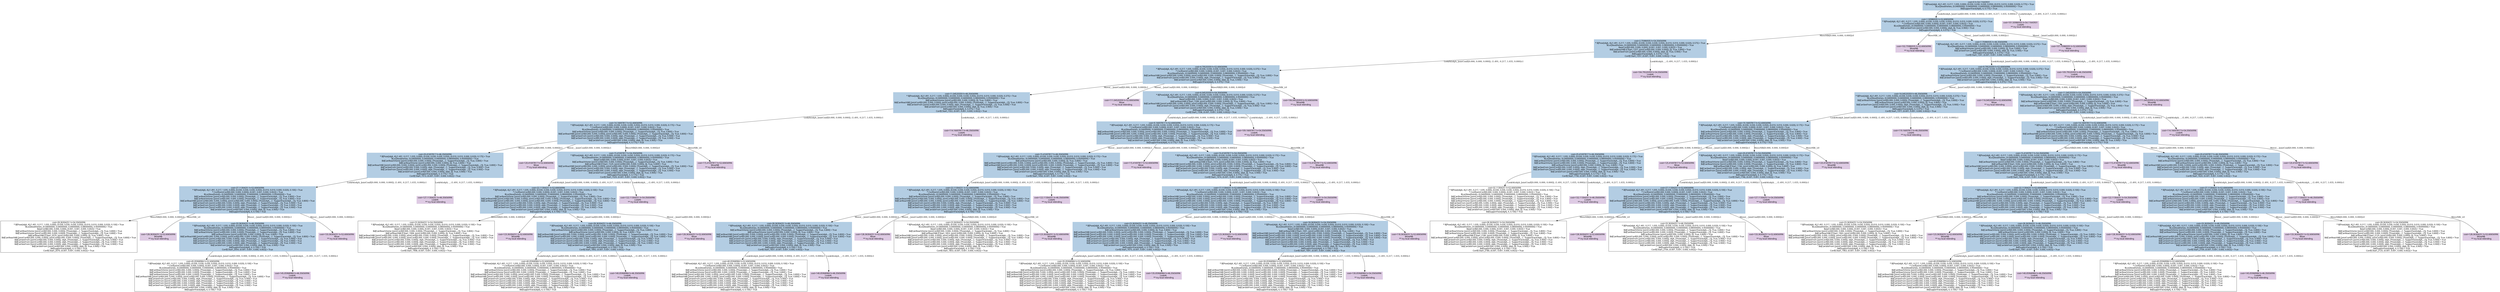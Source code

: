 digraph G {
    ordering=out;
    node [fontname=HelveticaBold];
    "398" [shape=box, style=filled, colorscheme=pastel16, color=2, label="cost=0 h=54.11643931\n* B[Pose[objA, 4],(1.491, 0.217, 1.035, 0.000), (0.030, 0.030, 0.030, 0.050), (0.010, 0.010, 0.000, 0.020), 0.775] = True\nBLoc[ikeaShelves, (0.04000000, 0.04000000, 0.04000000, 0.08000000), 0.95000000] = True\nBd[SupportFace[objA], 4, 0.775] = True\n"];
    "398" [shape=box, label="cost=0 h=54.11643931\n* B[Pose[objA, 4],(1.491, 0.217, 1.035, 0.000), (0.030, 0.030, 0.030, 0.050), (0.010, 0.010, 0.000, 0.020), 0.775] = True\nBLoc[ikeaShelves, (0.04000000, 0.04000000, 0.04000000, 0.08000000), 0.95000000] = True\nBd[SupportFace[objA], 4, 0.775] = True\n"];
    "405" [shape=box, label="cost=1.50986935 h=52.60656996\n* B[Pose[objA, 4],(1.491, 0.217, 1.035, 0.000), (0.030, 0.030, 0.030, 0.050), (0.010, 0.010, 0.000, 0.020), 0.575] = True\n* Conf[JointConf([0.000, 0.000, 0.000]), (0.001, 0.001, 0.000, 0.002)] = True\nBLoc[ikeaShelves, (0.04000000, 0.04000000, 0.04000000, 0.08000000), 0.95000000] = True\nBd[CanSeeFrom [JointConf([0.000, 0.000, 0.000]), objA, []], True, 0.900] = True\nBd[SupportFace[objA], 4, 0.575] = True\n"];
    "398" -> "405"[label="LookAt(objA, JointConf([0.000, 0.000, 0.000]), (1.491, 0.217, 1.035, 0.000)):1"];
    "398" [shape=box, label="cost=0 h=54.11643931\n* B[Pose[objA, 4],(1.491, 0.217, 1.035, 0.000), (0.030, 0.030, 0.030, 0.050), (0.010, 0.010, 0.000, 0.020), 0.775] = True\nBLoc[ikeaShelves, (0.04000000, 0.04000000, 0.04000000, 0.08000000), 0.95000000] = True\nBd[SupportFace[objA], 4, 0.775] = True\n"];
    "406" [shape=box, style=filled, colorscheme=pastel16, color=4, label="cost=101.50986935 h=54.11643931\nLookAt\n ** try local rebinding"];
    "398" -> "406"[label="LookAt(objA, _, (1.491, 0.217, 1.035, 0.000)):1"];
    "405" [shape=box, style=filled, colorscheme=pastel16, color=2, label="cost=1.50986935 h=52.60656996\n* B[Pose[objA, 4],(1.491, 0.217, 1.035, 0.000), (0.030, 0.030, 0.030, 0.050), (0.010, 0.010, 0.000, 0.020), 0.575] = True\n* Conf[JointConf([0.000, 0.000, 0.000]), (0.001, 0.001, 0.000, 0.002)] = True\nBLoc[ikeaShelves, (0.04000000, 0.04000000, 0.04000000, 0.08000000), 0.95000000] = True\nBd[CanSeeFrom [JointConf([0.000, 0.000, 0.000]), objA, []], True, 0.900] = True\nBd[SupportFace[objA], 4, 0.575] = True\n"];
    "405" [shape=box, label="cost=1.50986935 h=52.60656996\n* B[Pose[objA, 4],(1.491, 0.217, 1.035, 0.000), (0.030, 0.030, 0.030, 0.050), (0.010, 0.010, 0.000, 0.020), 0.575] = True\n* Conf[JointConf([0.000, 0.000, 0.000]), (0.001, 0.001, 0.000, 0.002)] = True\nBLoc[ikeaShelves, (0.04000000, 0.04000000, 0.04000000, 0.08000000), 0.95000000] = True\nBd[CanSeeFrom [JointConf([0.000, 0.000, 0.000]), objA, []], True, 0.900] = True\nBd[SupportFace[objA], 4, 0.575] = True\n"];
    "407" [shape=box, label="cost=2.75986935 h=54.35656996\n* B[Pose[objA, 4],(1.491, 0.217, 1.035, 0.000), (0.030, 0.030, 0.030, 0.050), (0.010, 0.010, 0.000, 0.020), 0.575] = True\nBLoc[ikeaShelves, (0.04000000, 0.04000000, 0.04000000, 0.08000000), 0.95000000] = True\nBaseConf[[0.000, 0.000, 0.000], (0.001, 0.001, 0.000, 0.002)] = True\nBd[CanReachNB [CStart_1257, JointConf([0.000, 0.000, 0.000]), []], True, 0.800] = True\nBd[CanSeeFrom [JointConf([0.000, 0.000, 0.000]), objA, []], True, 0.900] = True\nBd[SupportFace[objA], 4, 0.575] = True\nConf[CStart_1257, (0.001, 0.001, 0.000, 0.002)] = True\n"];
    "405" -> "407"[label="MoveNB([0.000, 0.000, 0.000]):0"];
    "405" [shape=box, label="cost=1.50986935 h=52.60656996\n* B[Pose[objA, 4],(1.491, 0.217, 1.035, 0.000), (0.030, 0.030, 0.030, 0.050), (0.010, 0.010, 0.000, 0.020), 0.575] = True\n* Conf[JointConf([0.000, 0.000, 0.000]), (0.001, 0.001, 0.000, 0.002)] = True\nBLoc[ikeaShelves, (0.04000000, 0.04000000, 0.04000000, 0.08000000), 0.95000000] = True\nBd[CanSeeFrom [JointConf([0.000, 0.000, 0.000]), objA, []], True, 0.900] = True\nBd[SupportFace[objA], 4, 0.575] = True\n"];
    "408" [shape=box, style=filled, colorscheme=pastel16, color=4, label="cost=102.75986935 h=52.60656996\nMoveNB\n ** try local rebinding"];
    "405" -> "408"[label="MoveNB(_):0"];
    "405" [shape=box, label="cost=1.50986935 h=52.60656996\n* B[Pose[objA, 4],(1.491, 0.217, 1.035, 0.000), (0.030, 0.030, 0.030, 0.050), (0.010, 0.010, 0.000, 0.020), 0.575] = True\n* Conf[JointConf([0.000, 0.000, 0.000]), (0.001, 0.001, 0.000, 0.002)] = True\nBLoc[ikeaShelves, (0.04000000, 0.04000000, 0.04000000, 0.08000000), 0.95000000] = True\nBd[CanSeeFrom [JointConf([0.000, 0.000, 0.000]), objA, []], True, 0.900] = True\nBd[SupportFace[objA], 4, 0.575] = True\n"];
    "411" [shape=box, label="cost=7.75986935 h=46.35656996\n* B[Pose[objA, 4],(1.491, 0.217, 1.035, 0.000), (0.030, 0.030, 0.030, 0.050), (0.010, 0.010, 0.000, 0.020), 0.575] = True\nBLoc[ikeaShelves, (0.04000000, 0.04000000, 0.04000000, 0.08000000), 0.95000000] = True\nBd[CanReachHome [JointConf([0.000, 0.000, 0.000]), []], True, 0.800] = True\nBd[CanSeeFrom [JointConf([0.000, 0.000, 0.000]), objA, []], True, 0.900] = True\nBd[SupportFace[objA], 4, 0.575] = True\nConf[CStart_1241, (0.001, 0.001, 0.000, 0.002)] = True\n"];
    "405" -> "411"[label="Move(_, JointConf([0.000, 0.000, 0.000])):1"];
    "405" [shape=box, label="cost=1.50986935 h=52.60656996\n* B[Pose[objA, 4],(1.491, 0.217, 1.035, 0.000), (0.030, 0.030, 0.030, 0.050), (0.010, 0.010, 0.000, 0.020), 0.575] = True\n* Conf[JointConf([0.000, 0.000, 0.000]), (0.001, 0.001, 0.000, 0.002)] = True\nBLoc[ikeaShelves, (0.04000000, 0.04000000, 0.04000000, 0.08000000), 0.95000000] = True\nBd[CanSeeFrom [JointConf([0.000, 0.000, 0.000]), objA, []], True, 0.900] = True\nBd[SupportFace[objA], 4, 0.575] = True\n"];
    "412" [shape=box, style=filled, colorscheme=pastel16, color=4, label="cost=107.75986935 h=52.60656996\nMove\n ** try local rebinding"];
    "405" -> "412"[label="Move(_, JointConf([0.000, 0.000, 0.000])):1"];
    "411" [shape=box, style=filled, colorscheme=pastel16, color=2, label="cost=7.75986935 h=46.35656996\n* B[Pose[objA, 4],(1.491, 0.217, 1.035, 0.000), (0.030, 0.030, 0.030, 0.050), (0.010, 0.010, 0.000, 0.020), 0.575] = True\nBLoc[ikeaShelves, (0.04000000, 0.04000000, 0.04000000, 0.08000000), 0.95000000] = True\nBd[CanReachHome [JointConf([0.000, 0.000, 0.000]), []], True, 0.800] = True\nBd[CanSeeFrom [JointConf([0.000, 0.000, 0.000]), objA, []], True, 0.900] = True\nBd[SupportFace[objA], 4, 0.575] = True\nConf[CStart_1241, (0.001, 0.001, 0.000, 0.002)] = True\n"];
    "411" [shape=box, label="cost=7.75986935 h=46.35656996\n* B[Pose[objA, 4],(1.491, 0.217, 1.035, 0.000), (0.030, 0.030, 0.030, 0.050), (0.010, 0.010, 0.000, 0.020), 0.575] = True\nBLoc[ikeaShelves, (0.04000000, 0.04000000, 0.04000000, 0.08000000), 0.95000000] = True\nBd[CanReachHome [JointConf([0.000, 0.000, 0.000]), []], True, 0.800] = True\nBd[CanSeeFrom [JointConf([0.000, 0.000, 0.000]), objA, []], True, 0.900] = True\nBd[SupportFace[objA], 4, 0.575] = True\nConf[CStart_1241, (0.001, 0.001, 0.000, 0.002)] = True\n"];
    "414" [shape=box, label="cost=9.79520359 h=52.60656996\n* B[Pose[objA, 4],(1.491, 0.217, 1.035, 0.000), (0.030, 0.030, 0.030, 0.050), (0.010, 0.010, 0.000, 0.020), 0.375] = True\n* Conf[JointConf([0.000, 0.000, 0.000]), (0.001, 0.001, 0.000, 0.002)] = True\nBLoc[ikeaShelves, (0.04000000, 0.04000000, 0.04000000, 0.08000000), 0.95000000] = True\nBd[CanReachHome [JointConf([0.000, 0.000, 0.000]), ['Pose(objA,...)', 'SupportFace(objA,...)']], True, 0.800] = True\nBd[CanSeeFrom [JointConf([0.000, 0.000, 0.000]), objA, ['Pose(objA,...)', 'SupportFace(objA,...)']], True, 0.900] = True\nBd[CanSeeFrom [JointConf([0.000, 0.000, 0.000]), objA, []], True, 0.900] = True\nBd[SupportFace[objA], 4, 0.375] = True\n"];
    "411" -> "414"[label="LookAt(objA, JointConf([0.000, 0.000, 0.000]), (1.491, 0.217, 1.035, 0.000)):1"];
    "411" [shape=box, label="cost=7.75986935 h=46.35656996\n* B[Pose[objA, 4],(1.491, 0.217, 1.035, 0.000), (0.030, 0.030, 0.030, 0.050), (0.010, 0.010, 0.000, 0.020), 0.575] = True\nBLoc[ikeaShelves, (0.04000000, 0.04000000, 0.04000000, 0.08000000), 0.95000000] = True\nBd[CanReachHome [JointConf([0.000, 0.000, 0.000]), []], True, 0.800] = True\nBd[CanSeeFrom [JointConf([0.000, 0.000, 0.000]), objA, []], True, 0.900] = True\nBd[SupportFace[objA], 4, 0.575] = True\nConf[CStart_1241, (0.001, 0.001, 0.000, 0.002)] = True\n"];
    "417" [shape=box, style=filled, colorscheme=pastel16, color=4, label="cost=109.79520359 h=46.35656996\nLookAt\n ** try local rebinding"];
    "411" -> "417"[label="LookAt(objA, _, (1.491, 0.217, 1.035, 0.000)):1"];
    "407" [shape=box, style=filled, colorscheme=pastel16, color=2, label="cost=2.75986935 h=54.35656996\n* B[Pose[objA, 4],(1.491, 0.217, 1.035, 0.000), (0.030, 0.030, 0.030, 0.050), (0.010, 0.010, 0.000, 0.020), 0.575] = True\nBLoc[ikeaShelves, (0.04000000, 0.04000000, 0.04000000, 0.08000000), 0.95000000] = True\nBaseConf[[0.000, 0.000, 0.000], (0.001, 0.001, 0.000, 0.002)] = True\nBd[CanReachNB [CStart_1257, JointConf([0.000, 0.000, 0.000]), []], True, 0.800] = True\nBd[CanSeeFrom [JointConf([0.000, 0.000, 0.000]), objA, []], True, 0.900] = True\nBd[SupportFace[objA], 4, 0.575] = True\nConf[CStart_1257, (0.001, 0.001, 0.000, 0.002)] = True\n"];
    "407" [shape=box, label="cost=2.75986935 h=54.35656996\n* B[Pose[objA, 4],(1.491, 0.217, 1.035, 0.000), (0.030, 0.030, 0.030, 0.050), (0.010, 0.010, 0.000, 0.020), 0.575] = True\nBLoc[ikeaShelves, (0.04000000, 0.04000000, 0.04000000, 0.08000000), 0.95000000] = True\nBaseConf[[0.000, 0.000, 0.000], (0.001, 0.001, 0.000, 0.002)] = True\nBd[CanReachNB [CStart_1257, JointConf([0.000, 0.000, 0.000]), []], True, 0.800] = True\nBd[CanSeeFrom [JointConf([0.000, 0.000, 0.000]), objA, []], True, 0.900] = True\nBd[SupportFace[objA], 4, 0.575] = True\nConf[CStart_1257, (0.001, 0.001, 0.000, 0.002)] = True\n"];
    "420" [shape=box, label="cost=4.79520359 h=52.60656996\n* B[Pose[objA, 4],(1.491, 0.217, 1.035, 0.000), (0.030, 0.030, 0.030, 0.050), (0.010, 0.010, 0.000, 0.020), 0.375] = True\n* Conf[JointConf([0.000, 0.000, 0.000]), (0.001, 0.001, 0.000, 0.002)] = True\nBLoc[ikeaShelves, (0.04000000, 0.04000000, 0.04000000, 0.08000000), 0.95000000] = True\nBd[CanReachNB [JointConf([0.000, 0.000, 0.000]), JointConf([0.000, 0.000, 0.000]), ['Pose(objA,...)', 'SupportFace(objA,...)']], True, 0.800] = True\nBd[CanSeeFrom [JointConf([0.000, 0.000, 0.000]), objA, ['Pose(objA,...)', 'SupportFace(objA,...)']], True, 0.900] = True\nBd[CanSeeFrom [JointConf([0.000, 0.000, 0.000]), objA, []], True, 0.900] = True\nBd[SupportFace[objA], 4, 0.375] = True\n"];
    "407" -> "420"[label="LookAt(objA, JointConf([0.000, 0.000, 0.000]), (1.491, 0.217, 1.035, 0.000)):1"];
    "407" [shape=box, label="cost=2.75986935 h=54.35656996\n* B[Pose[objA, 4],(1.491, 0.217, 1.035, 0.000), (0.030, 0.030, 0.030, 0.050), (0.010, 0.010, 0.000, 0.020), 0.575] = True\nBLoc[ikeaShelves, (0.04000000, 0.04000000, 0.04000000, 0.08000000), 0.95000000] = True\nBaseConf[[0.000, 0.000, 0.000], (0.001, 0.001, 0.000, 0.002)] = True\nBd[CanReachNB [CStart_1257, JointConf([0.000, 0.000, 0.000]), []], True, 0.800] = True\nBd[CanSeeFrom [JointConf([0.000, 0.000, 0.000]), objA, []], True, 0.900] = True\nBd[SupportFace[objA], 4, 0.575] = True\nConf[CStart_1257, (0.001, 0.001, 0.000, 0.002)] = True\n"];
    "423" [shape=box, style=filled, colorscheme=pastel16, color=4, label="cost=104.79520359 h=54.35656996\nLookAt\n ** try local rebinding"];
    "407" -> "423"[label="LookAt(objA, _, (1.491, 0.217, 1.035, 0.000)):1"];
    "420" [shape=box, style=filled, colorscheme=pastel16, color=2, label="cost=4.79520359 h=52.60656996\n* B[Pose[objA, 4],(1.491, 0.217, 1.035, 0.000), (0.030, 0.030, 0.030, 0.050), (0.010, 0.010, 0.000, 0.020), 0.375] = True\n* Conf[JointConf([0.000, 0.000, 0.000]), (0.001, 0.001, 0.000, 0.002)] = True\nBLoc[ikeaShelves, (0.04000000, 0.04000000, 0.04000000, 0.08000000), 0.95000000] = True\nBd[CanReachNB [JointConf([0.000, 0.000, 0.000]), JointConf([0.000, 0.000, 0.000]), ['Pose(objA,...)', 'SupportFace(objA,...)']], True, 0.800] = True\nBd[CanSeeFrom [JointConf([0.000, 0.000, 0.000]), objA, ['Pose(objA,...)', 'SupportFace(objA,...)']], True, 0.900] = True\nBd[CanSeeFrom [JointConf([0.000, 0.000, 0.000]), objA, []], True, 0.900] = True\nBd[SupportFace[objA], 4, 0.375] = True\n"];
    "420" [shape=box, label="cost=4.79520359 h=52.60656996\n* B[Pose[objA, 4],(1.491, 0.217, 1.035, 0.000), (0.030, 0.030, 0.030, 0.050), (0.010, 0.010, 0.000, 0.020), 0.375] = True\n* Conf[JointConf([0.000, 0.000, 0.000]), (0.001, 0.001, 0.000, 0.002)] = True\nBLoc[ikeaShelves, (0.04000000, 0.04000000, 0.04000000, 0.08000000), 0.95000000] = True\nBd[CanReachNB [JointConf([0.000, 0.000, 0.000]), JointConf([0.000, 0.000, 0.000]), ['Pose(objA,...)', 'SupportFace(objA,...)']], True, 0.800] = True\nBd[CanSeeFrom [JointConf([0.000, 0.000, 0.000]), objA, ['Pose(objA,...)', 'SupportFace(objA,...)']], True, 0.900] = True\nBd[CanSeeFrom [JointConf([0.000, 0.000, 0.000]), objA, []], True, 0.900] = True\nBd[SupportFace[objA], 4, 0.375] = True\n"];
    "425" [shape=box, label="cost=11.04520359 h=46.35656996\n* B[Pose[objA, 4],(1.491, 0.217, 1.035, 0.000), (0.030, 0.030, 0.030, 0.050), (0.010, 0.010, 0.000, 0.020), 0.375] = True\nBLoc[ikeaShelves, (0.04000000, 0.04000000, 0.04000000, 0.08000000), 0.95000000] = True\nBd[CanReachHome [JointConf([0.000, 0.000, 0.000]), []], True, 0.800] = True\nBd[CanReachNB [JointConf([0.000, 0.000, 0.000]), JointConf([0.000, 0.000, 0.000]), ['Pose(objA,...)', 'SupportFace(objA,...)']], True, 0.800] = True\nBd[CanSeeFrom [JointConf([0.000, 0.000, 0.000]), objA, ['Pose(objA,...)', 'SupportFace(objA,...)']], True, 0.900] = True\nBd[CanSeeFrom [JointConf([0.000, 0.000, 0.000]), objA, []], True, 0.900] = True\nBd[SupportFace[objA], 4, 0.375] = True\nConf[CStart_1322, (0.001, 0.001, 0.000, 0.002)] = True\n"];
    "420" -> "425"[label="Move(_, JointConf([0.000, 0.000, 0.000])):1"];
    "420" [shape=box, label="cost=4.79520359 h=52.60656996\n* B[Pose[objA, 4],(1.491, 0.217, 1.035, 0.000), (0.030, 0.030, 0.030, 0.050), (0.010, 0.010, 0.000, 0.020), 0.375] = True\n* Conf[JointConf([0.000, 0.000, 0.000]), (0.001, 0.001, 0.000, 0.002)] = True\nBLoc[ikeaShelves, (0.04000000, 0.04000000, 0.04000000, 0.08000000), 0.95000000] = True\nBd[CanReachNB [JointConf([0.000, 0.000, 0.000]), JointConf([0.000, 0.000, 0.000]), ['Pose(objA,...)', 'SupportFace(objA,...)']], True, 0.800] = True\nBd[CanSeeFrom [JointConf([0.000, 0.000, 0.000]), objA, ['Pose(objA,...)', 'SupportFace(objA,...)']], True, 0.900] = True\nBd[CanSeeFrom [JointConf([0.000, 0.000, 0.000]), objA, []], True, 0.900] = True\nBd[SupportFace[objA], 4, 0.375] = True\n"];
    "426" [shape=box, style=filled, colorscheme=pastel16, color=4, label="cost=111.04520359 h=52.60656996\nMove\n ** try local rebinding"];
    "420" -> "426"[label="Move(_, JointConf([0.000, 0.000, 0.000])):1"];
    "420" [shape=box, label="cost=4.79520359 h=52.60656996\n* B[Pose[objA, 4],(1.491, 0.217, 1.035, 0.000), (0.030, 0.030, 0.030, 0.050), (0.010, 0.010, 0.000, 0.020), 0.375] = True\n* Conf[JointConf([0.000, 0.000, 0.000]), (0.001, 0.001, 0.000, 0.002)] = True\nBLoc[ikeaShelves, (0.04000000, 0.04000000, 0.04000000, 0.08000000), 0.95000000] = True\nBd[CanReachNB [JointConf([0.000, 0.000, 0.000]), JointConf([0.000, 0.000, 0.000]), ['Pose(objA,...)', 'SupportFace(objA,...)']], True, 0.800] = True\nBd[CanSeeFrom [JointConf([0.000, 0.000, 0.000]), objA, ['Pose(objA,...)', 'SupportFace(objA,...)']], True, 0.900] = True\nBd[CanSeeFrom [JointConf([0.000, 0.000, 0.000]), objA, []], True, 0.900] = True\nBd[SupportFace[objA], 4, 0.375] = True\n"];
    "428" [shape=box, label="cost=6.04520359 h=54.35656996\n* B[Pose[objA, 4],(1.491, 0.217, 1.035, 0.000), (0.030, 0.030, 0.030, 0.050), (0.010, 0.010, 0.000, 0.020), 0.375] = True\nBLoc[ikeaShelves, (0.04000000, 0.04000000, 0.04000000, 0.08000000), 0.95000000] = True\nBaseConf[[0.000, 0.000, 0.000], (0.001, 0.001, 0.000, 0.002)] = True\nBd[CanReachNB [CStart_1338, JointConf([0.000, 0.000, 0.000]), []], True, 0.800] = True\nBd[CanReachNB [JointConf([0.000, 0.000, 0.000]), JointConf([0.000, 0.000, 0.000]), ['Pose(objA,...)', 'SupportFace(objA,...)']], True, 0.800] = True\nBd[CanSeeFrom [JointConf([0.000, 0.000, 0.000]), objA, ['Pose(objA,...)', 'SupportFace(objA,...)']], True, 0.900] = True\nBd[CanSeeFrom [JointConf([0.000, 0.000, 0.000]), objA, []], True, 0.900] = True\nBd[SupportFace[objA], 4, 0.375] = True\nConf[CStart_1338, (0.001, 0.001, 0.000, 0.002)] = True\n"];
    "420" -> "428"[label="MoveNB([0.000, 0.000, 0.000]):0"];
    "420" [shape=box, label="cost=4.79520359 h=52.60656996\n* B[Pose[objA, 4],(1.491, 0.217, 1.035, 0.000), (0.030, 0.030, 0.030, 0.050), (0.010, 0.010, 0.000, 0.020), 0.375] = True\n* Conf[JointConf([0.000, 0.000, 0.000]), (0.001, 0.001, 0.000, 0.002)] = True\nBLoc[ikeaShelves, (0.04000000, 0.04000000, 0.04000000, 0.08000000), 0.95000000] = True\nBd[CanReachNB [JointConf([0.000, 0.000, 0.000]), JointConf([0.000, 0.000, 0.000]), ['Pose(objA,...)', 'SupportFace(objA,...)']], True, 0.800] = True\nBd[CanSeeFrom [JointConf([0.000, 0.000, 0.000]), objA, ['Pose(objA,...)', 'SupportFace(objA,...)']], True, 0.900] = True\nBd[CanSeeFrom [JointConf([0.000, 0.000, 0.000]), objA, []], True, 0.900] = True\nBd[SupportFace[objA], 4, 0.375] = True\n"];
    "429" [shape=box, style=filled, colorscheme=pastel16, color=4, label="cost=106.04520359 h=52.60656996\nMoveNB\n ** try local rebinding"];
    "420" -> "429"[label="MoveNB(_):0"];
    "425" [shape=box, style=filled, colorscheme=pastel16, color=2, label="cost=11.04520359 h=46.35656996\n* B[Pose[objA, 4],(1.491, 0.217, 1.035, 0.000), (0.030, 0.030, 0.030, 0.050), (0.010, 0.010, 0.000, 0.020), 0.375] = True\nBLoc[ikeaShelves, (0.04000000, 0.04000000, 0.04000000, 0.08000000), 0.95000000] = True\nBd[CanReachHome [JointConf([0.000, 0.000, 0.000]), []], True, 0.800] = True\nBd[CanReachNB [JointConf([0.000, 0.000, 0.000]), JointConf([0.000, 0.000, 0.000]), ['Pose(objA,...)', 'SupportFace(objA,...)']], True, 0.800] = True\nBd[CanSeeFrom [JointConf([0.000, 0.000, 0.000]), objA, ['Pose(objA,...)', 'SupportFace(objA,...)']], True, 0.900] = True\nBd[CanSeeFrom [JointConf([0.000, 0.000, 0.000]), objA, []], True, 0.900] = True\nBd[SupportFace[objA], 4, 0.375] = True\nConf[CStart_1322, (0.001, 0.001, 0.000, 0.002)] = True\n"];
    "425" [shape=box, label="cost=11.04520359 h=46.35656996\n* B[Pose[objA, 4],(1.491, 0.217, 1.035, 0.000), (0.030, 0.030, 0.030, 0.050), (0.010, 0.010, 0.000, 0.020), 0.375] = True\nBLoc[ikeaShelves, (0.04000000, 0.04000000, 0.04000000, 0.08000000), 0.95000000] = True\nBd[CanReachHome [JointConf([0.000, 0.000, 0.000]), []], True, 0.800] = True\nBd[CanReachNB [JointConf([0.000, 0.000, 0.000]), JointConf([0.000, 0.000, 0.000]), ['Pose(objA,...)', 'SupportFace(objA,...)']], True, 0.800] = True\nBd[CanSeeFrom [JointConf([0.000, 0.000, 0.000]), objA, ['Pose(objA,...)', 'SupportFace(objA,...)']], True, 0.900] = True\nBd[CanSeeFrom [JointConf([0.000, 0.000, 0.000]), objA, []], True, 0.900] = True\nBd[SupportFace[objA], 4, 0.375] = True\nConf[CStart_1322, (0.001, 0.001, 0.000, 0.002)] = True\n"];
    "432" [shape=box, label="cost=14.16697817 h=52.60656996\n* B[Pose[objA, 4],(1.491, 0.217, 1.035, 0.000), (0.030, 0.030, 0.030, 0.050), (0.010, 0.010, 0.000, 0.020), 0.175] = True\n* Conf[JointConf([0.000, 0.000, 0.000]), (0.001, 0.001, 0.000, 0.002)] = True\nBLoc[ikeaShelves, (0.04000000, 0.04000000, 0.04000000, 0.08000000), 0.95000000] = True\nBd[CanReachHome [JointConf([0.000, 0.000, 0.000]), ['Pose(objA,...)', 'SupportFace(objA,...)']], True, 0.800] = True\nBd[CanReachNB [JointConf([0.000, 0.000, 0.000]), JointConf([0.000, 0.000, 0.000]), ['Pose(objA,...)', 'SupportFace(objA,...)']], True, 0.800] = True\nBd[CanSeeFrom [JointConf([0.000, 0.000, 0.000]), objA, ['Pose(objA,...)', 'SupportFace(objA,...)']], True, 0.900] = True\nBd[CanSeeFrom [JointConf([0.000, 0.000, 0.000]), objA, ['Pose(objA,...)', 'SupportFace(objA,...)']], True, 0.900] = True\nBd[CanSeeFrom [JointConf([0.000, 0.000, 0.000]), objA, []], True, 0.900] = True\nBd[SupportFace[objA], 4, 0.175] = True\n"];
    "425" -> "432"[label="LookAt(objA, JointConf([0.000, 0.000, 0.000]), (1.491, 0.217, 1.035, 0.000)):1"];
    "425" [shape=box, label="cost=11.04520359 h=46.35656996\n* B[Pose[objA, 4],(1.491, 0.217, 1.035, 0.000), (0.030, 0.030, 0.030, 0.050), (0.010, 0.010, 0.000, 0.020), 0.375] = True\nBLoc[ikeaShelves, (0.04000000, 0.04000000, 0.04000000, 0.08000000), 0.95000000] = True\nBd[CanReachHome [JointConf([0.000, 0.000, 0.000]), []], True, 0.800] = True\nBd[CanReachNB [JointConf([0.000, 0.000, 0.000]), JointConf([0.000, 0.000, 0.000]), ['Pose(objA,...)', 'SupportFace(objA,...)']], True, 0.800] = True\nBd[CanSeeFrom [JointConf([0.000, 0.000, 0.000]), objA, ['Pose(objA,...)', 'SupportFace(objA,...)']], True, 0.900] = True\nBd[CanSeeFrom [JointConf([0.000, 0.000, 0.000]), objA, []], True, 0.900] = True\nBd[SupportFace[objA], 4, 0.375] = True\nConf[CStart_1322, (0.001, 0.001, 0.000, 0.002)] = True\n"];
    "437" [shape=box, style=filled, colorscheme=pastel16, color=4, label="cost=114.16697817 h=46.35656996\nLookAt\n ** try local rebinding"];
    "425" -> "437"[label="LookAt(objA, _, (1.491, 0.217, 1.035, 0.000)):1"];
    "414" [shape=box, style=filled, colorscheme=pastel16, color=2, label="cost=9.79520359 h=52.60656996\n* B[Pose[objA, 4],(1.491, 0.217, 1.035, 0.000), (0.030, 0.030, 0.030, 0.050), (0.010, 0.010, 0.000, 0.020), 0.375] = True\n* Conf[JointConf([0.000, 0.000, 0.000]), (0.001, 0.001, 0.000, 0.002)] = True\nBLoc[ikeaShelves, (0.04000000, 0.04000000, 0.04000000, 0.08000000), 0.95000000] = True\nBd[CanReachHome [JointConf([0.000, 0.000, 0.000]), ['Pose(objA,...)', 'SupportFace(objA,...)']], True, 0.800] = True\nBd[CanSeeFrom [JointConf([0.000, 0.000, 0.000]), objA, ['Pose(objA,...)', 'SupportFace(objA,...)']], True, 0.900] = True\nBd[CanSeeFrom [JointConf([0.000, 0.000, 0.000]), objA, []], True, 0.900] = True\nBd[SupportFace[objA], 4, 0.375] = True\n"];
    "414" [shape=box, label="cost=9.79520359 h=52.60656996\n* B[Pose[objA, 4],(1.491, 0.217, 1.035, 0.000), (0.030, 0.030, 0.030, 0.050), (0.010, 0.010, 0.000, 0.020), 0.375] = True\n* Conf[JointConf([0.000, 0.000, 0.000]), (0.001, 0.001, 0.000, 0.002)] = True\nBLoc[ikeaShelves, (0.04000000, 0.04000000, 0.04000000, 0.08000000), 0.95000000] = True\nBd[CanReachHome [JointConf([0.000, 0.000, 0.000]), ['Pose(objA,...)', 'SupportFace(objA,...)']], True, 0.800] = True\nBd[CanSeeFrom [JointConf([0.000, 0.000, 0.000]), objA, ['Pose(objA,...)', 'SupportFace(objA,...)']], True, 0.900] = True\nBd[CanSeeFrom [JointConf([0.000, 0.000, 0.000]), objA, []], True, 0.900] = True\nBd[SupportFace[objA], 4, 0.375] = True\n"];
    "441" [shape=box, label="cost=16.04520359 h=46.35656996\n* B[Pose[objA, 4],(1.491, 0.217, 1.035, 0.000), (0.030, 0.030, 0.030, 0.050), (0.010, 0.010, 0.000, 0.020), 0.375] = True\nBLoc[ikeaShelves, (0.04000000, 0.04000000, 0.04000000, 0.08000000), 0.95000000] = True\nBd[CanReachHome [JointConf([0.000, 0.000, 0.000]), ['Pose(objA,...)', 'SupportFace(objA,...)']], True, 0.800] = True\nBd[CanReachHome [JointConf([0.000, 0.000, 0.000]), []], True, 0.800] = True\nBd[CanSeeFrom [JointConf([0.000, 0.000, 0.000]), objA, ['Pose(objA,...)', 'SupportFace(objA,...)']], True, 0.900] = True\nBd[CanSeeFrom [JointConf([0.000, 0.000, 0.000]), objA, []], True, 0.900] = True\nBd[SupportFace[objA], 4, 0.375] = True\nConf[CStart_1377, (0.001, 0.001, 0.000, 0.002)] = True\n"];
    "414" -> "441"[label="Move(_, JointConf([0.000, 0.000, 0.000])):1"];
    "414" [shape=box, label="cost=9.79520359 h=52.60656996\n* B[Pose[objA, 4],(1.491, 0.217, 1.035, 0.000), (0.030, 0.030, 0.030, 0.050), (0.010, 0.010, 0.000, 0.020), 0.375] = True\n* Conf[JointConf([0.000, 0.000, 0.000]), (0.001, 0.001, 0.000, 0.002)] = True\nBLoc[ikeaShelves, (0.04000000, 0.04000000, 0.04000000, 0.08000000), 0.95000000] = True\nBd[CanReachHome [JointConf([0.000, 0.000, 0.000]), ['Pose(objA,...)', 'SupportFace(objA,...)']], True, 0.800] = True\nBd[CanSeeFrom [JointConf([0.000, 0.000, 0.000]), objA, ['Pose(objA,...)', 'SupportFace(objA,...)']], True, 0.900] = True\nBd[CanSeeFrom [JointConf([0.000, 0.000, 0.000]), objA, []], True, 0.900] = True\nBd[SupportFace[objA], 4, 0.375] = True\n"];
    "442" [shape=box, style=filled, colorscheme=pastel16, color=4, label="cost=116.04520359 h=52.60656996\nMove\n ** try local rebinding"];
    "414" -> "442"[label="Move(_, JointConf([0.000, 0.000, 0.000])):1"];
    "414" [shape=box, label="cost=9.79520359 h=52.60656996\n* B[Pose[objA, 4],(1.491, 0.217, 1.035, 0.000), (0.030, 0.030, 0.030, 0.050), (0.010, 0.010, 0.000, 0.020), 0.375] = True\n* Conf[JointConf([0.000, 0.000, 0.000]), (0.001, 0.001, 0.000, 0.002)] = True\nBLoc[ikeaShelves, (0.04000000, 0.04000000, 0.04000000, 0.08000000), 0.95000000] = True\nBd[CanReachHome [JointConf([0.000, 0.000, 0.000]), ['Pose(objA,...)', 'SupportFace(objA,...)']], True, 0.800] = True\nBd[CanSeeFrom [JointConf([0.000, 0.000, 0.000]), objA, ['Pose(objA,...)', 'SupportFace(objA,...)']], True, 0.900] = True\nBd[CanSeeFrom [JointConf([0.000, 0.000, 0.000]), objA, []], True, 0.900] = True\nBd[SupportFace[objA], 4, 0.375] = True\n"];
    "444" [shape=box, label="cost=11.04520359 h=54.35656996\n* B[Pose[objA, 4],(1.491, 0.217, 1.035, 0.000), (0.030, 0.030, 0.030, 0.050), (0.010, 0.010, 0.000, 0.020), 0.375] = True\nBLoc[ikeaShelves, (0.04000000, 0.04000000, 0.04000000, 0.08000000), 0.95000000] = True\nBaseConf[[0.000, 0.000, 0.000], (0.001, 0.001, 0.000, 0.002)] = True\nBd[CanReachHome [JointConf([0.000, 0.000, 0.000]), ['Pose(objA,...)', 'SupportFace(objA,...)']], True, 0.800] = True\nBd[CanReachNB [CStart_1393, JointConf([0.000, 0.000, 0.000]), []], True, 0.800] = True\nBd[CanSeeFrom [JointConf([0.000, 0.000, 0.000]), objA, ['Pose(objA,...)', 'SupportFace(objA,...)']], True, 0.900] = True\nBd[CanSeeFrom [JointConf([0.000, 0.000, 0.000]), objA, []], True, 0.900] = True\nBd[SupportFace[objA], 4, 0.375] = True\nConf[CStart_1393, (0.001, 0.001, 0.000, 0.002)] = True\n"];
    "414" -> "444"[label="MoveNB([0.000, 0.000, 0.000]):0"];
    "414" [shape=box, label="cost=9.79520359 h=52.60656996\n* B[Pose[objA, 4],(1.491, 0.217, 1.035, 0.000), (0.030, 0.030, 0.030, 0.050), (0.010, 0.010, 0.000, 0.020), 0.375] = True\n* Conf[JointConf([0.000, 0.000, 0.000]), (0.001, 0.001, 0.000, 0.002)] = True\nBLoc[ikeaShelves, (0.04000000, 0.04000000, 0.04000000, 0.08000000), 0.95000000] = True\nBd[CanReachHome [JointConf([0.000, 0.000, 0.000]), ['Pose(objA,...)', 'SupportFace(objA,...)']], True, 0.800] = True\nBd[CanSeeFrom [JointConf([0.000, 0.000, 0.000]), objA, ['Pose(objA,...)', 'SupportFace(objA,...)']], True, 0.900] = True\nBd[CanSeeFrom [JointConf([0.000, 0.000, 0.000]), objA, []], True, 0.900] = True\nBd[SupportFace[objA], 4, 0.375] = True\n"];
    "445" [shape=box, style=filled, colorscheme=pastel16, color=4, label="cost=111.04520359 h=52.60656996\nMoveNB\n ** try local rebinding"];
    "414" -> "445"[label="MoveNB(_):0"];
    "441" [shape=box, style=filled, colorscheme=pastel16, color=2, label="cost=16.04520359 h=46.35656996\n* B[Pose[objA, 4],(1.491, 0.217, 1.035, 0.000), (0.030, 0.030, 0.030, 0.050), (0.010, 0.010, 0.000, 0.020), 0.375] = True\nBLoc[ikeaShelves, (0.04000000, 0.04000000, 0.04000000, 0.08000000), 0.95000000] = True\nBd[CanReachHome [JointConf([0.000, 0.000, 0.000]), ['Pose(objA,...)', 'SupportFace(objA,...)']], True, 0.800] = True\nBd[CanReachHome [JointConf([0.000, 0.000, 0.000]), []], True, 0.800] = True\nBd[CanSeeFrom [JointConf([0.000, 0.000, 0.000]), objA, ['Pose(objA,...)', 'SupportFace(objA,...)']], True, 0.900] = True\nBd[CanSeeFrom [JointConf([0.000, 0.000, 0.000]), objA, []], True, 0.900] = True\nBd[SupportFace[objA], 4, 0.375] = True\nConf[CStart_1377, (0.001, 0.001, 0.000, 0.002)] = True\n"];
    "441" [shape=box, label="cost=16.04520359 h=46.35656996\n* B[Pose[objA, 4],(1.491, 0.217, 1.035, 0.000), (0.030, 0.030, 0.030, 0.050), (0.010, 0.010, 0.000, 0.020), 0.375] = True\nBLoc[ikeaShelves, (0.04000000, 0.04000000, 0.04000000, 0.08000000), 0.95000000] = True\nBd[CanReachHome [JointConf([0.000, 0.000, 0.000]), ['Pose(objA,...)', 'SupportFace(objA,...)']], True, 0.800] = True\nBd[CanReachHome [JointConf([0.000, 0.000, 0.000]), []], True, 0.800] = True\nBd[CanSeeFrom [JointConf([0.000, 0.000, 0.000]), objA, ['Pose(objA,...)', 'SupportFace(objA,...)']], True, 0.900] = True\nBd[CanSeeFrom [JointConf([0.000, 0.000, 0.000]), objA, []], True, 0.900] = True\nBd[SupportFace[objA], 4, 0.375] = True\nConf[CStart_1377, (0.001, 0.001, 0.000, 0.002)] = True\n"];
    "448" [shape=box, label="cost=19.16697817 h=52.60656996\n* B[Pose[objA, 4],(1.491, 0.217, 1.035, 0.000), (0.030, 0.030, 0.030, 0.050), (0.010, 0.010, 0.000, 0.020), 0.175] = True\n* Conf[JointConf([0.000, 0.000, 0.000]), (0.001, 0.001, 0.000, 0.002)] = True\nBLoc[ikeaShelves, (0.04000000, 0.04000000, 0.04000000, 0.08000000), 0.95000000] = True\nBd[CanReachHome [JointConf([0.000, 0.000, 0.000]), ['Pose(objA,...)', 'SupportFace(objA,...)']], True, 0.800] = True\nBd[CanReachHome [JointConf([0.000, 0.000, 0.000]), ['Pose(objA,...)', 'SupportFace(objA,...)']], True, 0.800] = True\nBd[CanSeeFrom [JointConf([0.000, 0.000, 0.000]), objA, ['Pose(objA,...)', 'SupportFace(objA,...)']], True, 0.900] = True\nBd[CanSeeFrom [JointConf([0.000, 0.000, 0.000]), objA, ['Pose(objA,...)', 'SupportFace(objA,...)']], True, 0.900] = True\nBd[CanSeeFrom [JointConf([0.000, 0.000, 0.000]), objA, []], True, 0.900] = True\nBd[SupportFace[objA], 4, 0.175] = True\n"];
    "441" -> "448"[label="LookAt(objA, JointConf([0.000, 0.000, 0.000]), (1.491, 0.217, 1.035, 0.000)):1"];
    "441" [shape=box, label="cost=16.04520359 h=46.35656996\n* B[Pose[objA, 4],(1.491, 0.217, 1.035, 0.000), (0.030, 0.030, 0.030, 0.050), (0.010, 0.010, 0.000, 0.020), 0.375] = True\nBLoc[ikeaShelves, (0.04000000, 0.04000000, 0.04000000, 0.08000000), 0.95000000] = True\nBd[CanReachHome [JointConf([0.000, 0.000, 0.000]), ['Pose(objA,...)', 'SupportFace(objA,...)']], True, 0.800] = True\nBd[CanReachHome [JointConf([0.000, 0.000, 0.000]), []], True, 0.800] = True\nBd[CanSeeFrom [JointConf([0.000, 0.000, 0.000]), objA, ['Pose(objA,...)', 'SupportFace(objA,...)']], True, 0.900] = True\nBd[CanSeeFrom [JointConf([0.000, 0.000, 0.000]), objA, []], True, 0.900] = True\nBd[SupportFace[objA], 4, 0.375] = True\nConf[CStart_1377, (0.001, 0.001, 0.000, 0.002)] = True\n"];
    "453" [shape=box, style=filled, colorscheme=pastel16, color=4, label="cost=119.16697817 h=46.35656996\nLookAt\n ** try local rebinding"];
    "441" -> "453"[label="LookAt(objA, _, (1.491, 0.217, 1.035, 0.000)):1"];
    "428" [shape=box, style=filled, colorscheme=pastel16, color=2, label="cost=6.04520359 h=54.35656996\n* B[Pose[objA, 4],(1.491, 0.217, 1.035, 0.000), (0.030, 0.030, 0.030, 0.050), (0.010, 0.010, 0.000, 0.020), 0.375] = True\nBLoc[ikeaShelves, (0.04000000, 0.04000000, 0.04000000, 0.08000000), 0.95000000] = True\nBaseConf[[0.000, 0.000, 0.000], (0.001, 0.001, 0.000, 0.002)] = True\nBd[CanReachNB [CStart_1338, JointConf([0.000, 0.000, 0.000]), []], True, 0.800] = True\nBd[CanReachNB [JointConf([0.000, 0.000, 0.000]), JointConf([0.000, 0.000, 0.000]), ['Pose(objA,...)', 'SupportFace(objA,...)']], True, 0.800] = True\nBd[CanSeeFrom [JointConf([0.000, 0.000, 0.000]), objA, ['Pose(objA,...)', 'SupportFace(objA,...)']], True, 0.900] = True\nBd[CanSeeFrom [JointConf([0.000, 0.000, 0.000]), objA, []], True, 0.900] = True\nBd[SupportFace[objA], 4, 0.375] = True\nConf[CStart_1338, (0.001, 0.001, 0.000, 0.002)] = True\n"];
    "428" [shape=box, label="cost=6.04520359 h=54.35656996\n* B[Pose[objA, 4],(1.491, 0.217, 1.035, 0.000), (0.030, 0.030, 0.030, 0.050), (0.010, 0.010, 0.000, 0.020), 0.375] = True\nBLoc[ikeaShelves, (0.04000000, 0.04000000, 0.04000000, 0.08000000), 0.95000000] = True\nBaseConf[[0.000, 0.000, 0.000], (0.001, 0.001, 0.000, 0.002)] = True\nBd[CanReachNB [CStart_1338, JointConf([0.000, 0.000, 0.000]), []], True, 0.800] = True\nBd[CanReachNB [JointConf([0.000, 0.000, 0.000]), JointConf([0.000, 0.000, 0.000]), ['Pose(objA,...)', 'SupportFace(objA,...)']], True, 0.800] = True\nBd[CanSeeFrom [JointConf([0.000, 0.000, 0.000]), objA, ['Pose(objA,...)', 'SupportFace(objA,...)']], True, 0.900] = True\nBd[CanSeeFrom [JointConf([0.000, 0.000, 0.000]), objA, []], True, 0.900] = True\nBd[SupportFace[objA], 4, 0.375] = True\nConf[CStart_1338, (0.001, 0.001, 0.000, 0.002)] = True\n"];
    "454" [shape=box, label="cost=9.16697817 h=52.60656996\n* B[Pose[objA, 4],(1.491, 0.217, 1.035, 0.000), (0.030, 0.030, 0.030, 0.050), (0.010, 0.010, 0.000, 0.020), 0.175] = True\n* Conf[JointConf([0.000, 0.000, 0.000]), (0.001, 0.001, 0.000, 0.002)] = True\nBLoc[ikeaShelves, (0.04000000, 0.04000000, 0.04000000, 0.08000000), 0.95000000] = True\nBd[CanReachNB [JointConf([0.000, 0.000, 0.000]), JointConf([0.000, 0.000, 0.000]), ['Pose(objA,...)', 'SupportFace(objA,...)']], True, 0.800] = True\nBd[CanReachNB [JointConf([0.000, 0.000, 0.000]), JointConf([0.000, 0.000, 0.000]), ['Pose(objA,...)', 'SupportFace(objA,...)']], True, 0.800] = True\nBd[CanSeeFrom [JointConf([0.000, 0.000, 0.000]), objA, ['Pose(objA,...)', 'SupportFace(objA,...)']], True, 0.900] = True\nBd[CanSeeFrom [JointConf([0.000, 0.000, 0.000]), objA, ['Pose(objA,...)', 'SupportFace(objA,...)']], True, 0.900] = True\nBd[CanSeeFrom [JointConf([0.000, 0.000, 0.000]), objA, []], True, 0.900] = True\nBd[SupportFace[objA], 4, 0.175] = True\n"];
    "428" -> "454"[label="LookAt(objA, JointConf([0.000, 0.000, 0.000]), (1.491, 0.217, 1.035, 0.000)):1"];
    "428" [shape=box, label="cost=6.04520359 h=54.35656996\n* B[Pose[objA, 4],(1.491, 0.217, 1.035, 0.000), (0.030, 0.030, 0.030, 0.050), (0.010, 0.010, 0.000, 0.020), 0.375] = True\nBLoc[ikeaShelves, (0.04000000, 0.04000000, 0.04000000, 0.08000000), 0.95000000] = True\nBaseConf[[0.000, 0.000, 0.000], (0.001, 0.001, 0.000, 0.002)] = True\nBd[CanReachNB [CStart_1338, JointConf([0.000, 0.000, 0.000]), []], True, 0.800] = True\nBd[CanReachNB [JointConf([0.000, 0.000, 0.000]), JointConf([0.000, 0.000, 0.000]), ['Pose(objA,...)', 'SupportFace(objA,...)']], True, 0.800] = True\nBd[CanSeeFrom [JointConf([0.000, 0.000, 0.000]), objA, ['Pose(objA,...)', 'SupportFace(objA,...)']], True, 0.900] = True\nBd[CanSeeFrom [JointConf([0.000, 0.000, 0.000]), objA, []], True, 0.900] = True\nBd[SupportFace[objA], 4, 0.375] = True\nConf[CStart_1338, (0.001, 0.001, 0.000, 0.002)] = True\n"];
    "459" [shape=box, style=filled, colorscheme=pastel16, color=4, label="cost=109.16697817 h=54.35656996\nLookAt\n ** try local rebinding"];
    "428" -> "459"[label="LookAt(objA, _, (1.491, 0.217, 1.035, 0.000)):1"];
    "454" [shape=box, style=filled, colorscheme=pastel16, color=2, label="cost=9.16697817 h=52.60656996\n* B[Pose[objA, 4],(1.491, 0.217, 1.035, 0.000), (0.030, 0.030, 0.030, 0.050), (0.010, 0.010, 0.000, 0.020), 0.175] = True\n* Conf[JointConf([0.000, 0.000, 0.000]), (0.001, 0.001, 0.000, 0.002)] = True\nBLoc[ikeaShelves, (0.04000000, 0.04000000, 0.04000000, 0.08000000), 0.95000000] = True\nBd[CanReachNB [JointConf([0.000, 0.000, 0.000]), JointConf([0.000, 0.000, 0.000]), ['Pose(objA,...)', 'SupportFace(objA,...)']], True, 0.800] = True\nBd[CanReachNB [JointConf([0.000, 0.000, 0.000]), JointConf([0.000, 0.000, 0.000]), ['Pose(objA,...)', 'SupportFace(objA,...)']], True, 0.800] = True\nBd[CanSeeFrom [JointConf([0.000, 0.000, 0.000]), objA, ['Pose(objA,...)', 'SupportFace(objA,...)']], True, 0.900] = True\nBd[CanSeeFrom [JointConf([0.000, 0.000, 0.000]), objA, ['Pose(objA,...)', 'SupportFace(objA,...)']], True, 0.900] = True\nBd[CanSeeFrom [JointConf([0.000, 0.000, 0.000]), objA, []], True, 0.900] = True\nBd[SupportFace[objA], 4, 0.175] = True\n"];
    "454" [shape=box, label="cost=9.16697817 h=52.60656996\n* B[Pose[objA, 4],(1.491, 0.217, 1.035, 0.000), (0.030, 0.030, 0.030, 0.050), (0.010, 0.010, 0.000, 0.020), 0.175] = True\n* Conf[JointConf([0.000, 0.000, 0.000]), (0.001, 0.001, 0.000, 0.002)] = True\nBLoc[ikeaShelves, (0.04000000, 0.04000000, 0.04000000, 0.08000000), 0.95000000] = True\nBd[CanReachNB [JointConf([0.000, 0.000, 0.000]), JointConf([0.000, 0.000, 0.000]), ['Pose(objA,...)', 'SupportFace(objA,...)']], True, 0.800] = True\nBd[CanReachNB [JointConf([0.000, 0.000, 0.000]), JointConf([0.000, 0.000, 0.000]), ['Pose(objA,...)', 'SupportFace(objA,...)']], True, 0.800] = True\nBd[CanSeeFrom [JointConf([0.000, 0.000, 0.000]), objA, ['Pose(objA,...)', 'SupportFace(objA,...)']], True, 0.900] = True\nBd[CanSeeFrom [JointConf([0.000, 0.000, 0.000]), objA, ['Pose(objA,...)', 'SupportFace(objA,...)']], True, 0.900] = True\nBd[CanSeeFrom [JointConf([0.000, 0.000, 0.000]), objA, []], True, 0.900] = True\nBd[SupportFace[objA], 4, 0.175] = True\n"];
    "461" [shape=box, label="cost=15.41697817 h=46.35656996\n* B[Pose[objA, 4],(1.491, 0.217, 1.035, 0.000), (0.030, 0.030, 0.030, 0.050), (0.010, 0.010, 0.000, 0.020), 0.175] = True\nBLoc[ikeaShelves, (0.04000000, 0.04000000, 0.04000000, 0.08000000), 0.95000000] = True\nBd[CanReachHome [JointConf([0.000, 0.000, 0.000]), []], True, 0.800] = True\nBd[CanReachNB [JointConf([0.000, 0.000, 0.000]), JointConf([0.000, 0.000, 0.000]), ['Pose(objA,...)', 'SupportFace(objA,...)']], True, 0.800] = True\nBd[CanReachNB [JointConf([0.000, 0.000, 0.000]), JointConf([0.000, 0.000, 0.000]), ['Pose(objA,...)', 'SupportFace(objA,...)']], True, 0.800] = True\nBd[CanSeeFrom [JointConf([0.000, 0.000, 0.000]), objA, ['Pose(objA,...)', 'SupportFace(objA,...)']], True, 0.900] = True\nBd[CanSeeFrom [JointConf([0.000, 0.000, 0.000]), objA, ['Pose(objA,...)', 'SupportFace(objA,...)']], True, 0.900] = True\nBd[CanSeeFrom [JointConf([0.000, 0.000, 0.000]), objA, []], True, 0.900] = True\nBd[SupportFace[objA], 4, 0.175] = True\nConf[CStart_1458, (0.001, 0.001, 0.000, 0.002)] = True\n"];
    "454" -> "461"[label="Move(_, JointConf([0.000, 0.000, 0.000])):1"];
    "454" [shape=box, label="cost=9.16697817 h=52.60656996\n* B[Pose[objA, 4],(1.491, 0.217, 1.035, 0.000), (0.030, 0.030, 0.030, 0.050), (0.010, 0.010, 0.000, 0.020), 0.175] = True\n* Conf[JointConf([0.000, 0.000, 0.000]), (0.001, 0.001, 0.000, 0.002)] = True\nBLoc[ikeaShelves, (0.04000000, 0.04000000, 0.04000000, 0.08000000), 0.95000000] = True\nBd[CanReachNB [JointConf([0.000, 0.000, 0.000]), JointConf([0.000, 0.000, 0.000]), ['Pose(objA,...)', 'SupportFace(objA,...)']], True, 0.800] = True\nBd[CanReachNB [JointConf([0.000, 0.000, 0.000]), JointConf([0.000, 0.000, 0.000]), ['Pose(objA,...)', 'SupportFace(objA,...)']], True, 0.800] = True\nBd[CanSeeFrom [JointConf([0.000, 0.000, 0.000]), objA, ['Pose(objA,...)', 'SupportFace(objA,...)']], True, 0.900] = True\nBd[CanSeeFrom [JointConf([0.000, 0.000, 0.000]), objA, ['Pose(objA,...)', 'SupportFace(objA,...)']], True, 0.900] = True\nBd[CanSeeFrom [JointConf([0.000, 0.000, 0.000]), objA, []], True, 0.900] = True\nBd[SupportFace[objA], 4, 0.175] = True\n"];
    "462" [shape=box, style=filled, colorscheme=pastel16, color=4, label="cost=115.41697817 h=52.60656996\nMove\n ** try local rebinding"];
    "454" -> "462"[label="Move(_, JointConf([0.000, 0.000, 0.000])):1"];
    "454" [shape=box, label="cost=9.16697817 h=52.60656996\n* B[Pose[objA, 4],(1.491, 0.217, 1.035, 0.000), (0.030, 0.030, 0.030, 0.050), (0.010, 0.010, 0.000, 0.020), 0.175] = True\n* Conf[JointConf([0.000, 0.000, 0.000]), (0.001, 0.001, 0.000, 0.002)] = True\nBLoc[ikeaShelves, (0.04000000, 0.04000000, 0.04000000, 0.08000000), 0.95000000] = True\nBd[CanReachNB [JointConf([0.000, 0.000, 0.000]), JointConf([0.000, 0.000, 0.000]), ['Pose(objA,...)', 'SupportFace(objA,...)']], True, 0.800] = True\nBd[CanReachNB [JointConf([0.000, 0.000, 0.000]), JointConf([0.000, 0.000, 0.000]), ['Pose(objA,...)', 'SupportFace(objA,...)']], True, 0.800] = True\nBd[CanSeeFrom [JointConf([0.000, 0.000, 0.000]), objA, ['Pose(objA,...)', 'SupportFace(objA,...)']], True, 0.900] = True\nBd[CanSeeFrom [JointConf([0.000, 0.000, 0.000]), objA, ['Pose(objA,...)', 'SupportFace(objA,...)']], True, 0.900] = True\nBd[CanSeeFrom [JointConf([0.000, 0.000, 0.000]), objA, []], True, 0.900] = True\nBd[SupportFace[objA], 4, 0.175] = True\n"];
    "464" [shape=box, label="cost=10.41697817 h=54.35656996\n* B[Pose[objA, 4],(1.491, 0.217, 1.035, 0.000), (0.030, 0.030, 0.030, 0.050), (0.010, 0.010, 0.000, 0.020), 0.175] = True\nBLoc[ikeaShelves, (0.04000000, 0.04000000, 0.04000000, 0.08000000), 0.95000000] = True\nBaseConf[[0.000, 0.000, 0.000], (0.001, 0.001, 0.000, 0.002)] = True\nBd[CanReachNB [CStart_1474, JointConf([0.000, 0.000, 0.000]), []], True, 0.800] = True\nBd[CanReachNB [JointConf([0.000, 0.000, 0.000]), JointConf([0.000, 0.000, 0.000]), ['Pose(objA,...)', 'SupportFace(objA,...)']], True, 0.800] = True\nBd[CanReachNB [JointConf([0.000, 0.000, 0.000]), JointConf([0.000, 0.000, 0.000]), ['Pose(objA,...)', 'SupportFace(objA,...)']], True, 0.800] = True\nBd[CanSeeFrom [JointConf([0.000, 0.000, 0.000]), objA, ['Pose(objA,...)', 'SupportFace(objA,...)']], True, 0.900] = True\nBd[CanSeeFrom [JointConf([0.000, 0.000, 0.000]), objA, ['Pose(objA,...)', 'SupportFace(objA,...)']], True, 0.900] = True\nBd[CanSeeFrom [JointConf([0.000, 0.000, 0.000]), objA, []], True, 0.900] = True\nBd[SupportFace[objA], 4, 0.175] = True\nConf[CStart_1474, (0.001, 0.001, 0.000, 0.002)] = True\n"];
    "454" -> "464"[label="MoveNB([0.000, 0.000, 0.000]):0"];
    "454" [shape=box, label="cost=9.16697817 h=52.60656996\n* B[Pose[objA, 4],(1.491, 0.217, 1.035, 0.000), (0.030, 0.030, 0.030, 0.050), (0.010, 0.010, 0.000, 0.020), 0.175] = True\n* Conf[JointConf([0.000, 0.000, 0.000]), (0.001, 0.001, 0.000, 0.002)] = True\nBLoc[ikeaShelves, (0.04000000, 0.04000000, 0.04000000, 0.08000000), 0.95000000] = True\nBd[CanReachNB [JointConf([0.000, 0.000, 0.000]), JointConf([0.000, 0.000, 0.000]), ['Pose(objA,...)', 'SupportFace(objA,...)']], True, 0.800] = True\nBd[CanReachNB [JointConf([0.000, 0.000, 0.000]), JointConf([0.000, 0.000, 0.000]), ['Pose(objA,...)', 'SupportFace(objA,...)']], True, 0.800] = True\nBd[CanSeeFrom [JointConf([0.000, 0.000, 0.000]), objA, ['Pose(objA,...)', 'SupportFace(objA,...)']], True, 0.900] = True\nBd[CanSeeFrom [JointConf([0.000, 0.000, 0.000]), objA, ['Pose(objA,...)', 'SupportFace(objA,...)']], True, 0.900] = True\nBd[CanSeeFrom [JointConf([0.000, 0.000, 0.000]), objA, []], True, 0.900] = True\nBd[SupportFace[objA], 4, 0.175] = True\n"];
    "465" [shape=box, style=filled, colorscheme=pastel16, color=4, label="cost=110.41697817 h=52.60656996\nMoveNB\n ** try local rebinding"];
    "454" -> "465"[label="MoveNB(_):0"];
    "461" [shape=box, style=filled, colorscheme=pastel16, color=2, label="cost=15.41697817 h=46.35656996\n* B[Pose[objA, 4],(1.491, 0.217, 1.035, 0.000), (0.030, 0.030, 0.030, 0.050), (0.010, 0.010, 0.000, 0.020), 0.175] = True\nBLoc[ikeaShelves, (0.04000000, 0.04000000, 0.04000000, 0.08000000), 0.95000000] = True\nBd[CanReachHome [JointConf([0.000, 0.000, 0.000]), []], True, 0.800] = True\nBd[CanReachNB [JointConf([0.000, 0.000, 0.000]), JointConf([0.000, 0.000, 0.000]), ['Pose(objA,...)', 'SupportFace(objA,...)']], True, 0.800] = True\nBd[CanReachNB [JointConf([0.000, 0.000, 0.000]), JointConf([0.000, 0.000, 0.000]), ['Pose(objA,...)', 'SupportFace(objA,...)']], True, 0.800] = True\nBd[CanSeeFrom [JointConf([0.000, 0.000, 0.000]), objA, ['Pose(objA,...)', 'SupportFace(objA,...)']], True, 0.900] = True\nBd[CanSeeFrom [JointConf([0.000, 0.000, 0.000]), objA, ['Pose(objA,...)', 'SupportFace(objA,...)']], True, 0.900] = True\nBd[CanSeeFrom [JointConf([0.000, 0.000, 0.000]), objA, []], True, 0.900] = True\nBd[SupportFace[objA], 4, 0.175] = True\nConf[CStart_1458, (0.001, 0.001, 0.000, 0.002)] = True\n"];
    "461" [shape=box, label="cost=15.41697817 h=46.35656996\n* B[Pose[objA, 4],(1.491, 0.217, 1.035, 0.000), (0.030, 0.030, 0.030, 0.050), (0.010, 0.010, 0.000, 0.020), 0.175] = True\nBLoc[ikeaShelves, (0.04000000, 0.04000000, 0.04000000, 0.08000000), 0.95000000] = True\nBd[CanReachHome [JointConf([0.000, 0.000, 0.000]), []], True, 0.800] = True\nBd[CanReachNB [JointConf([0.000, 0.000, 0.000]), JointConf([0.000, 0.000, 0.000]), ['Pose(objA,...)', 'SupportFace(objA,...)']], True, 0.800] = True\nBd[CanReachNB [JointConf([0.000, 0.000, 0.000]), JointConf([0.000, 0.000, 0.000]), ['Pose(objA,...)', 'SupportFace(objA,...)']], True, 0.800] = True\nBd[CanSeeFrom [JointConf([0.000, 0.000, 0.000]), objA, ['Pose(objA,...)', 'SupportFace(objA,...)']], True, 0.900] = True\nBd[CanSeeFrom [JointConf([0.000, 0.000, 0.000]), objA, ['Pose(objA,...)', 'SupportFace(objA,...)']], True, 0.900] = True\nBd[CanSeeFrom [JointConf([0.000, 0.000, 0.000]), objA, []], True, 0.900] = True\nBd[SupportFace[objA], 4, 0.175] = True\nConf[CStart_1458, (0.001, 0.001, 0.000, 0.002)] = True\n"];
    "468" [shape=box, label="cost=22.11304251 h=52.60656996\n* B[Pose[objA, 4],(1.491, 0.217, 1.035, 0.000), (0.030, 0.030, 0.030, 0.050), (0.010, 0.010, 0.000, 0.020), 0.100] = True\n* Conf[JointConf([0.000, 0.000, 0.000]), (0.001, 0.001, 0.000, 0.002)] = True\nBLoc[ikeaShelves, (0.04000000, 0.04000000, 0.04000000, 0.08000000), 0.95000000] = True\nBd[CanReachHome [JointConf([0.000, 0.000, 0.000]), ['Pose(objA,...)', 'SupportFace(objA,...)']], True, 0.800] = True\nBd[CanReachNB [JointConf([0.000, 0.000, 0.000]), JointConf([0.000, 0.000, 0.000]), ['Pose(objA,...)', 'SupportFace(objA,...)']], True, 0.800] = True\nBd[CanReachNB [JointConf([0.000, 0.000, 0.000]), JointConf([0.000, 0.000, 0.000]), ['Pose(objA,...)', 'SupportFace(objA,...)']], True, 0.800] = True\nBd[CanSeeFrom [JointConf([0.000, 0.000, 0.000]), objA, ['Pose(objA,...)', 'SupportFace(objA,...)']], True, 0.900] = True\nBd[CanSeeFrom [JointConf([0.000, 0.000, 0.000]), objA, ['Pose(objA,...)', 'SupportFace(objA,...)']], True, 0.900] = True\nBd[CanSeeFrom [JointConf([0.000, 0.000, 0.000]), objA, ['Pose(objA,...)', 'SupportFace(objA,...)']], True, 0.900] = True\nBd[CanSeeFrom [JointConf([0.000, 0.000, 0.000]), objA, []], True, 0.900] = True\nBd[SupportFace[objA], 4, 0.100] = True\n"];
    "461" -> "468"[label="LookAt(objA, JointConf([0.000, 0.000, 0.000]), (1.491, 0.217, 1.035, 0.000)):1"];
    "461" [shape=box, label="cost=15.41697817 h=46.35656996\n* B[Pose[objA, 4],(1.491, 0.217, 1.035, 0.000), (0.030, 0.030, 0.030, 0.050), (0.010, 0.010, 0.000, 0.020), 0.175] = True\nBLoc[ikeaShelves, (0.04000000, 0.04000000, 0.04000000, 0.08000000), 0.95000000] = True\nBd[CanReachHome [JointConf([0.000, 0.000, 0.000]), []], True, 0.800] = True\nBd[CanReachNB [JointConf([0.000, 0.000, 0.000]), JointConf([0.000, 0.000, 0.000]), ['Pose(objA,...)', 'SupportFace(objA,...)']], True, 0.800] = True\nBd[CanReachNB [JointConf([0.000, 0.000, 0.000]), JointConf([0.000, 0.000, 0.000]), ['Pose(objA,...)', 'SupportFace(objA,...)']], True, 0.800] = True\nBd[CanSeeFrom [JointConf([0.000, 0.000, 0.000]), objA, ['Pose(objA,...)', 'SupportFace(objA,...)']], True, 0.900] = True\nBd[CanSeeFrom [JointConf([0.000, 0.000, 0.000]), objA, ['Pose(objA,...)', 'SupportFace(objA,...)']], True, 0.900] = True\nBd[CanSeeFrom [JointConf([0.000, 0.000, 0.000]), objA, []], True, 0.900] = True\nBd[SupportFace[objA], 4, 0.175] = True\nConf[CStart_1458, (0.001, 0.001, 0.000, 0.002)] = True\n"];
    "475" [shape=box, style=filled, colorscheme=pastel16, color=4, label="cost=122.11304251 h=46.35656996\nLookAt\n ** try local rebinding"];
    "461" -> "475"[label="LookAt(objA, _, (1.491, 0.217, 1.035, 0.000)):1"];
    "432" [shape=box, style=filled, colorscheme=pastel16, color=2, label="cost=14.16697817 h=52.60656996\n* B[Pose[objA, 4],(1.491, 0.217, 1.035, 0.000), (0.030, 0.030, 0.030, 0.050), (0.010, 0.010, 0.000, 0.020), 0.175] = True\n* Conf[JointConf([0.000, 0.000, 0.000]), (0.001, 0.001, 0.000, 0.002)] = True\nBLoc[ikeaShelves, (0.04000000, 0.04000000, 0.04000000, 0.08000000), 0.95000000] = True\nBd[CanReachHome [JointConf([0.000, 0.000, 0.000]), ['Pose(objA,...)', 'SupportFace(objA,...)']], True, 0.800] = True\nBd[CanReachNB [JointConf([0.000, 0.000, 0.000]), JointConf([0.000, 0.000, 0.000]), ['Pose(objA,...)', 'SupportFace(objA,...)']], True, 0.800] = True\nBd[CanSeeFrom [JointConf([0.000, 0.000, 0.000]), objA, ['Pose(objA,...)', 'SupportFace(objA,...)']], True, 0.900] = True\nBd[CanSeeFrom [JointConf([0.000, 0.000, 0.000]), objA, ['Pose(objA,...)', 'SupportFace(objA,...)']], True, 0.900] = True\nBd[CanSeeFrom [JointConf([0.000, 0.000, 0.000]), objA, []], True, 0.900] = True\nBd[SupportFace[objA], 4, 0.175] = True\n"];
    "432" [shape=box, label="cost=14.16697817 h=52.60656996\n* B[Pose[objA, 4],(1.491, 0.217, 1.035, 0.000), (0.030, 0.030, 0.030, 0.050), (0.010, 0.010, 0.000, 0.020), 0.175] = True\n* Conf[JointConf([0.000, 0.000, 0.000]), (0.001, 0.001, 0.000, 0.002)] = True\nBLoc[ikeaShelves, (0.04000000, 0.04000000, 0.04000000, 0.08000000), 0.95000000] = True\nBd[CanReachHome [JointConf([0.000, 0.000, 0.000]), ['Pose(objA,...)', 'SupportFace(objA,...)']], True, 0.800] = True\nBd[CanReachNB [JointConf([0.000, 0.000, 0.000]), JointConf([0.000, 0.000, 0.000]), ['Pose(objA,...)', 'SupportFace(objA,...)']], True, 0.800] = True\nBd[CanSeeFrom [JointConf([0.000, 0.000, 0.000]), objA, ['Pose(objA,...)', 'SupportFace(objA,...)']], True, 0.900] = True\nBd[CanSeeFrom [JointConf([0.000, 0.000, 0.000]), objA, ['Pose(objA,...)', 'SupportFace(objA,...)']], True, 0.900] = True\nBd[CanSeeFrom [JointConf([0.000, 0.000, 0.000]), objA, []], True, 0.900] = True\nBd[SupportFace[objA], 4, 0.175] = True\n"];
    "479" [shape=box, label="cost=20.41697817 h=46.35656996\n* B[Pose[objA, 4],(1.491, 0.217, 1.035, 0.000), (0.030, 0.030, 0.030, 0.050), (0.010, 0.010, 0.000, 0.020), 0.175] = True\nBLoc[ikeaShelves, (0.04000000, 0.04000000, 0.04000000, 0.08000000), 0.95000000] = True\nBd[CanReachHome [JointConf([0.000, 0.000, 0.000]), ['Pose(objA,...)', 'SupportFace(objA,...)']], True, 0.800] = True\nBd[CanReachHome [JointConf([0.000, 0.000, 0.000]), []], True, 0.800] = True\nBd[CanReachNB [JointConf([0.000, 0.000, 0.000]), JointConf([0.000, 0.000, 0.000]), ['Pose(objA,...)', 'SupportFace(objA,...)']], True, 0.800] = True\nBd[CanSeeFrom [JointConf([0.000, 0.000, 0.000]), objA, ['Pose(objA,...)', 'SupportFace(objA,...)']], True, 0.900] = True\nBd[CanSeeFrom [JointConf([0.000, 0.000, 0.000]), objA, ['Pose(objA,...)', 'SupportFace(objA,...)']], True, 0.900] = True\nBd[CanSeeFrom [JointConf([0.000, 0.000, 0.000]), objA, []], True, 0.900] = True\nBd[SupportFace[objA], 4, 0.175] = True\nConf[CStart_1513, (0.001, 0.001, 0.000, 0.002)] = True\n"];
    "432" -> "479"[label="Move(_, JointConf([0.000, 0.000, 0.000])):1"];
    "432" [shape=box, label="cost=14.16697817 h=52.60656996\n* B[Pose[objA, 4],(1.491, 0.217, 1.035, 0.000), (0.030, 0.030, 0.030, 0.050), (0.010, 0.010, 0.000, 0.020), 0.175] = True\n* Conf[JointConf([0.000, 0.000, 0.000]), (0.001, 0.001, 0.000, 0.002)] = True\nBLoc[ikeaShelves, (0.04000000, 0.04000000, 0.04000000, 0.08000000), 0.95000000] = True\nBd[CanReachHome [JointConf([0.000, 0.000, 0.000]), ['Pose(objA,...)', 'SupportFace(objA,...)']], True, 0.800] = True\nBd[CanReachNB [JointConf([0.000, 0.000, 0.000]), JointConf([0.000, 0.000, 0.000]), ['Pose(objA,...)', 'SupportFace(objA,...)']], True, 0.800] = True\nBd[CanSeeFrom [JointConf([0.000, 0.000, 0.000]), objA, ['Pose(objA,...)', 'SupportFace(objA,...)']], True, 0.900] = True\nBd[CanSeeFrom [JointConf([0.000, 0.000, 0.000]), objA, ['Pose(objA,...)', 'SupportFace(objA,...)']], True, 0.900] = True\nBd[CanSeeFrom [JointConf([0.000, 0.000, 0.000]), objA, []], True, 0.900] = True\nBd[SupportFace[objA], 4, 0.175] = True\n"];
    "480" [shape=box, style=filled, colorscheme=pastel16, color=4, label="cost=120.41697817 h=52.60656996\nMove\n ** try local rebinding"];
    "432" -> "480"[label="Move(_, JointConf([0.000, 0.000, 0.000])):1"];
    "432" [shape=box, label="cost=14.16697817 h=52.60656996\n* B[Pose[objA, 4],(1.491, 0.217, 1.035, 0.000), (0.030, 0.030, 0.030, 0.050), (0.010, 0.010, 0.000, 0.020), 0.175] = True\n* Conf[JointConf([0.000, 0.000, 0.000]), (0.001, 0.001, 0.000, 0.002)] = True\nBLoc[ikeaShelves, (0.04000000, 0.04000000, 0.04000000, 0.08000000), 0.95000000] = True\nBd[CanReachHome [JointConf([0.000, 0.000, 0.000]), ['Pose(objA,...)', 'SupportFace(objA,...)']], True, 0.800] = True\nBd[CanReachNB [JointConf([0.000, 0.000, 0.000]), JointConf([0.000, 0.000, 0.000]), ['Pose(objA,...)', 'SupportFace(objA,...)']], True, 0.800] = True\nBd[CanSeeFrom [JointConf([0.000, 0.000, 0.000]), objA, ['Pose(objA,...)', 'SupportFace(objA,...)']], True, 0.900] = True\nBd[CanSeeFrom [JointConf([0.000, 0.000, 0.000]), objA, ['Pose(objA,...)', 'SupportFace(objA,...)']], True, 0.900] = True\nBd[CanSeeFrom [JointConf([0.000, 0.000, 0.000]), objA, []], True, 0.900] = True\nBd[SupportFace[objA], 4, 0.175] = True\n"];
    "482" [shape=box, label="cost=15.41697817 h=54.35656996\n* B[Pose[objA, 4],(1.491, 0.217, 1.035, 0.000), (0.030, 0.030, 0.030, 0.050), (0.010, 0.010, 0.000, 0.020), 0.175] = True\nBLoc[ikeaShelves, (0.04000000, 0.04000000, 0.04000000, 0.08000000), 0.95000000] = True\nBaseConf[[0.000, 0.000, 0.000], (0.001, 0.001, 0.000, 0.002)] = True\nBd[CanReachHome [JointConf([0.000, 0.000, 0.000]), ['Pose(objA,...)', 'SupportFace(objA,...)']], True, 0.800] = True\nBd[CanReachNB [CStart_1529, JointConf([0.000, 0.000, 0.000]), []], True, 0.800] = True\nBd[CanReachNB [JointConf([0.000, 0.000, 0.000]), JointConf([0.000, 0.000, 0.000]), ['Pose(objA,...)', 'SupportFace(objA,...)']], True, 0.800] = True\nBd[CanSeeFrom [JointConf([0.000, 0.000, 0.000]), objA, ['Pose(objA,...)', 'SupportFace(objA,...)']], True, 0.900] = True\nBd[CanSeeFrom [JointConf([0.000, 0.000, 0.000]), objA, ['Pose(objA,...)', 'SupportFace(objA,...)']], True, 0.900] = True\nBd[CanSeeFrom [JointConf([0.000, 0.000, 0.000]), objA, []], True, 0.900] = True\nBd[SupportFace[objA], 4, 0.175] = True\nConf[CStart_1529, (0.001, 0.001, 0.000, 0.002)] = True\n"];
    "432" -> "482"[label="MoveNB([0.000, 0.000, 0.000]):0"];
    "432" [shape=box, label="cost=14.16697817 h=52.60656996\n* B[Pose[objA, 4],(1.491, 0.217, 1.035, 0.000), (0.030, 0.030, 0.030, 0.050), (0.010, 0.010, 0.000, 0.020), 0.175] = True\n* Conf[JointConf([0.000, 0.000, 0.000]), (0.001, 0.001, 0.000, 0.002)] = True\nBLoc[ikeaShelves, (0.04000000, 0.04000000, 0.04000000, 0.08000000), 0.95000000] = True\nBd[CanReachHome [JointConf([0.000, 0.000, 0.000]), ['Pose(objA,...)', 'SupportFace(objA,...)']], True, 0.800] = True\nBd[CanReachNB [JointConf([0.000, 0.000, 0.000]), JointConf([0.000, 0.000, 0.000]), ['Pose(objA,...)', 'SupportFace(objA,...)']], True, 0.800] = True\nBd[CanSeeFrom [JointConf([0.000, 0.000, 0.000]), objA, ['Pose(objA,...)', 'SupportFace(objA,...)']], True, 0.900] = True\nBd[CanSeeFrom [JointConf([0.000, 0.000, 0.000]), objA, ['Pose(objA,...)', 'SupportFace(objA,...)']], True, 0.900] = True\nBd[CanSeeFrom [JointConf([0.000, 0.000, 0.000]), objA, []], True, 0.900] = True\nBd[SupportFace[objA], 4, 0.175] = True\n"];
    "483" [shape=box, style=filled, colorscheme=pastel16, color=4, label="cost=115.41697817 h=52.60656996\nMoveNB\n ** try local rebinding"];
    "432" -> "483"[label="MoveNB(_):0"];
    "479" [shape=box, style=filled, colorscheme=pastel16, color=2, label="cost=20.41697817 h=46.35656996\n* B[Pose[objA, 4],(1.491, 0.217, 1.035, 0.000), (0.030, 0.030, 0.030, 0.050), (0.010, 0.010, 0.000, 0.020), 0.175] = True\nBLoc[ikeaShelves, (0.04000000, 0.04000000, 0.04000000, 0.08000000), 0.95000000] = True\nBd[CanReachHome [JointConf([0.000, 0.000, 0.000]), ['Pose(objA,...)', 'SupportFace(objA,...)']], True, 0.800] = True\nBd[CanReachHome [JointConf([0.000, 0.000, 0.000]), []], True, 0.800] = True\nBd[CanReachNB [JointConf([0.000, 0.000, 0.000]), JointConf([0.000, 0.000, 0.000]), ['Pose(objA,...)', 'SupportFace(objA,...)']], True, 0.800] = True\nBd[CanSeeFrom [JointConf([0.000, 0.000, 0.000]), objA, ['Pose(objA,...)', 'SupportFace(objA,...)']], True, 0.900] = True\nBd[CanSeeFrom [JointConf([0.000, 0.000, 0.000]), objA, ['Pose(objA,...)', 'SupportFace(objA,...)']], True, 0.900] = True\nBd[CanSeeFrom [JointConf([0.000, 0.000, 0.000]), objA, []], True, 0.900] = True\nBd[SupportFace[objA], 4, 0.175] = True\nConf[CStart_1513, (0.001, 0.001, 0.000, 0.002)] = True\n"];
    "479" [shape=box, label="cost=20.41697817 h=46.35656996\n* B[Pose[objA, 4],(1.491, 0.217, 1.035, 0.000), (0.030, 0.030, 0.030, 0.050), (0.010, 0.010, 0.000, 0.020), 0.175] = True\nBLoc[ikeaShelves, (0.04000000, 0.04000000, 0.04000000, 0.08000000), 0.95000000] = True\nBd[CanReachHome [JointConf([0.000, 0.000, 0.000]), ['Pose(objA,...)', 'SupportFace(objA,...)']], True, 0.800] = True\nBd[CanReachHome [JointConf([0.000, 0.000, 0.000]), []], True, 0.800] = True\nBd[CanReachNB [JointConf([0.000, 0.000, 0.000]), JointConf([0.000, 0.000, 0.000]), ['Pose(objA,...)', 'SupportFace(objA,...)']], True, 0.800] = True\nBd[CanSeeFrom [JointConf([0.000, 0.000, 0.000]), objA, ['Pose(objA,...)', 'SupportFace(objA,...)']], True, 0.900] = True\nBd[CanSeeFrom [JointConf([0.000, 0.000, 0.000]), objA, ['Pose(objA,...)', 'SupportFace(objA,...)']], True, 0.900] = True\nBd[CanSeeFrom [JointConf([0.000, 0.000, 0.000]), objA, []], True, 0.900] = True\nBd[SupportFace[objA], 4, 0.175] = True\nConf[CStart_1513, (0.001, 0.001, 0.000, 0.002)] = True\n"];
    "486" [shape=box, label="cost=27.11304251 h=52.60656996\n* B[Pose[objA, 4],(1.491, 0.217, 1.035, 0.000), (0.030, 0.030, 0.030, 0.050), (0.010, 0.010, 0.000, 0.020), 0.100] = True\n* Conf[JointConf([0.000, 0.000, 0.000]), (0.001, 0.001, 0.000, 0.002)] = True\nBLoc[ikeaShelves, (0.04000000, 0.04000000, 0.04000000, 0.08000000), 0.95000000] = True\nBd[CanReachHome [JointConf([0.000, 0.000, 0.000]), ['Pose(objA,...)', 'SupportFace(objA,...)']], True, 0.800] = True\nBd[CanReachHome [JointConf([0.000, 0.000, 0.000]), ['Pose(objA,...)', 'SupportFace(objA,...)']], True, 0.800] = True\nBd[CanReachNB [JointConf([0.000, 0.000, 0.000]), JointConf([0.000, 0.000, 0.000]), ['Pose(objA,...)', 'SupportFace(objA,...)']], True, 0.800] = True\nBd[CanSeeFrom [JointConf([0.000, 0.000, 0.000]), objA, ['Pose(objA,...)', 'SupportFace(objA,...)']], True, 0.900] = True\nBd[CanSeeFrom [JointConf([0.000, 0.000, 0.000]), objA, ['Pose(objA,...)', 'SupportFace(objA,...)']], True, 0.900] = True\nBd[CanSeeFrom [JointConf([0.000, 0.000, 0.000]), objA, ['Pose(objA,...)', 'SupportFace(objA,...)']], True, 0.900] = True\nBd[CanSeeFrom [JointConf([0.000, 0.000, 0.000]), objA, []], True, 0.900] = True\nBd[SupportFace[objA], 4, 0.100] = True\n"];
    "479" -> "486"[label="LookAt(objA, JointConf([0.000, 0.000, 0.000]), (1.491, 0.217, 1.035, 0.000)):1"];
    "479" [shape=box, label="cost=20.41697817 h=46.35656996\n* B[Pose[objA, 4],(1.491, 0.217, 1.035, 0.000), (0.030, 0.030, 0.030, 0.050), (0.010, 0.010, 0.000, 0.020), 0.175] = True\nBLoc[ikeaShelves, (0.04000000, 0.04000000, 0.04000000, 0.08000000), 0.95000000] = True\nBd[CanReachHome [JointConf([0.000, 0.000, 0.000]), ['Pose(objA,...)', 'SupportFace(objA,...)']], True, 0.800] = True\nBd[CanReachHome [JointConf([0.000, 0.000, 0.000]), []], True, 0.800] = True\nBd[CanReachNB [JointConf([0.000, 0.000, 0.000]), JointConf([0.000, 0.000, 0.000]), ['Pose(objA,...)', 'SupportFace(objA,...)']], True, 0.800] = True\nBd[CanSeeFrom [JointConf([0.000, 0.000, 0.000]), objA, ['Pose(objA,...)', 'SupportFace(objA,...)']], True, 0.900] = True\nBd[CanSeeFrom [JointConf([0.000, 0.000, 0.000]), objA, ['Pose(objA,...)', 'SupportFace(objA,...)']], True, 0.900] = True\nBd[CanSeeFrom [JointConf([0.000, 0.000, 0.000]), objA, []], True, 0.900] = True\nBd[SupportFace[objA], 4, 0.175] = True\nConf[CStart_1513, (0.001, 0.001, 0.000, 0.002)] = True\n"];
    "493" [shape=box, style=filled, colorscheme=pastel16, color=4, label="cost=127.11304251 h=46.35656996\nLookAt\n ** try local rebinding"];
    "479" -> "493"[label="LookAt(objA, _, (1.491, 0.217, 1.035, 0.000)):1"];
    "464" [shape=box, style=filled, colorscheme=pastel16, color=2, label="cost=10.41697817 h=54.35656996\n* B[Pose[objA, 4],(1.491, 0.217, 1.035, 0.000), (0.030, 0.030, 0.030, 0.050), (0.010, 0.010, 0.000, 0.020), 0.175] = True\nBLoc[ikeaShelves, (0.04000000, 0.04000000, 0.04000000, 0.08000000), 0.95000000] = True\nBaseConf[[0.000, 0.000, 0.000], (0.001, 0.001, 0.000, 0.002)] = True\nBd[CanReachNB [CStart_1474, JointConf([0.000, 0.000, 0.000]), []], True, 0.800] = True\nBd[CanReachNB [JointConf([0.000, 0.000, 0.000]), JointConf([0.000, 0.000, 0.000]), ['Pose(objA,...)', 'SupportFace(objA,...)']], True, 0.800] = True\nBd[CanReachNB [JointConf([0.000, 0.000, 0.000]), JointConf([0.000, 0.000, 0.000]), ['Pose(objA,...)', 'SupportFace(objA,...)']], True, 0.800] = True\nBd[CanSeeFrom [JointConf([0.000, 0.000, 0.000]), objA, ['Pose(objA,...)', 'SupportFace(objA,...)']], True, 0.900] = True\nBd[CanSeeFrom [JointConf([0.000, 0.000, 0.000]), objA, ['Pose(objA,...)', 'SupportFace(objA,...)']], True, 0.900] = True\nBd[CanSeeFrom [JointConf([0.000, 0.000, 0.000]), objA, []], True, 0.900] = True\nBd[SupportFace[objA], 4, 0.175] = True\nConf[CStart_1474, (0.001, 0.001, 0.000, 0.002)] = True\n"];
    "464" [shape=box, label="cost=10.41697817 h=54.35656996\n* B[Pose[objA, 4],(1.491, 0.217, 1.035, 0.000), (0.030, 0.030, 0.030, 0.050), (0.010, 0.010, 0.000, 0.020), 0.175] = True\nBLoc[ikeaShelves, (0.04000000, 0.04000000, 0.04000000, 0.08000000), 0.95000000] = True\nBaseConf[[0.000, 0.000, 0.000], (0.001, 0.001, 0.000, 0.002)] = True\nBd[CanReachNB [CStart_1474, JointConf([0.000, 0.000, 0.000]), []], True, 0.800] = True\nBd[CanReachNB [JointConf([0.000, 0.000, 0.000]), JointConf([0.000, 0.000, 0.000]), ['Pose(objA,...)', 'SupportFace(objA,...)']], True, 0.800] = True\nBd[CanReachNB [JointConf([0.000, 0.000, 0.000]), JointConf([0.000, 0.000, 0.000]), ['Pose(objA,...)', 'SupportFace(objA,...)']], True, 0.800] = True\nBd[CanSeeFrom [JointConf([0.000, 0.000, 0.000]), objA, ['Pose(objA,...)', 'SupportFace(objA,...)']], True, 0.900] = True\nBd[CanSeeFrom [JointConf([0.000, 0.000, 0.000]), objA, ['Pose(objA,...)', 'SupportFace(objA,...)']], True, 0.900] = True\nBd[CanSeeFrom [JointConf([0.000, 0.000, 0.000]), objA, []], True, 0.900] = True\nBd[SupportFace[objA], 4, 0.175] = True\nConf[CStart_1474, (0.001, 0.001, 0.000, 0.002)] = True\n"];
    "494" [shape=box, label="cost=17.11304251 h=52.60656996\n* B[Pose[objA, 4],(1.491, 0.217, 1.035, 0.000), (0.030, 0.030, 0.030, 0.050), (0.010, 0.010, 0.000, 0.020), 0.100] = True\n* Conf[JointConf([0.000, 0.000, 0.000]), (0.001, 0.001, 0.000, 0.002)] = True\nBLoc[ikeaShelves, (0.04000000, 0.04000000, 0.04000000, 0.08000000), 0.95000000] = True\nBd[CanReachNB [JointConf([0.000, 0.000, 0.000]), JointConf([0.000, 0.000, 0.000]), ['Pose(objA,...)', 'SupportFace(objA,...)']], True, 0.800] = True\nBd[CanReachNB [JointConf([0.000, 0.000, 0.000]), JointConf([0.000, 0.000, 0.000]), ['Pose(objA,...)', 'SupportFace(objA,...)']], True, 0.800] = True\nBd[CanReachNB [JointConf([0.000, 0.000, 0.000]), JointConf([0.000, 0.000, 0.000]), ['Pose(objA,...)', 'SupportFace(objA,...)']], True, 0.800] = True\nBd[CanSeeFrom [JointConf([0.000, 0.000, 0.000]), objA, ['Pose(objA,...)', 'SupportFace(objA,...)']], True, 0.900] = True\nBd[CanSeeFrom [JointConf([0.000, 0.000, 0.000]), objA, ['Pose(objA,...)', 'SupportFace(objA,...)']], True, 0.900] = True\nBd[CanSeeFrom [JointConf([0.000, 0.000, 0.000]), objA, ['Pose(objA,...)', 'SupportFace(objA,...)']], True, 0.900] = True\nBd[CanSeeFrom [JointConf([0.000, 0.000, 0.000]), objA, []], True, 0.900] = True\nBd[SupportFace[objA], 4, 0.100] = True\n"];
    "464" -> "494"[label="LookAt(objA, JointConf([0.000, 0.000, 0.000]), (1.491, 0.217, 1.035, 0.000)):1"];
    "464" [shape=box, label="cost=10.41697817 h=54.35656996\n* B[Pose[objA, 4],(1.491, 0.217, 1.035, 0.000), (0.030, 0.030, 0.030, 0.050), (0.010, 0.010, 0.000, 0.020), 0.175] = True\nBLoc[ikeaShelves, (0.04000000, 0.04000000, 0.04000000, 0.08000000), 0.95000000] = True\nBaseConf[[0.000, 0.000, 0.000], (0.001, 0.001, 0.000, 0.002)] = True\nBd[CanReachNB [CStart_1474, JointConf([0.000, 0.000, 0.000]), []], True, 0.800] = True\nBd[CanReachNB [JointConf([0.000, 0.000, 0.000]), JointConf([0.000, 0.000, 0.000]), ['Pose(objA,...)', 'SupportFace(objA,...)']], True, 0.800] = True\nBd[CanReachNB [JointConf([0.000, 0.000, 0.000]), JointConf([0.000, 0.000, 0.000]), ['Pose(objA,...)', 'SupportFace(objA,...)']], True, 0.800] = True\nBd[CanSeeFrom [JointConf([0.000, 0.000, 0.000]), objA, ['Pose(objA,...)', 'SupportFace(objA,...)']], True, 0.900] = True\nBd[CanSeeFrom [JointConf([0.000, 0.000, 0.000]), objA, ['Pose(objA,...)', 'SupportFace(objA,...)']], True, 0.900] = True\nBd[CanSeeFrom [JointConf([0.000, 0.000, 0.000]), objA, []], True, 0.900] = True\nBd[SupportFace[objA], 4, 0.175] = True\nConf[CStart_1474, (0.001, 0.001, 0.000, 0.002)] = True\n"];
    "501" [shape=box, style=filled, colorscheme=pastel16, color=4, label="cost=117.11304251 h=54.35656996\nLookAt\n ** try local rebinding"];
    "464" -> "501"[label="LookAt(objA, _, (1.491, 0.217, 1.035, 0.000)):1"];
    "444" [shape=box, style=filled, colorscheme=pastel16, color=2, label="cost=11.04520359 h=54.35656996\n* B[Pose[objA, 4],(1.491, 0.217, 1.035, 0.000), (0.030, 0.030, 0.030, 0.050), (0.010, 0.010, 0.000, 0.020), 0.375] = True\nBLoc[ikeaShelves, (0.04000000, 0.04000000, 0.04000000, 0.08000000), 0.95000000] = True\nBaseConf[[0.000, 0.000, 0.000], (0.001, 0.001, 0.000, 0.002)] = True\nBd[CanReachHome [JointConf([0.000, 0.000, 0.000]), ['Pose(objA,...)', 'SupportFace(objA,...)']], True, 0.800] = True\nBd[CanReachNB [CStart_1393, JointConf([0.000, 0.000, 0.000]), []], True, 0.800] = True\nBd[CanSeeFrom [JointConf([0.000, 0.000, 0.000]), objA, ['Pose(objA,...)', 'SupportFace(objA,...)']], True, 0.900] = True\nBd[CanSeeFrom [JointConf([0.000, 0.000, 0.000]), objA, []], True, 0.900] = True\nBd[SupportFace[objA], 4, 0.375] = True\nConf[CStart_1393, (0.001, 0.001, 0.000, 0.002)] = True\n"];
    "444" [shape=box, label="cost=11.04520359 h=54.35656996\n* B[Pose[objA, 4],(1.491, 0.217, 1.035, 0.000), (0.030, 0.030, 0.030, 0.050), (0.010, 0.010, 0.000, 0.020), 0.375] = True\nBLoc[ikeaShelves, (0.04000000, 0.04000000, 0.04000000, 0.08000000), 0.95000000] = True\nBaseConf[[0.000, 0.000, 0.000], (0.001, 0.001, 0.000, 0.002)] = True\nBd[CanReachHome [JointConf([0.000, 0.000, 0.000]), ['Pose(objA,...)', 'SupportFace(objA,...)']], True, 0.800] = True\nBd[CanReachNB [CStart_1393, JointConf([0.000, 0.000, 0.000]), []], True, 0.800] = True\nBd[CanSeeFrom [JointConf([0.000, 0.000, 0.000]), objA, ['Pose(objA,...)', 'SupportFace(objA,...)']], True, 0.900] = True\nBd[CanSeeFrom [JointConf([0.000, 0.000, 0.000]), objA, []], True, 0.900] = True\nBd[SupportFace[objA], 4, 0.375] = True\nConf[CStart_1393, (0.001, 0.001, 0.000, 0.002)] = True\n"];
    "503" [shape=box, label="cost=14.16697817 h=52.60656996\n* B[Pose[objA, 4],(1.491, 0.217, 1.035, 0.000), (0.030, 0.030, 0.030, 0.050), (0.010, 0.010, 0.000, 0.020), 0.175] = True\n* Conf[JointConf([0.000, 0.000, 0.000]), (0.001, 0.001, 0.000, 0.002)] = True\nBLoc[ikeaShelves, (0.04000000, 0.04000000, 0.04000000, 0.08000000), 0.95000000] = True\nBd[CanReachHome [JointConf([0.000, 0.000, 0.000]), ['Pose(objA,...)', 'SupportFace(objA,...)']], True, 0.800] = True\nBd[CanReachNB [JointConf([0.000, 0.000, 0.000]), JointConf([0.000, 0.000, 0.000]), ['Pose(objA,...)', 'SupportFace(objA,...)']], True, 0.800] = True\nBd[CanSeeFrom [JointConf([0.000, 0.000, 0.000]), objA, ['Pose(objA,...)', 'SupportFace(objA,...)']], True, 0.900] = True\nBd[CanSeeFrom [JointConf([0.000, 0.000, 0.000]), objA, ['Pose(objA,...)', 'SupportFace(objA,...)']], True, 0.900] = True\nBd[CanSeeFrom [JointConf([0.000, 0.000, 0.000]), objA, []], True, 0.900] = True\nBd[SupportFace[objA], 4, 0.175] = True\n"];
    "444" -> "503"[label="LookAt(objA, JointConf([0.000, 0.000, 0.000]), (1.491, 0.217, 1.035, 0.000)):1"];
    "444" [shape=box, label="cost=11.04520359 h=54.35656996\n* B[Pose[objA, 4],(1.491, 0.217, 1.035, 0.000), (0.030, 0.030, 0.030, 0.050), (0.010, 0.010, 0.000, 0.020), 0.375] = True\nBLoc[ikeaShelves, (0.04000000, 0.04000000, 0.04000000, 0.08000000), 0.95000000] = True\nBaseConf[[0.000, 0.000, 0.000], (0.001, 0.001, 0.000, 0.002)] = True\nBd[CanReachHome [JointConf([0.000, 0.000, 0.000]), ['Pose(objA,...)', 'SupportFace(objA,...)']], True, 0.800] = True\nBd[CanReachNB [CStart_1393, JointConf([0.000, 0.000, 0.000]), []], True, 0.800] = True\nBd[CanSeeFrom [JointConf([0.000, 0.000, 0.000]), objA, ['Pose(objA,...)', 'SupportFace(objA,...)']], True, 0.900] = True\nBd[CanSeeFrom [JointConf([0.000, 0.000, 0.000]), objA, []], True, 0.900] = True\nBd[SupportFace[objA], 4, 0.375] = True\nConf[CStart_1393, (0.001, 0.001, 0.000, 0.002)] = True\n"];
    "508" [shape=box, style=filled, colorscheme=pastel16, color=4, label="cost=114.16697817 h=54.35656996\nLookAt\n ** try local rebinding"];
    "444" -> "508"[label="LookAt(objA, _, (1.491, 0.217, 1.035, 0.000)):1"];
    "503" [shape=box, style=filled, colorscheme=pastel16, color=2, label="cost=14.16697817 h=52.60656996\n* B[Pose[objA, 4],(1.491, 0.217, 1.035, 0.000), (0.030, 0.030, 0.030, 0.050), (0.010, 0.010, 0.000, 0.020), 0.175] = True\n* Conf[JointConf([0.000, 0.000, 0.000]), (0.001, 0.001, 0.000, 0.002)] = True\nBLoc[ikeaShelves, (0.04000000, 0.04000000, 0.04000000, 0.08000000), 0.95000000] = True\nBd[CanReachHome [JointConf([0.000, 0.000, 0.000]), ['Pose(objA,...)', 'SupportFace(objA,...)']], True, 0.800] = True\nBd[CanReachNB [JointConf([0.000, 0.000, 0.000]), JointConf([0.000, 0.000, 0.000]), ['Pose(objA,...)', 'SupportFace(objA,...)']], True, 0.800] = True\nBd[CanSeeFrom [JointConf([0.000, 0.000, 0.000]), objA, ['Pose(objA,...)', 'SupportFace(objA,...)']], True, 0.900] = True\nBd[CanSeeFrom [JointConf([0.000, 0.000, 0.000]), objA, ['Pose(objA,...)', 'SupportFace(objA,...)']], True, 0.900] = True\nBd[CanSeeFrom [JointConf([0.000, 0.000, 0.000]), objA, []], True, 0.900] = True\nBd[SupportFace[objA], 4, 0.175] = True\n"];
    "503" [shape=box, label="cost=14.16697817 h=52.60656996\n* B[Pose[objA, 4],(1.491, 0.217, 1.035, 0.000), (0.030, 0.030, 0.030, 0.050), (0.010, 0.010, 0.000, 0.020), 0.175] = True\n* Conf[JointConf([0.000, 0.000, 0.000]), (0.001, 0.001, 0.000, 0.002)] = True\nBLoc[ikeaShelves, (0.04000000, 0.04000000, 0.04000000, 0.08000000), 0.95000000] = True\nBd[CanReachHome [JointConf([0.000, 0.000, 0.000]), ['Pose(objA,...)', 'SupportFace(objA,...)']], True, 0.800] = True\nBd[CanReachNB [JointConf([0.000, 0.000, 0.000]), JointConf([0.000, 0.000, 0.000]), ['Pose(objA,...)', 'SupportFace(objA,...)']], True, 0.800] = True\nBd[CanSeeFrom [JointConf([0.000, 0.000, 0.000]), objA, ['Pose(objA,...)', 'SupportFace(objA,...)']], True, 0.900] = True\nBd[CanSeeFrom [JointConf([0.000, 0.000, 0.000]), objA, ['Pose(objA,...)', 'SupportFace(objA,...)']], True, 0.900] = True\nBd[CanSeeFrom [JointConf([0.000, 0.000, 0.000]), objA, []], True, 0.900] = True\nBd[SupportFace[objA], 4, 0.175] = True\n"];
    "509" [shape=box, label="cost=15.41697817 h=54.35656996\n* B[Pose[objA, 4],(1.491, 0.217, 1.035, 0.000), (0.030, 0.030, 0.030, 0.050), (0.010, 0.010, 0.000, 0.020), 0.175] = True\nBLoc[ikeaShelves, (0.04000000, 0.04000000, 0.04000000, 0.08000000), 0.95000000] = True\nBaseConf[[0.000, 0.000, 0.000], (0.001, 0.001, 0.000, 0.002)] = True\nBd[CanReachHome [JointConf([0.000, 0.000, 0.000]), ['Pose(objA,...)', 'SupportFace(objA,...)']], True, 0.800] = True\nBd[CanReachNB [CStart_1636, JointConf([0.000, 0.000, 0.000]), []], True, 0.800] = True\nBd[CanReachNB [JointConf([0.000, 0.000, 0.000]), JointConf([0.000, 0.000, 0.000]), ['Pose(objA,...)', 'SupportFace(objA,...)']], True, 0.800] = True\nBd[CanSeeFrom [JointConf([0.000, 0.000, 0.000]), objA, ['Pose(objA,...)', 'SupportFace(objA,...)']], True, 0.900] = True\nBd[CanSeeFrom [JointConf([0.000, 0.000, 0.000]), objA, ['Pose(objA,...)', 'SupportFace(objA,...)']], True, 0.900] = True\nBd[CanSeeFrom [JointConf([0.000, 0.000, 0.000]), objA, []], True, 0.900] = True\nBd[SupportFace[objA], 4, 0.175] = True\nConf[CStart_1636, (0.001, 0.001, 0.000, 0.002)] = True\n"];
    "503" -> "509"[label="MoveNB([0.000, 0.000, 0.000]):0"];
    "503" [shape=box, label="cost=14.16697817 h=52.60656996\n* B[Pose[objA, 4],(1.491, 0.217, 1.035, 0.000), (0.030, 0.030, 0.030, 0.050), (0.010, 0.010, 0.000, 0.020), 0.175] = True\n* Conf[JointConf([0.000, 0.000, 0.000]), (0.001, 0.001, 0.000, 0.002)] = True\nBLoc[ikeaShelves, (0.04000000, 0.04000000, 0.04000000, 0.08000000), 0.95000000] = True\nBd[CanReachHome [JointConf([0.000, 0.000, 0.000]), ['Pose(objA,...)', 'SupportFace(objA,...)']], True, 0.800] = True\nBd[CanReachNB [JointConf([0.000, 0.000, 0.000]), JointConf([0.000, 0.000, 0.000]), ['Pose(objA,...)', 'SupportFace(objA,...)']], True, 0.800] = True\nBd[CanSeeFrom [JointConf([0.000, 0.000, 0.000]), objA, ['Pose(objA,...)', 'SupportFace(objA,...)']], True, 0.900] = True\nBd[CanSeeFrom [JointConf([0.000, 0.000, 0.000]), objA, ['Pose(objA,...)', 'SupportFace(objA,...)']], True, 0.900] = True\nBd[CanSeeFrom [JointConf([0.000, 0.000, 0.000]), objA, []], True, 0.900] = True\nBd[SupportFace[objA], 4, 0.175] = True\n"];
    "510" [shape=box, style=filled, colorscheme=pastel16, color=4, label="cost=115.41697817 h=52.60656996\nMoveNB\n ** try local rebinding"];
    "503" -> "510"[label="MoveNB(_):0"];
    "503" [shape=box, label="cost=14.16697817 h=52.60656996\n* B[Pose[objA, 4],(1.491, 0.217, 1.035, 0.000), (0.030, 0.030, 0.030, 0.050), (0.010, 0.010, 0.000, 0.020), 0.175] = True\n* Conf[JointConf([0.000, 0.000, 0.000]), (0.001, 0.001, 0.000, 0.002)] = True\nBLoc[ikeaShelves, (0.04000000, 0.04000000, 0.04000000, 0.08000000), 0.95000000] = True\nBd[CanReachHome [JointConf([0.000, 0.000, 0.000]), ['Pose(objA,...)', 'SupportFace(objA,...)']], True, 0.800] = True\nBd[CanReachNB [JointConf([0.000, 0.000, 0.000]), JointConf([0.000, 0.000, 0.000]), ['Pose(objA,...)', 'SupportFace(objA,...)']], True, 0.800] = True\nBd[CanSeeFrom [JointConf([0.000, 0.000, 0.000]), objA, ['Pose(objA,...)', 'SupportFace(objA,...)']], True, 0.900] = True\nBd[CanSeeFrom [JointConf([0.000, 0.000, 0.000]), objA, ['Pose(objA,...)', 'SupportFace(objA,...)']], True, 0.900] = True\nBd[CanSeeFrom [JointConf([0.000, 0.000, 0.000]), objA, []], True, 0.900] = True\nBd[SupportFace[objA], 4, 0.175] = True\n"];
    "513" [shape=box, label="cost=20.41697817 h=46.35656996\n* B[Pose[objA, 4],(1.491, 0.217, 1.035, 0.000), (0.030, 0.030, 0.030, 0.050), (0.010, 0.010, 0.000, 0.020), 0.175] = True\nBLoc[ikeaShelves, (0.04000000, 0.04000000, 0.04000000, 0.08000000), 0.95000000] = True\nBd[CanReachHome [JointConf([0.000, 0.000, 0.000]), ['Pose(objA,...)', 'SupportFace(objA,...)']], True, 0.800] = True\nBd[CanReachHome [JointConf([0.000, 0.000, 0.000]), []], True, 0.800] = True\nBd[CanReachNB [JointConf([0.000, 0.000, 0.000]), JointConf([0.000, 0.000, 0.000]), ['Pose(objA,...)', 'SupportFace(objA,...)']], True, 0.800] = True\nBd[CanSeeFrom [JointConf([0.000, 0.000, 0.000]), objA, ['Pose(objA,...)', 'SupportFace(objA,...)']], True, 0.900] = True\nBd[CanSeeFrom [JointConf([0.000, 0.000, 0.000]), objA, ['Pose(objA,...)', 'SupportFace(objA,...)']], True, 0.900] = True\nBd[CanSeeFrom [JointConf([0.000, 0.000, 0.000]), objA, []], True, 0.900] = True\nBd[SupportFace[objA], 4, 0.175] = True\nConf[CStart_1620, (0.001, 0.001, 0.000, 0.002)] = True\n"];
    "503" -> "513"[label="Move(_, JointConf([0.000, 0.000, 0.000])):1"];
    "503" [shape=box, label="cost=14.16697817 h=52.60656996\n* B[Pose[objA, 4],(1.491, 0.217, 1.035, 0.000), (0.030, 0.030, 0.030, 0.050), (0.010, 0.010, 0.000, 0.020), 0.175] = True\n* Conf[JointConf([0.000, 0.000, 0.000]), (0.001, 0.001, 0.000, 0.002)] = True\nBLoc[ikeaShelves, (0.04000000, 0.04000000, 0.04000000, 0.08000000), 0.95000000] = True\nBd[CanReachHome [JointConf([0.000, 0.000, 0.000]), ['Pose(objA,...)', 'SupportFace(objA,...)']], True, 0.800] = True\nBd[CanReachNB [JointConf([0.000, 0.000, 0.000]), JointConf([0.000, 0.000, 0.000]), ['Pose(objA,...)', 'SupportFace(objA,...)']], True, 0.800] = True\nBd[CanSeeFrom [JointConf([0.000, 0.000, 0.000]), objA, ['Pose(objA,...)', 'SupportFace(objA,...)']], True, 0.900] = True\nBd[CanSeeFrom [JointConf([0.000, 0.000, 0.000]), objA, ['Pose(objA,...)', 'SupportFace(objA,...)']], True, 0.900] = True\nBd[CanSeeFrom [JointConf([0.000, 0.000, 0.000]), objA, []], True, 0.900] = True\nBd[SupportFace[objA], 4, 0.175] = True\n"];
    "514" [shape=box, style=filled, colorscheme=pastel16, color=4, label="cost=120.41697817 h=52.60656996\nMove\n ** try local rebinding"];
    "503" -> "514"[label="Move(_, JointConf([0.000, 0.000, 0.000])):1"];
    "513" [shape=box, style=filled, colorscheme=pastel16, color=2, label="cost=20.41697817 h=46.35656996\n* B[Pose[objA, 4],(1.491, 0.217, 1.035, 0.000), (0.030, 0.030, 0.030, 0.050), (0.010, 0.010, 0.000, 0.020), 0.175] = True\nBLoc[ikeaShelves, (0.04000000, 0.04000000, 0.04000000, 0.08000000), 0.95000000] = True\nBd[CanReachHome [JointConf([0.000, 0.000, 0.000]), ['Pose(objA,...)', 'SupportFace(objA,...)']], True, 0.800] = True\nBd[CanReachHome [JointConf([0.000, 0.000, 0.000]), []], True, 0.800] = True\nBd[CanReachNB [JointConf([0.000, 0.000, 0.000]), JointConf([0.000, 0.000, 0.000]), ['Pose(objA,...)', 'SupportFace(objA,...)']], True, 0.800] = True\nBd[CanSeeFrom [JointConf([0.000, 0.000, 0.000]), objA, ['Pose(objA,...)', 'SupportFace(objA,...)']], True, 0.900] = True\nBd[CanSeeFrom [JointConf([0.000, 0.000, 0.000]), objA, ['Pose(objA,...)', 'SupportFace(objA,...)']], True, 0.900] = True\nBd[CanSeeFrom [JointConf([0.000, 0.000, 0.000]), objA, []], True, 0.900] = True\nBd[SupportFace[objA], 4, 0.175] = True\nConf[CStart_1620, (0.001, 0.001, 0.000, 0.002)] = True\n"];
    "513" [shape=box, label="cost=20.41697817 h=46.35656996\n* B[Pose[objA, 4],(1.491, 0.217, 1.035, 0.000), (0.030, 0.030, 0.030, 0.050), (0.010, 0.010, 0.000, 0.020), 0.175] = True\nBLoc[ikeaShelves, (0.04000000, 0.04000000, 0.04000000, 0.08000000), 0.95000000] = True\nBd[CanReachHome [JointConf([0.000, 0.000, 0.000]), ['Pose(objA,...)', 'SupportFace(objA,...)']], True, 0.800] = True\nBd[CanReachHome [JointConf([0.000, 0.000, 0.000]), []], True, 0.800] = True\nBd[CanReachNB [JointConf([0.000, 0.000, 0.000]), JointConf([0.000, 0.000, 0.000]), ['Pose(objA,...)', 'SupportFace(objA,...)']], True, 0.800] = True\nBd[CanSeeFrom [JointConf([0.000, 0.000, 0.000]), objA, ['Pose(objA,...)', 'SupportFace(objA,...)']], True, 0.900] = True\nBd[CanSeeFrom [JointConf([0.000, 0.000, 0.000]), objA, ['Pose(objA,...)', 'SupportFace(objA,...)']], True, 0.900] = True\nBd[CanSeeFrom [JointConf([0.000, 0.000, 0.000]), objA, []], True, 0.900] = True\nBd[SupportFace[objA], 4, 0.175] = True\nConf[CStart_1620, (0.001, 0.001, 0.000, 0.002)] = True\n"];
    "516" [shape=box, label="cost=27.11304251 h=52.60656996\n* B[Pose[objA, 4],(1.491, 0.217, 1.035, 0.000), (0.030, 0.030, 0.030, 0.050), (0.010, 0.010, 0.000, 0.020), 0.100] = True\n* Conf[JointConf([0.000, 0.000, 0.000]), (0.001, 0.001, 0.000, 0.002)] = True\nBLoc[ikeaShelves, (0.04000000, 0.04000000, 0.04000000, 0.08000000), 0.95000000] = True\nBd[CanReachHome [JointConf([0.000, 0.000, 0.000]), ['Pose(objA,...)', 'SupportFace(objA,...)']], True, 0.800] = True\nBd[CanReachHome [JointConf([0.000, 0.000, 0.000]), ['Pose(objA,...)', 'SupportFace(objA,...)']], True, 0.800] = True\nBd[CanReachNB [JointConf([0.000, 0.000, 0.000]), JointConf([0.000, 0.000, 0.000]), ['Pose(objA,...)', 'SupportFace(objA,...)']], True, 0.800] = True\nBd[CanSeeFrom [JointConf([0.000, 0.000, 0.000]), objA, ['Pose(objA,...)', 'SupportFace(objA,...)']], True, 0.900] = True\nBd[CanSeeFrom [JointConf([0.000, 0.000, 0.000]), objA, ['Pose(objA,...)', 'SupportFace(objA,...)']], True, 0.900] = True\nBd[CanSeeFrom [JointConf([0.000, 0.000, 0.000]), objA, ['Pose(objA,...)', 'SupportFace(objA,...)']], True, 0.900] = True\nBd[CanSeeFrom [JointConf([0.000, 0.000, 0.000]), objA, []], True, 0.900] = True\nBd[SupportFace[objA], 4, 0.100] = True\n"];
    "513" -> "516"[label="LookAt(objA, JointConf([0.000, 0.000, 0.000]), (1.491, 0.217, 1.035, 0.000)):1"];
    "513" [shape=box, label="cost=20.41697817 h=46.35656996\n* B[Pose[objA, 4],(1.491, 0.217, 1.035, 0.000), (0.030, 0.030, 0.030, 0.050), (0.010, 0.010, 0.000, 0.020), 0.175] = True\nBLoc[ikeaShelves, (0.04000000, 0.04000000, 0.04000000, 0.08000000), 0.95000000] = True\nBd[CanReachHome [JointConf([0.000, 0.000, 0.000]), ['Pose(objA,...)', 'SupportFace(objA,...)']], True, 0.800] = True\nBd[CanReachHome [JointConf([0.000, 0.000, 0.000]), []], True, 0.800] = True\nBd[CanReachNB [JointConf([0.000, 0.000, 0.000]), JointConf([0.000, 0.000, 0.000]), ['Pose(objA,...)', 'SupportFace(objA,...)']], True, 0.800] = True\nBd[CanSeeFrom [JointConf([0.000, 0.000, 0.000]), objA, ['Pose(objA,...)', 'SupportFace(objA,...)']], True, 0.900] = True\nBd[CanSeeFrom [JointConf([0.000, 0.000, 0.000]), objA, ['Pose(objA,...)', 'SupportFace(objA,...)']], True, 0.900] = True\nBd[CanSeeFrom [JointConf([0.000, 0.000, 0.000]), objA, []], True, 0.900] = True\nBd[SupportFace[objA], 4, 0.175] = True\nConf[CStart_1620, (0.001, 0.001, 0.000, 0.002)] = True\n"];
    "523" [shape=box, style=filled, colorscheme=pastel16, color=4, label="cost=127.11304251 h=46.35656996\nLookAt\n ** try local rebinding"];
    "513" -> "523"[label="LookAt(objA, _, (1.491, 0.217, 1.035, 0.000)):1"];
    "494" [shape=box, style=filled, colorscheme=pastel16, color=2, label="cost=17.11304251 h=52.60656996\n* B[Pose[objA, 4],(1.491, 0.217, 1.035, 0.000), (0.030, 0.030, 0.030, 0.050), (0.010, 0.010, 0.000, 0.020), 0.100] = True\n* Conf[JointConf([0.000, 0.000, 0.000]), (0.001, 0.001, 0.000, 0.002)] = True\nBLoc[ikeaShelves, (0.04000000, 0.04000000, 0.04000000, 0.08000000), 0.95000000] = True\nBd[CanReachNB [JointConf([0.000, 0.000, 0.000]), JointConf([0.000, 0.000, 0.000]), ['Pose(objA,...)', 'SupportFace(objA,...)']], True, 0.800] = True\nBd[CanReachNB [JointConf([0.000, 0.000, 0.000]), JointConf([0.000, 0.000, 0.000]), ['Pose(objA,...)', 'SupportFace(objA,...)']], True, 0.800] = True\nBd[CanReachNB [JointConf([0.000, 0.000, 0.000]), JointConf([0.000, 0.000, 0.000]), ['Pose(objA,...)', 'SupportFace(objA,...)']], True, 0.800] = True\nBd[CanSeeFrom [JointConf([0.000, 0.000, 0.000]), objA, ['Pose(objA,...)', 'SupportFace(objA,...)']], True, 0.900] = True\nBd[CanSeeFrom [JointConf([0.000, 0.000, 0.000]), objA, ['Pose(objA,...)', 'SupportFace(objA,...)']], True, 0.900] = True\nBd[CanSeeFrom [JointConf([0.000, 0.000, 0.000]), objA, ['Pose(objA,...)', 'SupportFace(objA,...)']], True, 0.900] = True\nBd[CanSeeFrom [JointConf([0.000, 0.000, 0.000]), objA, []], True, 0.900] = True\nBd[SupportFace[objA], 4, 0.100] = True\n"];
    "494" [shape=box, label="cost=17.11304251 h=52.60656996\n* B[Pose[objA, 4],(1.491, 0.217, 1.035, 0.000), (0.030, 0.030, 0.030, 0.050), (0.010, 0.010, 0.000, 0.020), 0.100] = True\n* Conf[JointConf([0.000, 0.000, 0.000]), (0.001, 0.001, 0.000, 0.002)] = True\nBLoc[ikeaShelves, (0.04000000, 0.04000000, 0.04000000, 0.08000000), 0.95000000] = True\nBd[CanReachNB [JointConf([0.000, 0.000, 0.000]), JointConf([0.000, 0.000, 0.000]), ['Pose(objA,...)', 'SupportFace(objA,...)']], True, 0.800] = True\nBd[CanReachNB [JointConf([0.000, 0.000, 0.000]), JointConf([0.000, 0.000, 0.000]), ['Pose(objA,...)', 'SupportFace(objA,...)']], True, 0.800] = True\nBd[CanReachNB [JointConf([0.000, 0.000, 0.000]), JointConf([0.000, 0.000, 0.000]), ['Pose(objA,...)', 'SupportFace(objA,...)']], True, 0.800] = True\nBd[CanSeeFrom [JointConf([0.000, 0.000, 0.000]), objA, ['Pose(objA,...)', 'SupportFace(objA,...)']], True, 0.900] = True\nBd[CanSeeFrom [JointConf([0.000, 0.000, 0.000]), objA, ['Pose(objA,...)', 'SupportFace(objA,...)']], True, 0.900] = True\nBd[CanSeeFrom [JointConf([0.000, 0.000, 0.000]), objA, ['Pose(objA,...)', 'SupportFace(objA,...)']], True, 0.900] = True\nBd[CanSeeFrom [JointConf([0.000, 0.000, 0.000]), objA, []], True, 0.900] = True\nBd[SupportFace[objA], 4, 0.100] = True\n"];
    "524" [shape=box, label="cost=23.36304251 h=46.35656996\n* B[Pose[objA, 4],(1.491, 0.217, 1.035, 0.000), (0.030, 0.030, 0.030, 0.050), (0.010, 0.010, 0.000, 0.020), 0.100] = True\nBLoc[ikeaShelves, (0.04000000, 0.04000000, 0.04000000, 0.08000000), 0.95000000] = True\nBd[CanReachHome [JointConf([0.000, 0.000, 0.000]), []], True, 0.800] = True\nBd[CanReachNB [JointConf([0.000, 0.000, 0.000]), JointConf([0.000, 0.000, 0.000]), ['Pose(objA,...)', 'SupportFace(objA,...)']], True, 0.800] = True\nBd[CanReachNB [JointConf([0.000, 0.000, 0.000]), JointConf([0.000, 0.000, 0.000]), ['Pose(objA,...)', 'SupportFace(objA,...)']], True, 0.800] = True\nBd[CanReachNB [JointConf([0.000, 0.000, 0.000]), JointConf([0.000, 0.000, 0.000]), ['Pose(objA,...)', 'SupportFace(objA,...)']], True, 0.800] = True\nBd[CanSeeFrom [JointConf([0.000, 0.000, 0.000]), objA, ['Pose(objA,...)', 'SupportFace(objA,...)']], True, 0.900] = True\nBd[CanSeeFrom [JointConf([0.000, 0.000, 0.000]), objA, ['Pose(objA,...)', 'SupportFace(objA,...)']], True, 0.900] = True\nBd[CanSeeFrom [JointConf([0.000, 0.000, 0.000]), objA, ['Pose(objA,...)', 'SupportFace(objA,...)']], True, 0.900] = True\nBd[CanSeeFrom [JointConf([0.000, 0.000, 0.000]), objA, []], True, 0.900] = True\nBd[SupportFace[objA], 4, 0.100] = True\nConf[CStart_1675, (0.001, 0.001, 0.000, 0.002)] = True\n"];
    "494" -> "524"[label="Move(_, JointConf([0.000, 0.000, 0.000])):1"];
    "494" [shape=box, label="cost=17.11304251 h=52.60656996\n* B[Pose[objA, 4],(1.491, 0.217, 1.035, 0.000), (0.030, 0.030, 0.030, 0.050), (0.010, 0.010, 0.000, 0.020), 0.100] = True\n* Conf[JointConf([0.000, 0.000, 0.000]), (0.001, 0.001, 0.000, 0.002)] = True\nBLoc[ikeaShelves, (0.04000000, 0.04000000, 0.04000000, 0.08000000), 0.95000000] = True\nBd[CanReachNB [JointConf([0.000, 0.000, 0.000]), JointConf([0.000, 0.000, 0.000]), ['Pose(objA,...)', 'SupportFace(objA,...)']], True, 0.800] = True\nBd[CanReachNB [JointConf([0.000, 0.000, 0.000]), JointConf([0.000, 0.000, 0.000]), ['Pose(objA,...)', 'SupportFace(objA,...)']], True, 0.800] = True\nBd[CanReachNB [JointConf([0.000, 0.000, 0.000]), JointConf([0.000, 0.000, 0.000]), ['Pose(objA,...)', 'SupportFace(objA,...)']], True, 0.800] = True\nBd[CanSeeFrom [JointConf([0.000, 0.000, 0.000]), objA, ['Pose(objA,...)', 'SupportFace(objA,...)']], True, 0.900] = True\nBd[CanSeeFrom [JointConf([0.000, 0.000, 0.000]), objA, ['Pose(objA,...)', 'SupportFace(objA,...)']], True, 0.900] = True\nBd[CanSeeFrom [JointConf([0.000, 0.000, 0.000]), objA, ['Pose(objA,...)', 'SupportFace(objA,...)']], True, 0.900] = True\nBd[CanSeeFrom [JointConf([0.000, 0.000, 0.000]), objA, []], True, 0.900] = True\nBd[SupportFace[objA], 4, 0.100] = True\n"];
    "525" [shape=box, style=filled, colorscheme=pastel16, color=4, label="cost=123.36304251 h=52.60656996\nMove\n ** try local rebinding"];
    "494" -> "525"[label="Move(_, JointConf([0.000, 0.000, 0.000])):1"];
    "494" [shape=box, label="cost=17.11304251 h=52.60656996\n* B[Pose[objA, 4],(1.491, 0.217, 1.035, 0.000), (0.030, 0.030, 0.030, 0.050), (0.010, 0.010, 0.000, 0.020), 0.100] = True\n* Conf[JointConf([0.000, 0.000, 0.000]), (0.001, 0.001, 0.000, 0.002)] = True\nBLoc[ikeaShelves, (0.04000000, 0.04000000, 0.04000000, 0.08000000), 0.95000000] = True\nBd[CanReachNB [JointConf([0.000, 0.000, 0.000]), JointConf([0.000, 0.000, 0.000]), ['Pose(objA,...)', 'SupportFace(objA,...)']], True, 0.800] = True\nBd[CanReachNB [JointConf([0.000, 0.000, 0.000]), JointConf([0.000, 0.000, 0.000]), ['Pose(objA,...)', 'SupportFace(objA,...)']], True, 0.800] = True\nBd[CanReachNB [JointConf([0.000, 0.000, 0.000]), JointConf([0.000, 0.000, 0.000]), ['Pose(objA,...)', 'SupportFace(objA,...)']], True, 0.800] = True\nBd[CanSeeFrom [JointConf([0.000, 0.000, 0.000]), objA, ['Pose(objA,...)', 'SupportFace(objA,...)']], True, 0.900] = True\nBd[CanSeeFrom [JointConf([0.000, 0.000, 0.000]), objA, ['Pose(objA,...)', 'SupportFace(objA,...)']], True, 0.900] = True\nBd[CanSeeFrom [JointConf([0.000, 0.000, 0.000]), objA, ['Pose(objA,...)', 'SupportFace(objA,...)']], True, 0.900] = True\nBd[CanSeeFrom [JointConf([0.000, 0.000, 0.000]), objA, []], True, 0.900] = True\nBd[SupportFace[objA], 4, 0.100] = True\n"];
    "527" [shape=box, label="cost=18.36304251 h=54.35656996\n* B[Pose[objA, 4],(1.491, 0.217, 1.035, 0.000), (0.030, 0.030, 0.030, 0.050), (0.010, 0.010, 0.000, 0.020), 0.100] = True\nBLoc[ikeaShelves, (0.04000000, 0.04000000, 0.04000000, 0.08000000), 0.95000000] = True\nBaseConf[[0.000, 0.000, 0.000], (0.001, 0.001, 0.000, 0.002)] = True\nBd[CanReachNB [CStart_1691, JointConf([0.000, 0.000, 0.000]), []], True, 0.800] = True\nBd[CanReachNB [JointConf([0.000, 0.000, 0.000]), JointConf([0.000, 0.000, 0.000]), ['Pose(objA,...)', 'SupportFace(objA,...)']], True, 0.800] = True\nBd[CanReachNB [JointConf([0.000, 0.000, 0.000]), JointConf([0.000, 0.000, 0.000]), ['Pose(objA,...)', 'SupportFace(objA,...)']], True, 0.800] = True\nBd[CanReachNB [JointConf([0.000, 0.000, 0.000]), JointConf([0.000, 0.000, 0.000]), ['Pose(objA,...)', 'SupportFace(objA,...)']], True, 0.800] = True\nBd[CanSeeFrom [JointConf([0.000, 0.000, 0.000]), objA, ['Pose(objA,...)', 'SupportFace(objA,...)']], True, 0.900] = True\nBd[CanSeeFrom [JointConf([0.000, 0.000, 0.000]), objA, ['Pose(objA,...)', 'SupportFace(objA,...)']], True, 0.900] = True\nBd[CanSeeFrom [JointConf([0.000, 0.000, 0.000]), objA, ['Pose(objA,...)', 'SupportFace(objA,...)']], True, 0.900] = True\nBd[CanSeeFrom [JointConf([0.000, 0.000, 0.000]), objA, []], True, 0.900] = True\nBd[SupportFace[objA], 4, 0.100] = True\nConf[CStart_1691, (0.001, 0.001, 0.000, 0.002)] = True\n"];
    "494" -> "527"[label="MoveNB([0.000, 0.000, 0.000]):0"];
    "494" [shape=box, label="cost=17.11304251 h=52.60656996\n* B[Pose[objA, 4],(1.491, 0.217, 1.035, 0.000), (0.030, 0.030, 0.030, 0.050), (0.010, 0.010, 0.000, 0.020), 0.100] = True\n* Conf[JointConf([0.000, 0.000, 0.000]), (0.001, 0.001, 0.000, 0.002)] = True\nBLoc[ikeaShelves, (0.04000000, 0.04000000, 0.04000000, 0.08000000), 0.95000000] = True\nBd[CanReachNB [JointConf([0.000, 0.000, 0.000]), JointConf([0.000, 0.000, 0.000]), ['Pose(objA,...)', 'SupportFace(objA,...)']], True, 0.800] = True\nBd[CanReachNB [JointConf([0.000, 0.000, 0.000]), JointConf([0.000, 0.000, 0.000]), ['Pose(objA,...)', 'SupportFace(objA,...)']], True, 0.800] = True\nBd[CanReachNB [JointConf([0.000, 0.000, 0.000]), JointConf([0.000, 0.000, 0.000]), ['Pose(objA,...)', 'SupportFace(objA,...)']], True, 0.800] = True\nBd[CanSeeFrom [JointConf([0.000, 0.000, 0.000]), objA, ['Pose(objA,...)', 'SupportFace(objA,...)']], True, 0.900] = True\nBd[CanSeeFrom [JointConf([0.000, 0.000, 0.000]), objA, ['Pose(objA,...)', 'SupportFace(objA,...)']], True, 0.900] = True\nBd[CanSeeFrom [JointConf([0.000, 0.000, 0.000]), objA, ['Pose(objA,...)', 'SupportFace(objA,...)']], True, 0.900] = True\nBd[CanSeeFrom [JointConf([0.000, 0.000, 0.000]), objA, []], True, 0.900] = True\nBd[SupportFace[objA], 4, 0.100] = True\n"];
    "528" [shape=box, style=filled, colorscheme=pastel16, color=4, label="cost=118.36304251 h=52.60656996\nMoveNB\n ** try local rebinding"];
    "494" -> "528"[label="MoveNB(_):0"];
    "524" [shape=box, style=filled, colorscheme=pastel16, color=2, label="cost=23.36304251 h=46.35656996\n* B[Pose[objA, 4],(1.491, 0.217, 1.035, 0.000), (0.030, 0.030, 0.030, 0.050), (0.010, 0.010, 0.000, 0.020), 0.100] = True\nBLoc[ikeaShelves, (0.04000000, 0.04000000, 0.04000000, 0.08000000), 0.95000000] = True\nBd[CanReachHome [JointConf([0.000, 0.000, 0.000]), []], True, 0.800] = True\nBd[CanReachNB [JointConf([0.000, 0.000, 0.000]), JointConf([0.000, 0.000, 0.000]), ['Pose(objA,...)', 'SupportFace(objA,...)']], True, 0.800] = True\nBd[CanReachNB [JointConf([0.000, 0.000, 0.000]), JointConf([0.000, 0.000, 0.000]), ['Pose(objA,...)', 'SupportFace(objA,...)']], True, 0.800] = True\nBd[CanReachNB [JointConf([0.000, 0.000, 0.000]), JointConf([0.000, 0.000, 0.000]), ['Pose(objA,...)', 'SupportFace(objA,...)']], True, 0.800] = True\nBd[CanSeeFrom [JointConf([0.000, 0.000, 0.000]), objA, ['Pose(objA,...)', 'SupportFace(objA,...)']], True, 0.900] = True\nBd[CanSeeFrom [JointConf([0.000, 0.000, 0.000]), objA, ['Pose(objA,...)', 'SupportFace(objA,...)']], True, 0.900] = True\nBd[CanSeeFrom [JointConf([0.000, 0.000, 0.000]), objA, ['Pose(objA,...)', 'SupportFace(objA,...)']], True, 0.900] = True\nBd[CanSeeFrom [JointConf([0.000, 0.000, 0.000]), objA, []], True, 0.900] = True\nBd[SupportFace[objA], 4, 0.100] = True\nConf[CStart_1675, (0.001, 0.001, 0.000, 0.002)] = True\n"];
    "524" [shape=box, label="cost=23.36304251 h=46.35656996\n* B[Pose[objA, 4],(1.491, 0.217, 1.035, 0.000), (0.030, 0.030, 0.030, 0.050), (0.010, 0.010, 0.000, 0.020), 0.100] = True\nBLoc[ikeaShelves, (0.04000000, 0.04000000, 0.04000000, 0.08000000), 0.95000000] = True\nBd[CanReachHome [JointConf([0.000, 0.000, 0.000]), []], True, 0.800] = True\nBd[CanReachNB [JointConf([0.000, 0.000, 0.000]), JointConf([0.000, 0.000, 0.000]), ['Pose(objA,...)', 'SupportFace(objA,...)']], True, 0.800] = True\nBd[CanReachNB [JointConf([0.000, 0.000, 0.000]), JointConf([0.000, 0.000, 0.000]), ['Pose(objA,...)', 'SupportFace(objA,...)']], True, 0.800] = True\nBd[CanReachNB [JointConf([0.000, 0.000, 0.000]), JointConf([0.000, 0.000, 0.000]), ['Pose(objA,...)', 'SupportFace(objA,...)']], True, 0.800] = True\nBd[CanSeeFrom [JointConf([0.000, 0.000, 0.000]), objA, ['Pose(objA,...)', 'SupportFace(objA,...)']], True, 0.900] = True\nBd[CanSeeFrom [JointConf([0.000, 0.000, 0.000]), objA, ['Pose(objA,...)', 'SupportFace(objA,...)']], True, 0.900] = True\nBd[CanSeeFrom [JointConf([0.000, 0.000, 0.000]), objA, ['Pose(objA,...)', 'SupportFace(objA,...)']], True, 0.900] = True\nBd[CanSeeFrom [JointConf([0.000, 0.000, 0.000]), objA, []], True, 0.900] = True\nBd[SupportFace[objA], 4, 0.100] = True\nConf[CStart_1675, (0.001, 0.001, 0.000, 0.002)] = True\n"];
    "531" [shape=box, label="cost=35.05968984 h=52.60656996\n* B[Pose[objA, 4],(1.491, 0.217, 1.035, 0.000), (0.030, 0.030, 0.030, 0.050), (0.010, 0.010, 0.000, 0.020), 0.100] = True\n* Conf[JointConf([0.000, 0.000, 0.000]), (0.001, 0.001, 0.000, 0.002)] = True\nBLoc[ikeaShelves, (0.04000000, 0.04000000, 0.04000000, 0.08000000), 0.95000000] = True\nBd[CanReachHome [JointConf([0.000, 0.000, 0.000]), ['Pose(objA,...)', 'SupportFace(objA,...)']], True, 0.800] = True\nBd[CanReachNB [JointConf([0.000, 0.000, 0.000]), JointConf([0.000, 0.000, 0.000]), ['Pose(objA,...)', 'SupportFace(objA,...)']], True, 0.800] = True\nBd[CanReachNB [JointConf([0.000, 0.000, 0.000]), JointConf([0.000, 0.000, 0.000]), ['Pose(objA,...)', 'SupportFace(objA,...)']], True, 0.800] = True\nBd[CanReachNB [JointConf([0.000, 0.000, 0.000]), JointConf([0.000, 0.000, 0.000]), ['Pose(objA,...)', 'SupportFace(objA,...)']], True, 0.800] = True\nBd[CanSeeFrom [JointConf([0.000, 0.000, 0.000]), objA, ['Pose(objA,...)', 'SupportFace(objA,...)']], True, 0.900] = True\nBd[CanSeeFrom [JointConf([0.000, 0.000, 0.000]), objA, ['Pose(objA,...)', 'SupportFace(objA,...)']], True, 0.900] = True\nBd[CanSeeFrom [JointConf([0.000, 0.000, 0.000]), objA, ['Pose(objA,...)', 'SupportFace(objA,...)']], True, 0.900] = True\nBd[CanSeeFrom [JointConf([0.000, 0.000, 0.000]), objA, ['Pose(objA,...)', 'SupportFace(objA,...)']], True, 0.900] = True\nBd[CanSeeFrom [JointConf([0.000, 0.000, 0.000]), objA, []], True, 0.900] = True\nBd[SupportFace[objA], 4, 0.100] = True\n"];
    "524" -> "531"[label="LookAt(objA, JointConf([0.000, 0.000, 0.000]), (1.491, 0.217, 1.035, 0.000)):1"];
    "524" [shape=box, label="cost=23.36304251 h=46.35656996\n* B[Pose[objA, 4],(1.491, 0.217, 1.035, 0.000), (0.030, 0.030, 0.030, 0.050), (0.010, 0.010, 0.000, 0.020), 0.100] = True\nBLoc[ikeaShelves, (0.04000000, 0.04000000, 0.04000000, 0.08000000), 0.95000000] = True\nBd[CanReachHome [JointConf([0.000, 0.000, 0.000]), []], True, 0.800] = True\nBd[CanReachNB [JointConf([0.000, 0.000, 0.000]), JointConf([0.000, 0.000, 0.000]), ['Pose(objA,...)', 'SupportFace(objA,...)']], True, 0.800] = True\nBd[CanReachNB [JointConf([0.000, 0.000, 0.000]), JointConf([0.000, 0.000, 0.000]), ['Pose(objA,...)', 'SupportFace(objA,...)']], True, 0.800] = True\nBd[CanReachNB [JointConf([0.000, 0.000, 0.000]), JointConf([0.000, 0.000, 0.000]), ['Pose(objA,...)', 'SupportFace(objA,...)']], True, 0.800] = True\nBd[CanSeeFrom [JointConf([0.000, 0.000, 0.000]), objA, ['Pose(objA,...)', 'SupportFace(objA,...)']], True, 0.900] = True\nBd[CanSeeFrom [JointConf([0.000, 0.000, 0.000]), objA, ['Pose(objA,...)', 'SupportFace(objA,...)']], True, 0.900] = True\nBd[CanSeeFrom [JointConf([0.000, 0.000, 0.000]), objA, ['Pose(objA,...)', 'SupportFace(objA,...)']], True, 0.900] = True\nBd[CanSeeFrom [JointConf([0.000, 0.000, 0.000]), objA, []], True, 0.900] = True\nBd[SupportFace[objA], 4, 0.100] = True\nConf[CStart_1675, (0.001, 0.001, 0.000, 0.002)] = True\n"];
    "540" [shape=box, style=filled, colorscheme=pastel16, color=4, label="cost=135.05968984 h=46.35656996\nLookAt\n ** try local rebinding"];
    "524" -> "540"[label="LookAt(objA, _, (1.491, 0.217, 1.035, 0.000)):1"];
    "448" [shape=box, style=filled, colorscheme=pastel16, color=2, label="cost=19.16697817 h=52.60656996\n* B[Pose[objA, 4],(1.491, 0.217, 1.035, 0.000), (0.030, 0.030, 0.030, 0.050), (0.010, 0.010, 0.000, 0.020), 0.175] = True\n* Conf[JointConf([0.000, 0.000, 0.000]), (0.001, 0.001, 0.000, 0.002)] = True\nBLoc[ikeaShelves, (0.04000000, 0.04000000, 0.04000000, 0.08000000), 0.95000000] = True\nBd[CanReachHome [JointConf([0.000, 0.000, 0.000]), ['Pose(objA,...)', 'SupportFace(objA,...)']], True, 0.800] = True\nBd[CanReachHome [JointConf([0.000, 0.000, 0.000]), ['Pose(objA,...)', 'SupportFace(objA,...)']], True, 0.800] = True\nBd[CanSeeFrom [JointConf([0.000, 0.000, 0.000]), objA, ['Pose(objA,...)', 'SupportFace(objA,...)']], True, 0.900] = True\nBd[CanSeeFrom [JointConf([0.000, 0.000, 0.000]), objA, ['Pose(objA,...)', 'SupportFace(objA,...)']], True, 0.900] = True\nBd[CanSeeFrom [JointConf([0.000, 0.000, 0.000]), objA, []], True, 0.900] = True\nBd[SupportFace[objA], 4, 0.175] = True\n"];
    "448" [shape=box, label="cost=19.16697817 h=52.60656996\n* B[Pose[objA, 4],(1.491, 0.217, 1.035, 0.000), (0.030, 0.030, 0.030, 0.050), (0.010, 0.010, 0.000, 0.020), 0.175] = True\n* Conf[JointConf([0.000, 0.000, 0.000]), (0.001, 0.001, 0.000, 0.002)] = True\nBLoc[ikeaShelves, (0.04000000, 0.04000000, 0.04000000, 0.08000000), 0.95000000] = True\nBd[CanReachHome [JointConf([0.000, 0.000, 0.000]), ['Pose(objA,...)', 'SupportFace(objA,...)']], True, 0.800] = True\nBd[CanReachHome [JointConf([0.000, 0.000, 0.000]), ['Pose(objA,...)', 'SupportFace(objA,...)']], True, 0.800] = True\nBd[CanSeeFrom [JointConf([0.000, 0.000, 0.000]), objA, ['Pose(objA,...)', 'SupportFace(objA,...)']], True, 0.900] = True\nBd[CanSeeFrom [JointConf([0.000, 0.000, 0.000]), objA, ['Pose(objA,...)', 'SupportFace(objA,...)']], True, 0.900] = True\nBd[CanSeeFrom [JointConf([0.000, 0.000, 0.000]), objA, []], True, 0.900] = True\nBd[SupportFace[objA], 4, 0.175] = True\n"];
    "544" [shape=box, label="cost=25.41697817 h=46.35656996\n* B[Pose[objA, 4],(1.491, 0.217, 1.035, 0.000), (0.030, 0.030, 0.030, 0.050), (0.010, 0.010, 0.000, 0.020), 0.175] = True\nBLoc[ikeaShelves, (0.04000000, 0.04000000, 0.04000000, 0.08000000), 0.95000000] = True\nBd[CanReachHome [JointConf([0.000, 0.000, 0.000]), ['Pose(objA,...)', 'SupportFace(objA,...)']], True, 0.800] = True\nBd[CanReachHome [JointConf([0.000, 0.000, 0.000]), ['Pose(objA,...)', 'SupportFace(objA,...)']], True, 0.800] = True\nBd[CanReachHome [JointConf([0.000, 0.000, 0.000]), []], True, 0.800] = True\nBd[CanSeeFrom [JointConf([0.000, 0.000, 0.000]), objA, ['Pose(objA,...)', 'SupportFace(objA,...)']], True, 0.900] = True\nBd[CanSeeFrom [JointConf([0.000, 0.000, 0.000]), objA, ['Pose(objA,...)', 'SupportFace(objA,...)']], True, 0.900] = True\nBd[CanSeeFrom [JointConf([0.000, 0.000, 0.000]), objA, []], True, 0.900] = True\nBd[SupportFace[objA], 4, 0.175] = True\nConf[CStart_1730, (0.001, 0.001, 0.000, 0.002)] = True\n"];
    "448" -> "544"[label="Move(_, JointConf([0.000, 0.000, 0.000])):1"];
    "448" [shape=box, label="cost=19.16697817 h=52.60656996\n* B[Pose[objA, 4],(1.491, 0.217, 1.035, 0.000), (0.030, 0.030, 0.030, 0.050), (0.010, 0.010, 0.000, 0.020), 0.175] = True\n* Conf[JointConf([0.000, 0.000, 0.000]), (0.001, 0.001, 0.000, 0.002)] = True\nBLoc[ikeaShelves, (0.04000000, 0.04000000, 0.04000000, 0.08000000), 0.95000000] = True\nBd[CanReachHome [JointConf([0.000, 0.000, 0.000]), ['Pose(objA,...)', 'SupportFace(objA,...)']], True, 0.800] = True\nBd[CanReachHome [JointConf([0.000, 0.000, 0.000]), ['Pose(objA,...)', 'SupportFace(objA,...)']], True, 0.800] = True\nBd[CanSeeFrom [JointConf([0.000, 0.000, 0.000]), objA, ['Pose(objA,...)', 'SupportFace(objA,...)']], True, 0.900] = True\nBd[CanSeeFrom [JointConf([0.000, 0.000, 0.000]), objA, ['Pose(objA,...)', 'SupportFace(objA,...)']], True, 0.900] = True\nBd[CanSeeFrom [JointConf([0.000, 0.000, 0.000]), objA, []], True, 0.900] = True\nBd[SupportFace[objA], 4, 0.175] = True\n"];
    "545" [shape=box, style=filled, colorscheme=pastel16, color=4, label="cost=125.41697817 h=52.60656996\nMove\n ** try local rebinding"];
    "448" -> "545"[label="Move(_, JointConf([0.000, 0.000, 0.000])):1"];
    "448" [shape=box, label="cost=19.16697817 h=52.60656996\n* B[Pose[objA, 4],(1.491, 0.217, 1.035, 0.000), (0.030, 0.030, 0.030, 0.050), (0.010, 0.010, 0.000, 0.020), 0.175] = True\n* Conf[JointConf([0.000, 0.000, 0.000]), (0.001, 0.001, 0.000, 0.002)] = True\nBLoc[ikeaShelves, (0.04000000, 0.04000000, 0.04000000, 0.08000000), 0.95000000] = True\nBd[CanReachHome [JointConf([0.000, 0.000, 0.000]), ['Pose(objA,...)', 'SupportFace(objA,...)']], True, 0.800] = True\nBd[CanReachHome [JointConf([0.000, 0.000, 0.000]), ['Pose(objA,...)', 'SupportFace(objA,...)']], True, 0.800] = True\nBd[CanSeeFrom [JointConf([0.000, 0.000, 0.000]), objA, ['Pose(objA,...)', 'SupportFace(objA,...)']], True, 0.900] = True\nBd[CanSeeFrom [JointConf([0.000, 0.000, 0.000]), objA, ['Pose(objA,...)', 'SupportFace(objA,...)']], True, 0.900] = True\nBd[CanSeeFrom [JointConf([0.000, 0.000, 0.000]), objA, []], True, 0.900] = True\nBd[SupportFace[objA], 4, 0.175] = True\n"];
    "547" [shape=box, label="cost=20.41697817 h=54.35656996\n* B[Pose[objA, 4],(1.491, 0.217, 1.035, 0.000), (0.030, 0.030, 0.030, 0.050), (0.010, 0.010, 0.000, 0.020), 0.175] = True\nBLoc[ikeaShelves, (0.04000000, 0.04000000, 0.04000000, 0.08000000), 0.95000000] = True\nBaseConf[[0.000, 0.000, 0.000], (0.001, 0.001, 0.000, 0.002)] = True\nBd[CanReachHome [JointConf([0.000, 0.000, 0.000]), ['Pose(objA,...)', 'SupportFace(objA,...)']], True, 0.800] = True\nBd[CanReachHome [JointConf([0.000, 0.000, 0.000]), ['Pose(objA,...)', 'SupportFace(objA,...)']], True, 0.800] = True\nBd[CanReachNB [CStart_1746, JointConf([0.000, 0.000, 0.000]), []], True, 0.800] = True\nBd[CanSeeFrom [JointConf([0.000, 0.000, 0.000]), objA, ['Pose(objA,...)', 'SupportFace(objA,...)']], True, 0.900] = True\nBd[CanSeeFrom [JointConf([0.000, 0.000, 0.000]), objA, ['Pose(objA,...)', 'SupportFace(objA,...)']], True, 0.900] = True\nBd[CanSeeFrom [JointConf([0.000, 0.000, 0.000]), objA, []], True, 0.900] = True\nBd[SupportFace[objA], 4, 0.175] = True\nConf[CStart_1746, (0.001, 0.001, 0.000, 0.002)] = True\n"];
    "448" -> "547"[label="MoveNB([0.000, 0.000, 0.000]):0"];
    "448" [shape=box, label="cost=19.16697817 h=52.60656996\n* B[Pose[objA, 4],(1.491, 0.217, 1.035, 0.000), (0.030, 0.030, 0.030, 0.050), (0.010, 0.010, 0.000, 0.020), 0.175] = True\n* Conf[JointConf([0.000, 0.000, 0.000]), (0.001, 0.001, 0.000, 0.002)] = True\nBLoc[ikeaShelves, (0.04000000, 0.04000000, 0.04000000, 0.08000000), 0.95000000] = True\nBd[CanReachHome [JointConf([0.000, 0.000, 0.000]), ['Pose(objA,...)', 'SupportFace(objA,...)']], True, 0.800] = True\nBd[CanReachHome [JointConf([0.000, 0.000, 0.000]), ['Pose(objA,...)', 'SupportFace(objA,...)']], True, 0.800] = True\nBd[CanSeeFrom [JointConf([0.000, 0.000, 0.000]), objA, ['Pose(objA,...)', 'SupportFace(objA,...)']], True, 0.900] = True\nBd[CanSeeFrom [JointConf([0.000, 0.000, 0.000]), objA, ['Pose(objA,...)', 'SupportFace(objA,...)']], True, 0.900] = True\nBd[CanSeeFrom [JointConf([0.000, 0.000, 0.000]), objA, []], True, 0.900] = True\nBd[SupportFace[objA], 4, 0.175] = True\n"];
    "548" [shape=box, style=filled, colorscheme=pastel16, color=4, label="cost=120.41697817 h=52.60656996\nMoveNB\n ** try local rebinding"];
    "448" -> "548"[label="MoveNB(_):0"];
    "544" [shape=box, style=filled, colorscheme=pastel16, color=2, label="cost=25.41697817 h=46.35656996\n* B[Pose[objA, 4],(1.491, 0.217, 1.035, 0.000), (0.030, 0.030, 0.030, 0.050), (0.010, 0.010, 0.000, 0.020), 0.175] = True\nBLoc[ikeaShelves, (0.04000000, 0.04000000, 0.04000000, 0.08000000), 0.95000000] = True\nBd[CanReachHome [JointConf([0.000, 0.000, 0.000]), ['Pose(objA,...)', 'SupportFace(objA,...)']], True, 0.800] = True\nBd[CanReachHome [JointConf([0.000, 0.000, 0.000]), ['Pose(objA,...)', 'SupportFace(objA,...)']], True, 0.800] = True\nBd[CanReachHome [JointConf([0.000, 0.000, 0.000]), []], True, 0.800] = True\nBd[CanSeeFrom [JointConf([0.000, 0.000, 0.000]), objA, ['Pose(objA,...)', 'SupportFace(objA,...)']], True, 0.900] = True\nBd[CanSeeFrom [JointConf([0.000, 0.000, 0.000]), objA, ['Pose(objA,...)', 'SupportFace(objA,...)']], True, 0.900] = True\nBd[CanSeeFrom [JointConf([0.000, 0.000, 0.000]), objA, []], True, 0.900] = True\nBd[SupportFace[objA], 4, 0.175] = True\nConf[CStart_1730, (0.001, 0.001, 0.000, 0.002)] = True\n"];
    "544" [shape=box, label="cost=25.41697817 h=46.35656996\n* B[Pose[objA, 4],(1.491, 0.217, 1.035, 0.000), (0.030, 0.030, 0.030, 0.050), (0.010, 0.010, 0.000, 0.020), 0.175] = True\nBLoc[ikeaShelves, (0.04000000, 0.04000000, 0.04000000, 0.08000000), 0.95000000] = True\nBd[CanReachHome [JointConf([0.000, 0.000, 0.000]), ['Pose(objA,...)', 'SupportFace(objA,...)']], True, 0.800] = True\nBd[CanReachHome [JointConf([0.000, 0.000, 0.000]), ['Pose(objA,...)', 'SupportFace(objA,...)']], True, 0.800] = True\nBd[CanReachHome [JointConf([0.000, 0.000, 0.000]), []], True, 0.800] = True\nBd[CanSeeFrom [JointConf([0.000, 0.000, 0.000]), objA, ['Pose(objA,...)', 'SupportFace(objA,...)']], True, 0.900] = True\nBd[CanSeeFrom [JointConf([0.000, 0.000, 0.000]), objA, ['Pose(objA,...)', 'SupportFace(objA,...)']], True, 0.900] = True\nBd[CanSeeFrom [JointConf([0.000, 0.000, 0.000]), objA, []], True, 0.900] = True\nBd[SupportFace[objA], 4, 0.175] = True\nConf[CStart_1730, (0.001, 0.001, 0.000, 0.002)] = True\n"];
    "551" [shape=box, label="cost=32.11304251 h=52.60656996\n* B[Pose[objA, 4],(1.491, 0.217, 1.035, 0.000), (0.030, 0.030, 0.030, 0.050), (0.010, 0.010, 0.000, 0.020), 0.100] = True\n* Conf[JointConf([0.000, 0.000, 0.000]), (0.001, 0.001, 0.000, 0.002)] = True\nBLoc[ikeaShelves, (0.04000000, 0.04000000, 0.04000000, 0.08000000), 0.95000000] = True\nBd[CanReachHome [JointConf([0.000, 0.000, 0.000]), ['Pose(objA,...)', 'SupportFace(objA,...)']], True, 0.800] = True\nBd[CanReachHome [JointConf([0.000, 0.000, 0.000]), ['Pose(objA,...)', 'SupportFace(objA,...)']], True, 0.800] = True\nBd[CanReachHome [JointConf([0.000, 0.000, 0.000]), ['Pose(objA,...)', 'SupportFace(objA,...)']], True, 0.800] = True\nBd[CanSeeFrom [JointConf([0.000, 0.000, 0.000]), objA, ['Pose(objA,...)', 'SupportFace(objA,...)']], True, 0.900] = True\nBd[CanSeeFrom [JointConf([0.000, 0.000, 0.000]), objA, ['Pose(objA,...)', 'SupportFace(objA,...)']], True, 0.900] = True\nBd[CanSeeFrom [JointConf([0.000, 0.000, 0.000]), objA, ['Pose(objA,...)', 'SupportFace(objA,...)']], True, 0.900] = True\nBd[CanSeeFrom [JointConf([0.000, 0.000, 0.000]), objA, []], True, 0.900] = True\nBd[SupportFace[objA], 4, 0.100] = True\n"];
    "544" -> "551"[label="LookAt(objA, JointConf([0.000, 0.000, 0.000]), (1.491, 0.217, 1.035, 0.000)):1"];
    "544" [shape=box, label="cost=25.41697817 h=46.35656996\n* B[Pose[objA, 4],(1.491, 0.217, 1.035, 0.000), (0.030, 0.030, 0.030, 0.050), (0.010, 0.010, 0.000, 0.020), 0.175] = True\nBLoc[ikeaShelves, (0.04000000, 0.04000000, 0.04000000, 0.08000000), 0.95000000] = True\nBd[CanReachHome [JointConf([0.000, 0.000, 0.000]), ['Pose(objA,...)', 'SupportFace(objA,...)']], True, 0.800] = True\nBd[CanReachHome [JointConf([0.000, 0.000, 0.000]), ['Pose(objA,...)', 'SupportFace(objA,...)']], True, 0.800] = True\nBd[CanReachHome [JointConf([0.000, 0.000, 0.000]), []], True, 0.800] = True\nBd[CanSeeFrom [JointConf([0.000, 0.000, 0.000]), objA, ['Pose(objA,...)', 'SupportFace(objA,...)']], True, 0.900] = True\nBd[CanSeeFrom [JointConf([0.000, 0.000, 0.000]), objA, ['Pose(objA,...)', 'SupportFace(objA,...)']], True, 0.900] = True\nBd[CanSeeFrom [JointConf([0.000, 0.000, 0.000]), objA, []], True, 0.900] = True\nBd[SupportFace[objA], 4, 0.175] = True\nConf[CStart_1730, (0.001, 0.001, 0.000, 0.002)] = True\n"];
    "558" [shape=box, style=filled, colorscheme=pastel16, color=4, label="cost=132.11304251 h=46.35656996\nLookAt\n ** try local rebinding"];
    "544" -> "558"[label="LookAt(objA, _, (1.491, 0.217, 1.035, 0.000)):1"];
    "482" [shape=box, style=filled, colorscheme=pastel16, color=2, label="cost=15.41697817 h=54.35656996\n* B[Pose[objA, 4],(1.491, 0.217, 1.035, 0.000), (0.030, 0.030, 0.030, 0.050), (0.010, 0.010, 0.000, 0.020), 0.175] = True\nBLoc[ikeaShelves, (0.04000000, 0.04000000, 0.04000000, 0.08000000), 0.95000000] = True\nBaseConf[[0.000, 0.000, 0.000], (0.001, 0.001, 0.000, 0.002)] = True\nBd[CanReachHome [JointConf([0.000, 0.000, 0.000]), ['Pose(objA,...)', 'SupportFace(objA,...)']], True, 0.800] = True\nBd[CanReachNB [CStart_1529, JointConf([0.000, 0.000, 0.000]), []], True, 0.800] = True\nBd[CanReachNB [JointConf([0.000, 0.000, 0.000]), JointConf([0.000, 0.000, 0.000]), ['Pose(objA,...)', 'SupportFace(objA,...)']], True, 0.800] = True\nBd[CanSeeFrom [JointConf([0.000, 0.000, 0.000]), objA, ['Pose(objA,...)', 'SupportFace(objA,...)']], True, 0.900] = True\nBd[CanSeeFrom [JointConf([0.000, 0.000, 0.000]), objA, ['Pose(objA,...)', 'SupportFace(objA,...)']], True, 0.900] = True\nBd[CanSeeFrom [JointConf([0.000, 0.000, 0.000]), objA, []], True, 0.900] = True\nBd[SupportFace[objA], 4, 0.175] = True\nConf[CStart_1529, (0.001, 0.001, 0.000, 0.002)] = True\n"];
    "482" [shape=box, label="cost=15.41697817 h=54.35656996\n* B[Pose[objA, 4],(1.491, 0.217, 1.035, 0.000), (0.030, 0.030, 0.030, 0.050), (0.010, 0.010, 0.000, 0.020), 0.175] = True\nBLoc[ikeaShelves, (0.04000000, 0.04000000, 0.04000000, 0.08000000), 0.95000000] = True\nBaseConf[[0.000, 0.000, 0.000], (0.001, 0.001, 0.000, 0.002)] = True\nBd[CanReachHome [JointConf([0.000, 0.000, 0.000]), ['Pose(objA,...)', 'SupportFace(objA,...)']], True, 0.800] = True\nBd[CanReachNB [CStart_1529, JointConf([0.000, 0.000, 0.000]), []], True, 0.800] = True\nBd[CanReachNB [JointConf([0.000, 0.000, 0.000]), JointConf([0.000, 0.000, 0.000]), ['Pose(objA,...)', 'SupportFace(objA,...)']], True, 0.800] = True\nBd[CanSeeFrom [JointConf([0.000, 0.000, 0.000]), objA, ['Pose(objA,...)', 'SupportFace(objA,...)']], True, 0.900] = True\nBd[CanSeeFrom [JointConf([0.000, 0.000, 0.000]), objA, ['Pose(objA,...)', 'SupportFace(objA,...)']], True, 0.900] = True\nBd[CanSeeFrom [JointConf([0.000, 0.000, 0.000]), objA, []], True, 0.900] = True\nBd[SupportFace[objA], 4, 0.175] = True\nConf[CStart_1529, (0.001, 0.001, 0.000, 0.002)] = True\n"];
    "559" [shape=box, label="cost=22.11304251 h=52.60656996\n* B[Pose[objA, 4],(1.491, 0.217, 1.035, 0.000), (0.030, 0.030, 0.030, 0.050), (0.010, 0.010, 0.000, 0.020), 0.100] = True\n* Conf[JointConf([0.000, 0.000, 0.000]), (0.001, 0.001, 0.000, 0.002)] = True\nBLoc[ikeaShelves, (0.04000000, 0.04000000, 0.04000000, 0.08000000), 0.95000000] = True\nBd[CanReachHome [JointConf([0.000, 0.000, 0.000]), ['Pose(objA,...)', 'SupportFace(objA,...)']], True, 0.800] = True\nBd[CanReachNB [JointConf([0.000, 0.000, 0.000]), JointConf([0.000, 0.000, 0.000]), ['Pose(objA,...)', 'SupportFace(objA,...)']], True, 0.800] = True\nBd[CanReachNB [JointConf([0.000, 0.000, 0.000]), JointConf([0.000, 0.000, 0.000]), ['Pose(objA,...)', 'SupportFace(objA,...)']], True, 0.800] = True\nBd[CanSeeFrom [JointConf([0.000, 0.000, 0.000]), objA, ['Pose(objA,...)', 'SupportFace(objA,...)']], True, 0.900] = True\nBd[CanSeeFrom [JointConf([0.000, 0.000, 0.000]), objA, ['Pose(objA,...)', 'SupportFace(objA,...)']], True, 0.900] = True\nBd[CanSeeFrom [JointConf([0.000, 0.000, 0.000]), objA, ['Pose(objA,...)', 'SupportFace(objA,...)']], True, 0.900] = True\nBd[CanSeeFrom [JointConf([0.000, 0.000, 0.000]), objA, []], True, 0.900] = True\nBd[SupportFace[objA], 4, 0.100] = True\n"];
    "482" -> "559"[label="LookAt(objA, JointConf([0.000, 0.000, 0.000]), (1.491, 0.217, 1.035, 0.000)):1"];
    "482" [shape=box, label="cost=15.41697817 h=54.35656996\n* B[Pose[objA, 4],(1.491, 0.217, 1.035, 0.000), (0.030, 0.030, 0.030, 0.050), (0.010, 0.010, 0.000, 0.020), 0.175] = True\nBLoc[ikeaShelves, (0.04000000, 0.04000000, 0.04000000, 0.08000000), 0.95000000] = True\nBaseConf[[0.000, 0.000, 0.000], (0.001, 0.001, 0.000, 0.002)] = True\nBd[CanReachHome [JointConf([0.000, 0.000, 0.000]), ['Pose(objA,...)', 'SupportFace(objA,...)']], True, 0.800] = True\nBd[CanReachNB [CStart_1529, JointConf([0.000, 0.000, 0.000]), []], True, 0.800] = True\nBd[CanReachNB [JointConf([0.000, 0.000, 0.000]), JointConf([0.000, 0.000, 0.000]), ['Pose(objA,...)', 'SupportFace(objA,...)']], True, 0.800] = True\nBd[CanSeeFrom [JointConf([0.000, 0.000, 0.000]), objA, ['Pose(objA,...)', 'SupportFace(objA,...)']], True, 0.900] = True\nBd[CanSeeFrom [JointConf([0.000, 0.000, 0.000]), objA, ['Pose(objA,...)', 'SupportFace(objA,...)']], True, 0.900] = True\nBd[CanSeeFrom [JointConf([0.000, 0.000, 0.000]), objA, []], True, 0.900] = True\nBd[SupportFace[objA], 4, 0.175] = True\nConf[CStart_1529, (0.001, 0.001, 0.000, 0.002)] = True\n"];
    "566" [shape=box, style=filled, colorscheme=pastel16, color=4, label="cost=122.11304251 h=54.35656996\nLookAt\n ** try local rebinding"];
    "482" -> "566"[label="LookAt(objA, _, (1.491, 0.217, 1.035, 0.000)):1"];
    "509" [shape=box, style=filled, colorscheme=pastel16, color=2, label="cost=15.41697817 h=54.35656996\n* B[Pose[objA, 4],(1.491, 0.217, 1.035, 0.000), (0.030, 0.030, 0.030, 0.050), (0.010, 0.010, 0.000, 0.020), 0.175] = True\nBLoc[ikeaShelves, (0.04000000, 0.04000000, 0.04000000, 0.08000000), 0.95000000] = True\nBaseConf[[0.000, 0.000, 0.000], (0.001, 0.001, 0.000, 0.002)] = True\nBd[CanReachHome [JointConf([0.000, 0.000, 0.000]), ['Pose(objA,...)', 'SupportFace(objA,...)']], True, 0.800] = True\nBd[CanReachNB [CStart_1636, JointConf([0.000, 0.000, 0.000]), []], True, 0.800] = True\nBd[CanReachNB [JointConf([0.000, 0.000, 0.000]), JointConf([0.000, 0.000, 0.000]), ['Pose(objA,...)', 'SupportFace(objA,...)']], True, 0.800] = True\nBd[CanSeeFrom [JointConf([0.000, 0.000, 0.000]), objA, ['Pose(objA,...)', 'SupportFace(objA,...)']], True, 0.900] = True\nBd[CanSeeFrom [JointConf([0.000, 0.000, 0.000]), objA, ['Pose(objA,...)', 'SupportFace(objA,...)']], True, 0.900] = True\nBd[CanSeeFrom [JointConf([0.000, 0.000, 0.000]), objA, []], True, 0.900] = True\nBd[SupportFace[objA], 4, 0.175] = True\nConf[CStart_1636, (0.001, 0.001, 0.000, 0.002)] = True\n"];
    "509" [shape=box, label="cost=15.41697817 h=54.35656996\n* B[Pose[objA, 4],(1.491, 0.217, 1.035, 0.000), (0.030, 0.030, 0.030, 0.050), (0.010, 0.010, 0.000, 0.020), 0.175] = True\nBLoc[ikeaShelves, (0.04000000, 0.04000000, 0.04000000, 0.08000000), 0.95000000] = True\nBaseConf[[0.000, 0.000, 0.000], (0.001, 0.001, 0.000, 0.002)] = True\nBd[CanReachHome [JointConf([0.000, 0.000, 0.000]), ['Pose(objA,...)', 'SupportFace(objA,...)']], True, 0.800] = True\nBd[CanReachNB [CStart_1636, JointConf([0.000, 0.000, 0.000]), []], True, 0.800] = True\nBd[CanReachNB [JointConf([0.000, 0.000, 0.000]), JointConf([0.000, 0.000, 0.000]), ['Pose(objA,...)', 'SupportFace(objA,...)']], True, 0.800] = True\nBd[CanSeeFrom [JointConf([0.000, 0.000, 0.000]), objA, ['Pose(objA,...)', 'SupportFace(objA,...)']], True, 0.900] = True\nBd[CanSeeFrom [JointConf([0.000, 0.000, 0.000]), objA, ['Pose(objA,...)', 'SupportFace(objA,...)']], True, 0.900] = True\nBd[CanSeeFrom [JointConf([0.000, 0.000, 0.000]), objA, []], True, 0.900] = True\nBd[SupportFace[objA], 4, 0.175] = True\nConf[CStart_1636, (0.001, 0.001, 0.000, 0.002)] = True\n"];
    "567" [shape=box, label="cost=22.11304251 h=52.60656996\n* B[Pose[objA, 4],(1.491, 0.217, 1.035, 0.000), (0.030, 0.030, 0.030, 0.050), (0.010, 0.010, 0.000, 0.020), 0.100] = True\n* Conf[JointConf([0.000, 0.000, 0.000]), (0.001, 0.001, 0.000, 0.002)] = True\nBLoc[ikeaShelves, (0.04000000, 0.04000000, 0.04000000, 0.08000000), 0.95000000] = True\nBd[CanReachHome [JointConf([0.000, 0.000, 0.000]), ['Pose(objA,...)', 'SupportFace(objA,...)']], True, 0.800] = True\nBd[CanReachNB [JointConf([0.000, 0.000, 0.000]), JointConf([0.000, 0.000, 0.000]), ['Pose(objA,...)', 'SupportFace(objA,...)']], True, 0.800] = True\nBd[CanReachNB [JointConf([0.000, 0.000, 0.000]), JointConf([0.000, 0.000, 0.000]), ['Pose(objA,...)', 'SupportFace(objA,...)']], True, 0.800] = True\nBd[CanSeeFrom [JointConf([0.000, 0.000, 0.000]), objA, ['Pose(objA,...)', 'SupportFace(objA,...)']], True, 0.900] = True\nBd[CanSeeFrom [JointConf([0.000, 0.000, 0.000]), objA, ['Pose(objA,...)', 'SupportFace(objA,...)']], True, 0.900] = True\nBd[CanSeeFrom [JointConf([0.000, 0.000, 0.000]), objA, ['Pose(objA,...)', 'SupportFace(objA,...)']], True, 0.900] = True\nBd[CanSeeFrom [JointConf([0.000, 0.000, 0.000]), objA, []], True, 0.900] = True\nBd[SupportFace[objA], 4, 0.100] = True\n"];
    "509" -> "567"[label="LookAt(objA, JointConf([0.000, 0.000, 0.000]), (1.491, 0.217, 1.035, 0.000)):1"];
    "509" [shape=box, label="cost=15.41697817 h=54.35656996\n* B[Pose[objA, 4],(1.491, 0.217, 1.035, 0.000), (0.030, 0.030, 0.030, 0.050), (0.010, 0.010, 0.000, 0.020), 0.175] = True\nBLoc[ikeaShelves, (0.04000000, 0.04000000, 0.04000000, 0.08000000), 0.95000000] = True\nBaseConf[[0.000, 0.000, 0.000], (0.001, 0.001, 0.000, 0.002)] = True\nBd[CanReachHome [JointConf([0.000, 0.000, 0.000]), ['Pose(objA,...)', 'SupportFace(objA,...)']], True, 0.800] = True\nBd[CanReachNB [CStart_1636, JointConf([0.000, 0.000, 0.000]), []], True, 0.800] = True\nBd[CanReachNB [JointConf([0.000, 0.000, 0.000]), JointConf([0.000, 0.000, 0.000]), ['Pose(objA,...)', 'SupportFace(objA,...)']], True, 0.800] = True\nBd[CanSeeFrom [JointConf([0.000, 0.000, 0.000]), objA, ['Pose(objA,...)', 'SupportFace(objA,...)']], True, 0.900] = True\nBd[CanSeeFrom [JointConf([0.000, 0.000, 0.000]), objA, ['Pose(objA,...)', 'SupportFace(objA,...)']], True, 0.900] = True\nBd[CanSeeFrom [JointConf([0.000, 0.000, 0.000]), objA, []], True, 0.900] = True\nBd[SupportFace[objA], 4, 0.175] = True\nConf[CStart_1636, (0.001, 0.001, 0.000, 0.002)] = True\n"];
    "574" [shape=box, style=filled, colorscheme=pastel16, color=4, label="cost=122.11304251 h=54.35656996\nLookAt\n ** try local rebinding"];
    "509" -> "574"[label="LookAt(objA, _, (1.491, 0.217, 1.035, 0.000)):1"];
    "468" [shape=box, style=filled, colorscheme=pastel16, color=2, label="cost=22.11304251 h=52.60656996\n* B[Pose[objA, 4],(1.491, 0.217, 1.035, 0.000), (0.030, 0.030, 0.030, 0.050), (0.010, 0.010, 0.000, 0.020), 0.100] = True\n* Conf[JointConf([0.000, 0.000, 0.000]), (0.001, 0.001, 0.000, 0.002)] = True\nBLoc[ikeaShelves, (0.04000000, 0.04000000, 0.04000000, 0.08000000), 0.95000000] = True\nBd[CanReachHome [JointConf([0.000, 0.000, 0.000]), ['Pose(objA,...)', 'SupportFace(objA,...)']], True, 0.800] = True\nBd[CanReachNB [JointConf([0.000, 0.000, 0.000]), JointConf([0.000, 0.000, 0.000]), ['Pose(objA,...)', 'SupportFace(objA,...)']], True, 0.800] = True\nBd[CanReachNB [JointConf([0.000, 0.000, 0.000]), JointConf([0.000, 0.000, 0.000]), ['Pose(objA,...)', 'SupportFace(objA,...)']], True, 0.800] = True\nBd[CanSeeFrom [JointConf([0.000, 0.000, 0.000]), objA, ['Pose(objA,...)', 'SupportFace(objA,...)']], True, 0.900] = True\nBd[CanSeeFrom [JointConf([0.000, 0.000, 0.000]), objA, ['Pose(objA,...)', 'SupportFace(objA,...)']], True, 0.900] = True\nBd[CanSeeFrom [JointConf([0.000, 0.000, 0.000]), objA, ['Pose(objA,...)', 'SupportFace(objA,...)']], True, 0.900] = True\nBd[CanSeeFrom [JointConf([0.000, 0.000, 0.000]), objA, []], True, 0.900] = True\nBd[SupportFace[objA], 4, 0.100] = True\n"];
    "468" [shape=box, label="cost=22.11304251 h=52.60656996\n* B[Pose[objA, 4],(1.491, 0.217, 1.035, 0.000), (0.030, 0.030, 0.030, 0.050), (0.010, 0.010, 0.000, 0.020), 0.100] = True\n* Conf[JointConf([0.000, 0.000, 0.000]), (0.001, 0.001, 0.000, 0.002)] = True\nBLoc[ikeaShelves, (0.04000000, 0.04000000, 0.04000000, 0.08000000), 0.95000000] = True\nBd[CanReachHome [JointConf([0.000, 0.000, 0.000]), ['Pose(objA,...)', 'SupportFace(objA,...)']], True, 0.800] = True\nBd[CanReachNB [JointConf([0.000, 0.000, 0.000]), JointConf([0.000, 0.000, 0.000]), ['Pose(objA,...)', 'SupportFace(objA,...)']], True, 0.800] = True\nBd[CanReachNB [JointConf([0.000, 0.000, 0.000]), JointConf([0.000, 0.000, 0.000]), ['Pose(objA,...)', 'SupportFace(objA,...)']], True, 0.800] = True\nBd[CanSeeFrom [JointConf([0.000, 0.000, 0.000]), objA, ['Pose(objA,...)', 'SupportFace(objA,...)']], True, 0.900] = True\nBd[CanSeeFrom [JointConf([0.000, 0.000, 0.000]), objA, ['Pose(objA,...)', 'SupportFace(objA,...)']], True, 0.900] = True\nBd[CanSeeFrom [JointConf([0.000, 0.000, 0.000]), objA, ['Pose(objA,...)', 'SupportFace(objA,...)']], True, 0.900] = True\nBd[CanSeeFrom [JointConf([0.000, 0.000, 0.000]), objA, []], True, 0.900] = True\nBd[SupportFace[objA], 4, 0.100] = True\n"];
    "575" [shape=box, label="cost=28.36304251 h=46.35656996\n* B[Pose[objA, 4],(1.491, 0.217, 1.035, 0.000), (0.030, 0.030, 0.030, 0.050), (0.010, 0.010, 0.000, 0.020), 0.100] = True\nBLoc[ikeaShelves, (0.04000000, 0.04000000, 0.04000000, 0.08000000), 0.95000000] = True\nBd[CanReachHome [JointConf([0.000, 0.000, 0.000]), ['Pose(objA,...)', 'SupportFace(objA,...)']], True, 0.800] = True\nBd[CanReachHome [JointConf([0.000, 0.000, 0.000]), []], True, 0.800] = True\nBd[CanReachNB [JointConf([0.000, 0.000, 0.000]), JointConf([0.000, 0.000, 0.000]), ['Pose(objA,...)', 'SupportFace(objA,...)']], True, 0.800] = True\nBd[CanReachNB [JointConf([0.000, 0.000, 0.000]), JointConf([0.000, 0.000, 0.000]), ['Pose(objA,...)', 'SupportFace(objA,...)']], True, 0.800] = True\nBd[CanSeeFrom [JointConf([0.000, 0.000, 0.000]), objA, ['Pose(objA,...)', 'SupportFace(objA,...)']], True, 0.900] = True\nBd[CanSeeFrom [JointConf([0.000, 0.000, 0.000]), objA, ['Pose(objA,...)', 'SupportFace(objA,...)']], True, 0.900] = True\nBd[CanSeeFrom [JointConf([0.000, 0.000, 0.000]), objA, ['Pose(objA,...)', 'SupportFace(objA,...)']], True, 0.900] = True\nBd[CanSeeFrom [JointConf([0.000, 0.000, 0.000]), objA, []], True, 0.900] = True\nBd[SupportFace[objA], 4, 0.100] = True\nConf[CStart_1837, (0.001, 0.001, 0.000, 0.002)] = True\n"];
    "468" -> "575"[label="Move(_, JointConf([0.000, 0.000, 0.000])):1"];
    "468" [shape=box, label="cost=22.11304251 h=52.60656996\n* B[Pose[objA, 4],(1.491, 0.217, 1.035, 0.000), (0.030, 0.030, 0.030, 0.050), (0.010, 0.010, 0.000, 0.020), 0.100] = True\n* Conf[JointConf([0.000, 0.000, 0.000]), (0.001, 0.001, 0.000, 0.002)] = True\nBLoc[ikeaShelves, (0.04000000, 0.04000000, 0.04000000, 0.08000000), 0.95000000] = True\nBd[CanReachHome [JointConf([0.000, 0.000, 0.000]), ['Pose(objA,...)', 'SupportFace(objA,...)']], True, 0.800] = True\nBd[CanReachNB [JointConf([0.000, 0.000, 0.000]), JointConf([0.000, 0.000, 0.000]), ['Pose(objA,...)', 'SupportFace(objA,...)']], True, 0.800] = True\nBd[CanReachNB [JointConf([0.000, 0.000, 0.000]), JointConf([0.000, 0.000, 0.000]), ['Pose(objA,...)', 'SupportFace(objA,...)']], True, 0.800] = True\nBd[CanSeeFrom [JointConf([0.000, 0.000, 0.000]), objA, ['Pose(objA,...)', 'SupportFace(objA,...)']], True, 0.900] = True\nBd[CanSeeFrom [JointConf([0.000, 0.000, 0.000]), objA, ['Pose(objA,...)', 'SupportFace(objA,...)']], True, 0.900] = True\nBd[CanSeeFrom [JointConf([0.000, 0.000, 0.000]), objA, ['Pose(objA,...)', 'SupportFace(objA,...)']], True, 0.900] = True\nBd[CanSeeFrom [JointConf([0.000, 0.000, 0.000]), objA, []], True, 0.900] = True\nBd[SupportFace[objA], 4, 0.100] = True\n"];
    "576" [shape=box, style=filled, colorscheme=pastel16, color=4, label="cost=128.36304251 h=52.60656996\nMove\n ** try local rebinding"];
    "468" -> "576"[label="Move(_, JointConf([0.000, 0.000, 0.000])):1"];
    "468" [shape=box, label="cost=22.11304251 h=52.60656996\n* B[Pose[objA, 4],(1.491, 0.217, 1.035, 0.000), (0.030, 0.030, 0.030, 0.050), (0.010, 0.010, 0.000, 0.020), 0.100] = True\n* Conf[JointConf([0.000, 0.000, 0.000]), (0.001, 0.001, 0.000, 0.002)] = True\nBLoc[ikeaShelves, (0.04000000, 0.04000000, 0.04000000, 0.08000000), 0.95000000] = True\nBd[CanReachHome [JointConf([0.000, 0.000, 0.000]), ['Pose(objA,...)', 'SupportFace(objA,...)']], True, 0.800] = True\nBd[CanReachNB [JointConf([0.000, 0.000, 0.000]), JointConf([0.000, 0.000, 0.000]), ['Pose(objA,...)', 'SupportFace(objA,...)']], True, 0.800] = True\nBd[CanReachNB [JointConf([0.000, 0.000, 0.000]), JointConf([0.000, 0.000, 0.000]), ['Pose(objA,...)', 'SupportFace(objA,...)']], True, 0.800] = True\nBd[CanSeeFrom [JointConf([0.000, 0.000, 0.000]), objA, ['Pose(objA,...)', 'SupportFace(objA,...)']], True, 0.900] = True\nBd[CanSeeFrom [JointConf([0.000, 0.000, 0.000]), objA, ['Pose(objA,...)', 'SupportFace(objA,...)']], True, 0.900] = True\nBd[CanSeeFrom [JointConf([0.000, 0.000, 0.000]), objA, ['Pose(objA,...)', 'SupportFace(objA,...)']], True, 0.900] = True\nBd[CanSeeFrom [JointConf([0.000, 0.000, 0.000]), objA, []], True, 0.900] = True\nBd[SupportFace[objA], 4, 0.100] = True\n"];
    "578" [shape=box, label="cost=23.36304251 h=54.35656996\n* B[Pose[objA, 4],(1.491, 0.217, 1.035, 0.000), (0.030, 0.030, 0.030, 0.050), (0.010, 0.010, 0.000, 0.020), 0.100] = True\nBLoc[ikeaShelves, (0.04000000, 0.04000000, 0.04000000, 0.08000000), 0.95000000] = True\nBaseConf[[0.000, 0.000, 0.000], (0.001, 0.001, 0.000, 0.002)] = True\nBd[CanReachHome [JointConf([0.000, 0.000, 0.000]), ['Pose(objA,...)', 'SupportFace(objA,...)']], True, 0.800] = True\nBd[CanReachNB [CStart_1853, JointConf([0.000, 0.000, 0.000]), []], True, 0.800] = True\nBd[CanReachNB [JointConf([0.000, 0.000, 0.000]), JointConf([0.000, 0.000, 0.000]), ['Pose(objA,...)', 'SupportFace(objA,...)']], True, 0.800] = True\nBd[CanReachNB [JointConf([0.000, 0.000, 0.000]), JointConf([0.000, 0.000, 0.000]), ['Pose(objA,...)', 'SupportFace(objA,...)']], True, 0.800] = True\nBd[CanSeeFrom [JointConf([0.000, 0.000, 0.000]), objA, ['Pose(objA,...)', 'SupportFace(objA,...)']], True, 0.900] = True\nBd[CanSeeFrom [JointConf([0.000, 0.000, 0.000]), objA, ['Pose(objA,...)', 'SupportFace(objA,...)']], True, 0.900] = True\nBd[CanSeeFrom [JointConf([0.000, 0.000, 0.000]), objA, ['Pose(objA,...)', 'SupportFace(objA,...)']], True, 0.900] = True\nBd[CanSeeFrom [JointConf([0.000, 0.000, 0.000]), objA, []], True, 0.900] = True\nBd[SupportFace[objA], 4, 0.100] = True\nConf[CStart_1853, (0.001, 0.001, 0.000, 0.002)] = True\n"];
    "468" -> "578"[label="MoveNB([0.000, 0.000, 0.000]):0"];
    "468" [shape=box, label="cost=22.11304251 h=52.60656996\n* B[Pose[objA, 4],(1.491, 0.217, 1.035, 0.000), (0.030, 0.030, 0.030, 0.050), (0.010, 0.010, 0.000, 0.020), 0.100] = True\n* Conf[JointConf([0.000, 0.000, 0.000]), (0.001, 0.001, 0.000, 0.002)] = True\nBLoc[ikeaShelves, (0.04000000, 0.04000000, 0.04000000, 0.08000000), 0.95000000] = True\nBd[CanReachHome [JointConf([0.000, 0.000, 0.000]), ['Pose(objA,...)', 'SupportFace(objA,...)']], True, 0.800] = True\nBd[CanReachNB [JointConf([0.000, 0.000, 0.000]), JointConf([0.000, 0.000, 0.000]), ['Pose(objA,...)', 'SupportFace(objA,...)']], True, 0.800] = True\nBd[CanReachNB [JointConf([0.000, 0.000, 0.000]), JointConf([0.000, 0.000, 0.000]), ['Pose(objA,...)', 'SupportFace(objA,...)']], True, 0.800] = True\nBd[CanSeeFrom [JointConf([0.000, 0.000, 0.000]), objA, ['Pose(objA,...)', 'SupportFace(objA,...)']], True, 0.900] = True\nBd[CanSeeFrom [JointConf([0.000, 0.000, 0.000]), objA, ['Pose(objA,...)', 'SupportFace(objA,...)']], True, 0.900] = True\nBd[CanSeeFrom [JointConf([0.000, 0.000, 0.000]), objA, ['Pose(objA,...)', 'SupportFace(objA,...)']], True, 0.900] = True\nBd[CanSeeFrom [JointConf([0.000, 0.000, 0.000]), objA, []], True, 0.900] = True\nBd[SupportFace[objA], 4, 0.100] = True\n"];
    "579" [shape=box, style=filled, colorscheme=pastel16, color=4, label="cost=123.36304251 h=52.60656996\nMoveNB\n ** try local rebinding"];
    "468" -> "579"[label="MoveNB(_):0"];
    "575" [shape=box, style=filled, colorscheme=pastel16, color=2, label="cost=28.36304251 h=46.35656996\n* B[Pose[objA, 4],(1.491, 0.217, 1.035, 0.000), (0.030, 0.030, 0.030, 0.050), (0.010, 0.010, 0.000, 0.020), 0.100] = True\nBLoc[ikeaShelves, (0.04000000, 0.04000000, 0.04000000, 0.08000000), 0.95000000] = True\nBd[CanReachHome [JointConf([0.000, 0.000, 0.000]), ['Pose(objA,...)', 'SupportFace(objA,...)']], True, 0.800] = True\nBd[CanReachHome [JointConf([0.000, 0.000, 0.000]), []], True, 0.800] = True\nBd[CanReachNB [JointConf([0.000, 0.000, 0.000]), JointConf([0.000, 0.000, 0.000]), ['Pose(objA,...)', 'SupportFace(objA,...)']], True, 0.800] = True\nBd[CanReachNB [JointConf([0.000, 0.000, 0.000]), JointConf([0.000, 0.000, 0.000]), ['Pose(objA,...)', 'SupportFace(objA,...)']], True, 0.800] = True\nBd[CanSeeFrom [JointConf([0.000, 0.000, 0.000]), objA, ['Pose(objA,...)', 'SupportFace(objA,...)']], True, 0.900] = True\nBd[CanSeeFrom [JointConf([0.000, 0.000, 0.000]), objA, ['Pose(objA,...)', 'SupportFace(objA,...)']], True, 0.900] = True\nBd[CanSeeFrom [JointConf([0.000, 0.000, 0.000]), objA, ['Pose(objA,...)', 'SupportFace(objA,...)']], True, 0.900] = True\nBd[CanSeeFrom [JointConf([0.000, 0.000, 0.000]), objA, []], True, 0.900] = True\nBd[SupportFace[objA], 4, 0.100] = True\nConf[CStart_1837, (0.001, 0.001, 0.000, 0.002)] = True\n"];
    "575" [shape=box, label="cost=28.36304251 h=46.35656996\n* B[Pose[objA, 4],(1.491, 0.217, 1.035, 0.000), (0.030, 0.030, 0.030, 0.050), (0.010, 0.010, 0.000, 0.020), 0.100] = True\nBLoc[ikeaShelves, (0.04000000, 0.04000000, 0.04000000, 0.08000000), 0.95000000] = True\nBd[CanReachHome [JointConf([0.000, 0.000, 0.000]), ['Pose(objA,...)', 'SupportFace(objA,...)']], True, 0.800] = True\nBd[CanReachHome [JointConf([0.000, 0.000, 0.000]), []], True, 0.800] = True\nBd[CanReachNB [JointConf([0.000, 0.000, 0.000]), JointConf([0.000, 0.000, 0.000]), ['Pose(objA,...)', 'SupportFace(objA,...)']], True, 0.800] = True\nBd[CanReachNB [JointConf([0.000, 0.000, 0.000]), JointConf([0.000, 0.000, 0.000]), ['Pose(objA,...)', 'SupportFace(objA,...)']], True, 0.800] = True\nBd[CanSeeFrom [JointConf([0.000, 0.000, 0.000]), objA, ['Pose(objA,...)', 'SupportFace(objA,...)']], True, 0.900] = True\nBd[CanSeeFrom [JointConf([0.000, 0.000, 0.000]), objA, ['Pose(objA,...)', 'SupportFace(objA,...)']], True, 0.900] = True\nBd[CanSeeFrom [JointConf([0.000, 0.000, 0.000]), objA, ['Pose(objA,...)', 'SupportFace(objA,...)']], True, 0.900] = True\nBd[CanSeeFrom [JointConf([0.000, 0.000, 0.000]), objA, []], True, 0.900] = True\nBd[SupportFace[objA], 4, 0.100] = True\nConf[CStart_1837, (0.001, 0.001, 0.000, 0.002)] = True\n"];
    "582" [shape=box, label="cost=40.05968984 h=52.60656996\n* B[Pose[objA, 4],(1.491, 0.217, 1.035, 0.000), (0.030, 0.030, 0.030, 0.050), (0.010, 0.010, 0.000, 0.020), 0.100] = True\n* Conf[JointConf([0.000, 0.000, 0.000]), (0.001, 0.001, 0.000, 0.002)] = True\nBLoc[ikeaShelves, (0.04000000, 0.04000000, 0.04000000, 0.08000000), 0.95000000] = True\nBd[CanReachHome [JointConf([0.000, 0.000, 0.000]), ['Pose(objA,...)', 'SupportFace(objA,...)']], True, 0.800] = True\nBd[CanReachHome [JointConf([0.000, 0.000, 0.000]), ['Pose(objA,...)', 'SupportFace(objA,...)']], True, 0.800] = True\nBd[CanReachNB [JointConf([0.000, 0.000, 0.000]), JointConf([0.000, 0.000, 0.000]), ['Pose(objA,...)', 'SupportFace(objA,...)']], True, 0.800] = True\nBd[CanReachNB [JointConf([0.000, 0.000, 0.000]), JointConf([0.000, 0.000, 0.000]), ['Pose(objA,...)', 'SupportFace(objA,...)']], True, 0.800] = True\nBd[CanSeeFrom [JointConf([0.000, 0.000, 0.000]), objA, ['Pose(objA,...)', 'SupportFace(objA,...)']], True, 0.900] = True\nBd[CanSeeFrom [JointConf([0.000, 0.000, 0.000]), objA, ['Pose(objA,...)', 'SupportFace(objA,...)']], True, 0.900] = True\nBd[CanSeeFrom [JointConf([0.000, 0.000, 0.000]), objA, ['Pose(objA,...)', 'SupportFace(objA,...)']], True, 0.900] = True\nBd[CanSeeFrom [JointConf([0.000, 0.000, 0.000]), objA, ['Pose(objA,...)', 'SupportFace(objA,...)']], True, 0.900] = True\nBd[CanSeeFrom [JointConf([0.000, 0.000, 0.000]), objA, []], True, 0.900] = True\nBd[SupportFace[objA], 4, 0.100] = True\n"];
    "575" -> "582"[label="LookAt(objA, JointConf([0.000, 0.000, 0.000]), (1.491, 0.217, 1.035, 0.000)):1"];
    "575" [shape=box, label="cost=28.36304251 h=46.35656996\n* B[Pose[objA, 4],(1.491, 0.217, 1.035, 0.000), (0.030, 0.030, 0.030, 0.050), (0.010, 0.010, 0.000, 0.020), 0.100] = True\nBLoc[ikeaShelves, (0.04000000, 0.04000000, 0.04000000, 0.08000000), 0.95000000] = True\nBd[CanReachHome [JointConf([0.000, 0.000, 0.000]), ['Pose(objA,...)', 'SupportFace(objA,...)']], True, 0.800] = True\nBd[CanReachHome [JointConf([0.000, 0.000, 0.000]), []], True, 0.800] = True\nBd[CanReachNB [JointConf([0.000, 0.000, 0.000]), JointConf([0.000, 0.000, 0.000]), ['Pose(objA,...)', 'SupportFace(objA,...)']], True, 0.800] = True\nBd[CanReachNB [JointConf([0.000, 0.000, 0.000]), JointConf([0.000, 0.000, 0.000]), ['Pose(objA,...)', 'SupportFace(objA,...)']], True, 0.800] = True\nBd[CanSeeFrom [JointConf([0.000, 0.000, 0.000]), objA, ['Pose(objA,...)', 'SupportFace(objA,...)']], True, 0.900] = True\nBd[CanSeeFrom [JointConf([0.000, 0.000, 0.000]), objA, ['Pose(objA,...)', 'SupportFace(objA,...)']], True, 0.900] = True\nBd[CanSeeFrom [JointConf([0.000, 0.000, 0.000]), objA, ['Pose(objA,...)', 'SupportFace(objA,...)']], True, 0.900] = True\nBd[CanSeeFrom [JointConf([0.000, 0.000, 0.000]), objA, []], True, 0.900] = True\nBd[SupportFace[objA], 4, 0.100] = True\nConf[CStart_1837, (0.001, 0.001, 0.000, 0.002)] = True\n"];
    "591" [shape=box, style=filled, colorscheme=pastel16, color=4, label="cost=140.05968984 h=46.35656996\nLookAt\n ** try local rebinding"];
    "575" -> "591"[label="LookAt(objA, _, (1.491, 0.217, 1.035, 0.000)):1"];
    "559" [shape=box, style=filled, colorscheme=pastel16, color=2, label="cost=22.11304251 h=52.60656996\n* B[Pose[objA, 4],(1.491, 0.217, 1.035, 0.000), (0.030, 0.030, 0.030, 0.050), (0.010, 0.010, 0.000, 0.020), 0.100] = True\n* Conf[JointConf([0.000, 0.000, 0.000]), (0.001, 0.001, 0.000, 0.002)] = True\nBLoc[ikeaShelves, (0.04000000, 0.04000000, 0.04000000, 0.08000000), 0.95000000] = True\nBd[CanReachHome [JointConf([0.000, 0.000, 0.000]), ['Pose(objA,...)', 'SupportFace(objA,...)']], True, 0.800] = True\nBd[CanReachNB [JointConf([0.000, 0.000, 0.000]), JointConf([0.000, 0.000, 0.000]), ['Pose(objA,...)', 'SupportFace(objA,...)']], True, 0.800] = True\nBd[CanReachNB [JointConf([0.000, 0.000, 0.000]), JointConf([0.000, 0.000, 0.000]), ['Pose(objA,...)', 'SupportFace(objA,...)']], True, 0.800] = True\nBd[CanSeeFrom [JointConf([0.000, 0.000, 0.000]), objA, ['Pose(objA,...)', 'SupportFace(objA,...)']], True, 0.900] = True\nBd[CanSeeFrom [JointConf([0.000, 0.000, 0.000]), objA, ['Pose(objA,...)', 'SupportFace(objA,...)']], True, 0.900] = True\nBd[CanSeeFrom [JointConf([0.000, 0.000, 0.000]), objA, ['Pose(objA,...)', 'SupportFace(objA,...)']], True, 0.900] = True\nBd[CanSeeFrom [JointConf([0.000, 0.000, 0.000]), objA, []], True, 0.900] = True\nBd[SupportFace[objA], 4, 0.100] = True\n"];
    "559" [shape=box, label="cost=22.11304251 h=52.60656996\n* B[Pose[objA, 4],(1.491, 0.217, 1.035, 0.000), (0.030, 0.030, 0.030, 0.050), (0.010, 0.010, 0.000, 0.020), 0.100] = True\n* Conf[JointConf([0.000, 0.000, 0.000]), (0.001, 0.001, 0.000, 0.002)] = True\nBLoc[ikeaShelves, (0.04000000, 0.04000000, 0.04000000, 0.08000000), 0.95000000] = True\nBd[CanReachHome [JointConf([0.000, 0.000, 0.000]), ['Pose(objA,...)', 'SupportFace(objA,...)']], True, 0.800] = True\nBd[CanReachNB [JointConf([0.000, 0.000, 0.000]), JointConf([0.000, 0.000, 0.000]), ['Pose(objA,...)', 'SupportFace(objA,...)']], True, 0.800] = True\nBd[CanReachNB [JointConf([0.000, 0.000, 0.000]), JointConf([0.000, 0.000, 0.000]), ['Pose(objA,...)', 'SupportFace(objA,...)']], True, 0.800] = True\nBd[CanSeeFrom [JointConf([0.000, 0.000, 0.000]), objA, ['Pose(objA,...)', 'SupportFace(objA,...)']], True, 0.900] = True\nBd[CanSeeFrom [JointConf([0.000, 0.000, 0.000]), objA, ['Pose(objA,...)', 'SupportFace(objA,...)']], True, 0.900] = True\nBd[CanSeeFrom [JointConf([0.000, 0.000, 0.000]), objA, ['Pose(objA,...)', 'SupportFace(objA,...)']], True, 0.900] = True\nBd[CanSeeFrom [JointConf([0.000, 0.000, 0.000]), objA, []], True, 0.900] = True\nBd[SupportFace[objA], 4, 0.100] = True\n"];
    "592" [shape=box, label="cost=23.36304251 h=54.35656996\n* B[Pose[objA, 4],(1.491, 0.217, 1.035, 0.000), (0.030, 0.030, 0.030, 0.050), (0.010, 0.010, 0.000, 0.020), 0.100] = True\nBLoc[ikeaShelves, (0.04000000, 0.04000000, 0.04000000, 0.08000000), 0.95000000] = True\nBaseConf[[0.000, 0.000, 0.000], (0.001, 0.001, 0.000, 0.002)] = True\nBd[CanReachHome [JointConf([0.000, 0.000, 0.000]), ['Pose(objA,...)', 'SupportFace(objA,...)']], True, 0.800] = True\nBd[CanReachNB [CStart_1908, JointConf([0.000, 0.000, 0.000]), []], True, 0.800] = True\nBd[CanReachNB [JointConf([0.000, 0.000, 0.000]), JointConf([0.000, 0.000, 0.000]), ['Pose(objA,...)', 'SupportFace(objA,...)']], True, 0.800] = True\nBd[CanReachNB [JointConf([0.000, 0.000, 0.000]), JointConf([0.000, 0.000, 0.000]), ['Pose(objA,...)', 'SupportFace(objA,...)']], True, 0.800] = True\nBd[CanSeeFrom [JointConf([0.000, 0.000, 0.000]), objA, ['Pose(objA,...)', 'SupportFace(objA,...)']], True, 0.900] = True\nBd[CanSeeFrom [JointConf([0.000, 0.000, 0.000]), objA, ['Pose(objA,...)', 'SupportFace(objA,...)']], True, 0.900] = True\nBd[CanSeeFrom [JointConf([0.000, 0.000, 0.000]), objA, ['Pose(objA,...)', 'SupportFace(objA,...)']], True, 0.900] = True\nBd[CanSeeFrom [JointConf([0.000, 0.000, 0.000]), objA, []], True, 0.900] = True\nBd[SupportFace[objA], 4, 0.100] = True\nConf[CStart_1908, (0.001, 0.001, 0.000, 0.002)] = True\n"];
    "559" -> "592"[label="MoveNB([0.000, 0.000, 0.000]):0"];
    "559" [shape=box, label="cost=22.11304251 h=52.60656996\n* B[Pose[objA, 4],(1.491, 0.217, 1.035, 0.000), (0.030, 0.030, 0.030, 0.050), (0.010, 0.010, 0.000, 0.020), 0.100] = True\n* Conf[JointConf([0.000, 0.000, 0.000]), (0.001, 0.001, 0.000, 0.002)] = True\nBLoc[ikeaShelves, (0.04000000, 0.04000000, 0.04000000, 0.08000000), 0.95000000] = True\nBd[CanReachHome [JointConf([0.000, 0.000, 0.000]), ['Pose(objA,...)', 'SupportFace(objA,...)']], True, 0.800] = True\nBd[CanReachNB [JointConf([0.000, 0.000, 0.000]), JointConf([0.000, 0.000, 0.000]), ['Pose(objA,...)', 'SupportFace(objA,...)']], True, 0.800] = True\nBd[CanReachNB [JointConf([0.000, 0.000, 0.000]), JointConf([0.000, 0.000, 0.000]), ['Pose(objA,...)', 'SupportFace(objA,...)']], True, 0.800] = True\nBd[CanSeeFrom [JointConf([0.000, 0.000, 0.000]), objA, ['Pose(objA,...)', 'SupportFace(objA,...)']], True, 0.900] = True\nBd[CanSeeFrom [JointConf([0.000, 0.000, 0.000]), objA, ['Pose(objA,...)', 'SupportFace(objA,...)']], True, 0.900] = True\nBd[CanSeeFrom [JointConf([0.000, 0.000, 0.000]), objA, ['Pose(objA,...)', 'SupportFace(objA,...)']], True, 0.900] = True\nBd[CanSeeFrom [JointConf([0.000, 0.000, 0.000]), objA, []], True, 0.900] = True\nBd[SupportFace[objA], 4, 0.100] = True\n"];
    "593" [shape=box, style=filled, colorscheme=pastel16, color=4, label="cost=123.36304251 h=52.60656996\nMoveNB\n ** try local rebinding"];
    "559" -> "593"[label="MoveNB(_):0"];
    "559" [shape=box, label="cost=22.11304251 h=52.60656996\n* B[Pose[objA, 4],(1.491, 0.217, 1.035, 0.000), (0.030, 0.030, 0.030, 0.050), (0.010, 0.010, 0.000, 0.020), 0.100] = True\n* Conf[JointConf([0.000, 0.000, 0.000]), (0.001, 0.001, 0.000, 0.002)] = True\nBLoc[ikeaShelves, (0.04000000, 0.04000000, 0.04000000, 0.08000000), 0.95000000] = True\nBd[CanReachHome [JointConf([0.000, 0.000, 0.000]), ['Pose(objA,...)', 'SupportFace(objA,...)']], True, 0.800] = True\nBd[CanReachNB [JointConf([0.000, 0.000, 0.000]), JointConf([0.000, 0.000, 0.000]), ['Pose(objA,...)', 'SupportFace(objA,...)']], True, 0.800] = True\nBd[CanReachNB [JointConf([0.000, 0.000, 0.000]), JointConf([0.000, 0.000, 0.000]), ['Pose(objA,...)', 'SupportFace(objA,...)']], True, 0.800] = True\nBd[CanSeeFrom [JointConf([0.000, 0.000, 0.000]), objA, ['Pose(objA,...)', 'SupportFace(objA,...)']], True, 0.900] = True\nBd[CanSeeFrom [JointConf([0.000, 0.000, 0.000]), objA, ['Pose(objA,...)', 'SupportFace(objA,...)']], True, 0.900] = True\nBd[CanSeeFrom [JointConf([0.000, 0.000, 0.000]), objA, ['Pose(objA,...)', 'SupportFace(objA,...)']], True, 0.900] = True\nBd[CanSeeFrom [JointConf([0.000, 0.000, 0.000]), objA, []], True, 0.900] = True\nBd[SupportFace[objA], 4, 0.100] = True\n"];
    "596" [shape=box, label="cost=28.36304251 h=46.35656996\n* B[Pose[objA, 4],(1.491, 0.217, 1.035, 0.000), (0.030, 0.030, 0.030, 0.050), (0.010, 0.010, 0.000, 0.020), 0.100] = True\nBLoc[ikeaShelves, (0.04000000, 0.04000000, 0.04000000, 0.08000000), 0.95000000] = True\nBd[CanReachHome [JointConf([0.000, 0.000, 0.000]), ['Pose(objA,...)', 'SupportFace(objA,...)']], True, 0.800] = True\nBd[CanReachHome [JointConf([0.000, 0.000, 0.000]), []], True, 0.800] = True\nBd[CanReachNB [JointConf([0.000, 0.000, 0.000]), JointConf([0.000, 0.000, 0.000]), ['Pose(objA,...)', 'SupportFace(objA,...)']], True, 0.800] = True\nBd[CanReachNB [JointConf([0.000, 0.000, 0.000]), JointConf([0.000, 0.000, 0.000]), ['Pose(objA,...)', 'SupportFace(objA,...)']], True, 0.800] = True\nBd[CanSeeFrom [JointConf([0.000, 0.000, 0.000]), objA, ['Pose(objA,...)', 'SupportFace(objA,...)']], True, 0.900] = True\nBd[CanSeeFrom [JointConf([0.000, 0.000, 0.000]), objA, ['Pose(objA,...)', 'SupportFace(objA,...)']], True, 0.900] = True\nBd[CanSeeFrom [JointConf([0.000, 0.000, 0.000]), objA, ['Pose(objA,...)', 'SupportFace(objA,...)']], True, 0.900] = True\nBd[CanSeeFrom [JointConf([0.000, 0.000, 0.000]), objA, []], True, 0.900] = True\nBd[SupportFace[objA], 4, 0.100] = True\nConf[CStart_1892, (0.001, 0.001, 0.000, 0.002)] = True\n"];
    "559" -> "596"[label="Move(_, JointConf([0.000, 0.000, 0.000])):1"];
    "559" [shape=box, label="cost=22.11304251 h=52.60656996\n* B[Pose[objA, 4],(1.491, 0.217, 1.035, 0.000), (0.030, 0.030, 0.030, 0.050), (0.010, 0.010, 0.000, 0.020), 0.100] = True\n* Conf[JointConf([0.000, 0.000, 0.000]), (0.001, 0.001, 0.000, 0.002)] = True\nBLoc[ikeaShelves, (0.04000000, 0.04000000, 0.04000000, 0.08000000), 0.95000000] = True\nBd[CanReachHome [JointConf([0.000, 0.000, 0.000]), ['Pose(objA,...)', 'SupportFace(objA,...)']], True, 0.800] = True\nBd[CanReachNB [JointConf([0.000, 0.000, 0.000]), JointConf([0.000, 0.000, 0.000]), ['Pose(objA,...)', 'SupportFace(objA,...)']], True, 0.800] = True\nBd[CanReachNB [JointConf([0.000, 0.000, 0.000]), JointConf([0.000, 0.000, 0.000]), ['Pose(objA,...)', 'SupportFace(objA,...)']], True, 0.800] = True\nBd[CanSeeFrom [JointConf([0.000, 0.000, 0.000]), objA, ['Pose(objA,...)', 'SupportFace(objA,...)']], True, 0.900] = True\nBd[CanSeeFrom [JointConf([0.000, 0.000, 0.000]), objA, ['Pose(objA,...)', 'SupportFace(objA,...)']], True, 0.900] = True\nBd[CanSeeFrom [JointConf([0.000, 0.000, 0.000]), objA, ['Pose(objA,...)', 'SupportFace(objA,...)']], True, 0.900] = True\nBd[CanSeeFrom [JointConf([0.000, 0.000, 0.000]), objA, []], True, 0.900] = True\nBd[SupportFace[objA], 4, 0.100] = True\n"];
    "597" [shape=box, style=filled, colorscheme=pastel16, color=4, label="cost=128.36304251 h=52.60656996\nMove\n ** try local rebinding"];
    "559" -> "597"[label="Move(_, JointConf([0.000, 0.000, 0.000])):1"];
    "596" [shape=box, style=filled, colorscheme=pastel16, color=2, label="cost=28.36304251 h=46.35656996\n* B[Pose[objA, 4],(1.491, 0.217, 1.035, 0.000), (0.030, 0.030, 0.030, 0.050), (0.010, 0.010, 0.000, 0.020), 0.100] = True\nBLoc[ikeaShelves, (0.04000000, 0.04000000, 0.04000000, 0.08000000), 0.95000000] = True\nBd[CanReachHome [JointConf([0.000, 0.000, 0.000]), ['Pose(objA,...)', 'SupportFace(objA,...)']], True, 0.800] = True\nBd[CanReachHome [JointConf([0.000, 0.000, 0.000]), []], True, 0.800] = True\nBd[CanReachNB [JointConf([0.000, 0.000, 0.000]), JointConf([0.000, 0.000, 0.000]), ['Pose(objA,...)', 'SupportFace(objA,...)']], True, 0.800] = True\nBd[CanReachNB [JointConf([0.000, 0.000, 0.000]), JointConf([0.000, 0.000, 0.000]), ['Pose(objA,...)', 'SupportFace(objA,...)']], True, 0.800] = True\nBd[CanSeeFrom [JointConf([0.000, 0.000, 0.000]), objA, ['Pose(objA,...)', 'SupportFace(objA,...)']], True, 0.900] = True\nBd[CanSeeFrom [JointConf([0.000, 0.000, 0.000]), objA, ['Pose(objA,...)', 'SupportFace(objA,...)']], True, 0.900] = True\nBd[CanSeeFrom [JointConf([0.000, 0.000, 0.000]), objA, ['Pose(objA,...)', 'SupportFace(objA,...)']], True, 0.900] = True\nBd[CanSeeFrom [JointConf([0.000, 0.000, 0.000]), objA, []], True, 0.900] = True\nBd[SupportFace[objA], 4, 0.100] = True\nConf[CStart_1892, (0.001, 0.001, 0.000, 0.002)] = True\n"];
    "596" [shape=box, label="cost=28.36304251 h=46.35656996\n* B[Pose[objA, 4],(1.491, 0.217, 1.035, 0.000), (0.030, 0.030, 0.030, 0.050), (0.010, 0.010, 0.000, 0.020), 0.100] = True\nBLoc[ikeaShelves, (0.04000000, 0.04000000, 0.04000000, 0.08000000), 0.95000000] = True\nBd[CanReachHome [JointConf([0.000, 0.000, 0.000]), ['Pose(objA,...)', 'SupportFace(objA,...)']], True, 0.800] = True\nBd[CanReachHome [JointConf([0.000, 0.000, 0.000]), []], True, 0.800] = True\nBd[CanReachNB [JointConf([0.000, 0.000, 0.000]), JointConf([0.000, 0.000, 0.000]), ['Pose(objA,...)', 'SupportFace(objA,...)']], True, 0.800] = True\nBd[CanReachNB [JointConf([0.000, 0.000, 0.000]), JointConf([0.000, 0.000, 0.000]), ['Pose(objA,...)', 'SupportFace(objA,...)']], True, 0.800] = True\nBd[CanSeeFrom [JointConf([0.000, 0.000, 0.000]), objA, ['Pose(objA,...)', 'SupportFace(objA,...)']], True, 0.900] = True\nBd[CanSeeFrom [JointConf([0.000, 0.000, 0.000]), objA, ['Pose(objA,...)', 'SupportFace(objA,...)']], True, 0.900] = True\nBd[CanSeeFrom [JointConf([0.000, 0.000, 0.000]), objA, ['Pose(objA,...)', 'SupportFace(objA,...)']], True, 0.900] = True\nBd[CanSeeFrom [JointConf([0.000, 0.000, 0.000]), objA, []], True, 0.900] = True\nBd[SupportFace[objA], 4, 0.100] = True\nConf[CStart_1892, (0.001, 0.001, 0.000, 0.002)] = True\n"];
    "599" [shape=box, label="cost=40.05968984 h=52.60656996\n* B[Pose[objA, 4],(1.491, 0.217, 1.035, 0.000), (0.030, 0.030, 0.030, 0.050), (0.010, 0.010, 0.000, 0.020), 0.100] = True\n* Conf[JointConf([0.000, 0.000, 0.000]), (0.001, 0.001, 0.000, 0.002)] = True\nBLoc[ikeaShelves, (0.04000000, 0.04000000, 0.04000000, 0.08000000), 0.95000000] = True\nBd[CanReachHome [JointConf([0.000, 0.000, 0.000]), ['Pose(objA,...)', 'SupportFace(objA,...)']], True, 0.800] = True\nBd[CanReachHome [JointConf([0.000, 0.000, 0.000]), ['Pose(objA,...)', 'SupportFace(objA,...)']], True, 0.800] = True\nBd[CanReachNB [JointConf([0.000, 0.000, 0.000]), JointConf([0.000, 0.000, 0.000]), ['Pose(objA,...)', 'SupportFace(objA,...)']], True, 0.800] = True\nBd[CanReachNB [JointConf([0.000, 0.000, 0.000]), JointConf([0.000, 0.000, 0.000]), ['Pose(objA,...)', 'SupportFace(objA,...)']], True, 0.800] = True\nBd[CanSeeFrom [JointConf([0.000, 0.000, 0.000]), objA, ['Pose(objA,...)', 'SupportFace(objA,...)']], True, 0.900] = True\nBd[CanSeeFrom [JointConf([0.000, 0.000, 0.000]), objA, ['Pose(objA,...)', 'SupportFace(objA,...)']], True, 0.900] = True\nBd[CanSeeFrom [JointConf([0.000, 0.000, 0.000]), objA, ['Pose(objA,...)', 'SupportFace(objA,...)']], True, 0.900] = True\nBd[CanSeeFrom [JointConf([0.000, 0.000, 0.000]), objA, ['Pose(objA,...)', 'SupportFace(objA,...)']], True, 0.900] = True\nBd[CanSeeFrom [JointConf([0.000, 0.000, 0.000]), objA, []], True, 0.900] = True\nBd[SupportFace[objA], 4, 0.100] = True\n"];
    "596" -> "599"[label="LookAt(objA, JointConf([0.000, 0.000, 0.000]), (1.491, 0.217, 1.035, 0.000)):1"];
    "596" [shape=box, label="cost=28.36304251 h=46.35656996\n* B[Pose[objA, 4],(1.491, 0.217, 1.035, 0.000), (0.030, 0.030, 0.030, 0.050), (0.010, 0.010, 0.000, 0.020), 0.100] = True\nBLoc[ikeaShelves, (0.04000000, 0.04000000, 0.04000000, 0.08000000), 0.95000000] = True\nBd[CanReachHome [JointConf([0.000, 0.000, 0.000]), ['Pose(objA,...)', 'SupportFace(objA,...)']], True, 0.800] = True\nBd[CanReachHome [JointConf([0.000, 0.000, 0.000]), []], True, 0.800] = True\nBd[CanReachNB [JointConf([0.000, 0.000, 0.000]), JointConf([0.000, 0.000, 0.000]), ['Pose(objA,...)', 'SupportFace(objA,...)']], True, 0.800] = True\nBd[CanReachNB [JointConf([0.000, 0.000, 0.000]), JointConf([0.000, 0.000, 0.000]), ['Pose(objA,...)', 'SupportFace(objA,...)']], True, 0.800] = True\nBd[CanSeeFrom [JointConf([0.000, 0.000, 0.000]), objA, ['Pose(objA,...)', 'SupportFace(objA,...)']], True, 0.900] = True\nBd[CanSeeFrom [JointConf([0.000, 0.000, 0.000]), objA, ['Pose(objA,...)', 'SupportFace(objA,...)']], True, 0.900] = True\nBd[CanSeeFrom [JointConf([0.000, 0.000, 0.000]), objA, ['Pose(objA,...)', 'SupportFace(objA,...)']], True, 0.900] = True\nBd[CanSeeFrom [JointConf([0.000, 0.000, 0.000]), objA, []], True, 0.900] = True\nBd[SupportFace[objA], 4, 0.100] = True\nConf[CStart_1892, (0.001, 0.001, 0.000, 0.002)] = True\n"];
    "608" [shape=box, style=filled, colorscheme=pastel16, color=4, label="cost=140.05968984 h=46.35656996\nLookAt\n ** try local rebinding"];
    "596" -> "608"[label="LookAt(objA, _, (1.491, 0.217, 1.035, 0.000)):1"];
    "567" [shape=box, style=filled, colorscheme=pastel16, color=2, label="cost=22.11304251 h=52.60656996\n* B[Pose[objA, 4],(1.491, 0.217, 1.035, 0.000), (0.030, 0.030, 0.030, 0.050), (0.010, 0.010, 0.000, 0.020), 0.100] = True\n* Conf[JointConf([0.000, 0.000, 0.000]), (0.001, 0.001, 0.000, 0.002)] = True\nBLoc[ikeaShelves, (0.04000000, 0.04000000, 0.04000000, 0.08000000), 0.95000000] = True\nBd[CanReachHome [JointConf([0.000, 0.000, 0.000]), ['Pose(objA,...)', 'SupportFace(objA,...)']], True, 0.800] = True\nBd[CanReachNB [JointConf([0.000, 0.000, 0.000]), JointConf([0.000, 0.000, 0.000]), ['Pose(objA,...)', 'SupportFace(objA,...)']], True, 0.800] = True\nBd[CanReachNB [JointConf([0.000, 0.000, 0.000]), JointConf([0.000, 0.000, 0.000]), ['Pose(objA,...)', 'SupportFace(objA,...)']], True, 0.800] = True\nBd[CanSeeFrom [JointConf([0.000, 0.000, 0.000]), objA, ['Pose(objA,...)', 'SupportFace(objA,...)']], True, 0.900] = True\nBd[CanSeeFrom [JointConf([0.000, 0.000, 0.000]), objA, ['Pose(objA,...)', 'SupportFace(objA,...)']], True, 0.900] = True\nBd[CanSeeFrom [JointConf([0.000, 0.000, 0.000]), objA, ['Pose(objA,...)', 'SupportFace(objA,...)']], True, 0.900] = True\nBd[CanSeeFrom [JointConf([0.000, 0.000, 0.000]), objA, []], True, 0.900] = True\nBd[SupportFace[objA], 4, 0.100] = True\n"];
    "567" [shape=box, label="cost=22.11304251 h=52.60656996\n* B[Pose[objA, 4],(1.491, 0.217, 1.035, 0.000), (0.030, 0.030, 0.030, 0.050), (0.010, 0.010, 0.000, 0.020), 0.100] = True\n* Conf[JointConf([0.000, 0.000, 0.000]), (0.001, 0.001, 0.000, 0.002)] = True\nBLoc[ikeaShelves, (0.04000000, 0.04000000, 0.04000000, 0.08000000), 0.95000000] = True\nBd[CanReachHome [JointConf([0.000, 0.000, 0.000]), ['Pose(objA,...)', 'SupportFace(objA,...)']], True, 0.800] = True\nBd[CanReachNB [JointConf([0.000, 0.000, 0.000]), JointConf([0.000, 0.000, 0.000]), ['Pose(objA,...)', 'SupportFace(objA,...)']], True, 0.800] = True\nBd[CanReachNB [JointConf([0.000, 0.000, 0.000]), JointConf([0.000, 0.000, 0.000]), ['Pose(objA,...)', 'SupportFace(objA,...)']], True, 0.800] = True\nBd[CanSeeFrom [JointConf([0.000, 0.000, 0.000]), objA, ['Pose(objA,...)', 'SupportFace(objA,...)']], True, 0.900] = True\nBd[CanSeeFrom [JointConf([0.000, 0.000, 0.000]), objA, ['Pose(objA,...)', 'SupportFace(objA,...)']], True, 0.900] = True\nBd[CanSeeFrom [JointConf([0.000, 0.000, 0.000]), objA, ['Pose(objA,...)', 'SupportFace(objA,...)']], True, 0.900] = True\nBd[CanSeeFrom [JointConf([0.000, 0.000, 0.000]), objA, []], True, 0.900] = True\nBd[SupportFace[objA], 4, 0.100] = True\n"];
    "609" [shape=box, label="cost=23.36304251 h=54.35656996\n* B[Pose[objA, 4],(1.491, 0.217, 1.035, 0.000), (0.030, 0.030, 0.030, 0.050), (0.010, 0.010, 0.000, 0.020), 0.100] = True\nBLoc[ikeaShelves, (0.04000000, 0.04000000, 0.04000000, 0.08000000), 0.95000000] = True\nBaseConf[[0.000, 0.000, 0.000], (0.001, 0.001, 0.000, 0.002)] = True\nBd[CanReachHome [JointConf([0.000, 0.000, 0.000]), ['Pose(objA,...)', 'SupportFace(objA,...)']], True, 0.800] = True\nBd[CanReachNB [CStart_1963, JointConf([0.000, 0.000, 0.000]), []], True, 0.800] = True\nBd[CanReachNB [JointConf([0.000, 0.000, 0.000]), JointConf([0.000, 0.000, 0.000]), ['Pose(objA,...)', 'SupportFace(objA,...)']], True, 0.800] = True\nBd[CanReachNB [JointConf([0.000, 0.000, 0.000]), JointConf([0.000, 0.000, 0.000]), ['Pose(objA,...)', 'SupportFace(objA,...)']], True, 0.800] = True\nBd[CanSeeFrom [JointConf([0.000, 0.000, 0.000]), objA, ['Pose(objA,...)', 'SupportFace(objA,...)']], True, 0.900] = True\nBd[CanSeeFrom [JointConf([0.000, 0.000, 0.000]), objA, ['Pose(objA,...)', 'SupportFace(objA,...)']], True, 0.900] = True\nBd[CanSeeFrom [JointConf([0.000, 0.000, 0.000]), objA, ['Pose(objA,...)', 'SupportFace(objA,...)']], True, 0.900] = True\nBd[CanSeeFrom [JointConf([0.000, 0.000, 0.000]), objA, []], True, 0.900] = True\nBd[SupportFace[objA], 4, 0.100] = True\nConf[CStart_1963, (0.001, 0.001, 0.000, 0.002)] = True\n"];
    "567" -> "609"[label="MoveNB([0.000, 0.000, 0.000]):0"];
    "567" [shape=box, label="cost=22.11304251 h=52.60656996\n* B[Pose[objA, 4],(1.491, 0.217, 1.035, 0.000), (0.030, 0.030, 0.030, 0.050), (0.010, 0.010, 0.000, 0.020), 0.100] = True\n* Conf[JointConf([0.000, 0.000, 0.000]), (0.001, 0.001, 0.000, 0.002)] = True\nBLoc[ikeaShelves, (0.04000000, 0.04000000, 0.04000000, 0.08000000), 0.95000000] = True\nBd[CanReachHome [JointConf([0.000, 0.000, 0.000]), ['Pose(objA,...)', 'SupportFace(objA,...)']], True, 0.800] = True\nBd[CanReachNB [JointConf([0.000, 0.000, 0.000]), JointConf([0.000, 0.000, 0.000]), ['Pose(objA,...)', 'SupportFace(objA,...)']], True, 0.800] = True\nBd[CanReachNB [JointConf([0.000, 0.000, 0.000]), JointConf([0.000, 0.000, 0.000]), ['Pose(objA,...)', 'SupportFace(objA,...)']], True, 0.800] = True\nBd[CanSeeFrom [JointConf([0.000, 0.000, 0.000]), objA, ['Pose(objA,...)', 'SupportFace(objA,...)']], True, 0.900] = True\nBd[CanSeeFrom [JointConf([0.000, 0.000, 0.000]), objA, ['Pose(objA,...)', 'SupportFace(objA,...)']], True, 0.900] = True\nBd[CanSeeFrom [JointConf([0.000, 0.000, 0.000]), objA, ['Pose(objA,...)', 'SupportFace(objA,...)']], True, 0.900] = True\nBd[CanSeeFrom [JointConf([0.000, 0.000, 0.000]), objA, []], True, 0.900] = True\nBd[SupportFace[objA], 4, 0.100] = True\n"];
    "610" [shape=box, style=filled, colorscheme=pastel16, color=4, label="cost=123.36304251 h=52.60656996\nMoveNB\n ** try local rebinding"];
    "567" -> "610"[label="MoveNB(_):0"];
    "567" [shape=box, label="cost=22.11304251 h=52.60656996\n* B[Pose[objA, 4],(1.491, 0.217, 1.035, 0.000), (0.030, 0.030, 0.030, 0.050), (0.010, 0.010, 0.000, 0.020), 0.100] = True\n* Conf[JointConf([0.000, 0.000, 0.000]), (0.001, 0.001, 0.000, 0.002)] = True\nBLoc[ikeaShelves, (0.04000000, 0.04000000, 0.04000000, 0.08000000), 0.95000000] = True\nBd[CanReachHome [JointConf([0.000, 0.000, 0.000]), ['Pose(objA,...)', 'SupportFace(objA,...)']], True, 0.800] = True\nBd[CanReachNB [JointConf([0.000, 0.000, 0.000]), JointConf([0.000, 0.000, 0.000]), ['Pose(objA,...)', 'SupportFace(objA,...)']], True, 0.800] = True\nBd[CanReachNB [JointConf([0.000, 0.000, 0.000]), JointConf([0.000, 0.000, 0.000]), ['Pose(objA,...)', 'SupportFace(objA,...)']], True, 0.800] = True\nBd[CanSeeFrom [JointConf([0.000, 0.000, 0.000]), objA, ['Pose(objA,...)', 'SupportFace(objA,...)']], True, 0.900] = True\nBd[CanSeeFrom [JointConf([0.000, 0.000, 0.000]), objA, ['Pose(objA,...)', 'SupportFace(objA,...)']], True, 0.900] = True\nBd[CanSeeFrom [JointConf([0.000, 0.000, 0.000]), objA, ['Pose(objA,...)', 'SupportFace(objA,...)']], True, 0.900] = True\nBd[CanSeeFrom [JointConf([0.000, 0.000, 0.000]), objA, []], True, 0.900] = True\nBd[SupportFace[objA], 4, 0.100] = True\n"];
    "613" [shape=box, label="cost=28.36304251 h=46.35656996\n* B[Pose[objA, 4],(1.491, 0.217, 1.035, 0.000), (0.030, 0.030, 0.030, 0.050), (0.010, 0.010, 0.000, 0.020), 0.100] = True\nBLoc[ikeaShelves, (0.04000000, 0.04000000, 0.04000000, 0.08000000), 0.95000000] = True\nBd[CanReachHome [JointConf([0.000, 0.000, 0.000]), ['Pose(objA,...)', 'SupportFace(objA,...)']], True, 0.800] = True\nBd[CanReachHome [JointConf([0.000, 0.000, 0.000]), []], True, 0.800] = True\nBd[CanReachNB [JointConf([0.000, 0.000, 0.000]), JointConf([0.000, 0.000, 0.000]), ['Pose(objA,...)', 'SupportFace(objA,...)']], True, 0.800] = True\nBd[CanReachNB [JointConf([0.000, 0.000, 0.000]), JointConf([0.000, 0.000, 0.000]), ['Pose(objA,...)', 'SupportFace(objA,...)']], True, 0.800] = True\nBd[CanSeeFrom [JointConf([0.000, 0.000, 0.000]), objA, ['Pose(objA,...)', 'SupportFace(objA,...)']], True, 0.900] = True\nBd[CanSeeFrom [JointConf([0.000, 0.000, 0.000]), objA, ['Pose(objA,...)', 'SupportFace(objA,...)']], True, 0.900] = True\nBd[CanSeeFrom [JointConf([0.000, 0.000, 0.000]), objA, ['Pose(objA,...)', 'SupportFace(objA,...)']], True, 0.900] = True\nBd[CanSeeFrom [JointConf([0.000, 0.000, 0.000]), objA, []], True, 0.900] = True\nBd[SupportFace[objA], 4, 0.100] = True\nConf[CStart_1947, (0.001, 0.001, 0.000, 0.002)] = True\n"];
    "567" -> "613"[label="Move(_, JointConf([0.000, 0.000, 0.000])):1"];
    "567" [shape=box, label="cost=22.11304251 h=52.60656996\n* B[Pose[objA, 4],(1.491, 0.217, 1.035, 0.000), (0.030, 0.030, 0.030, 0.050), (0.010, 0.010, 0.000, 0.020), 0.100] = True\n* Conf[JointConf([0.000, 0.000, 0.000]), (0.001, 0.001, 0.000, 0.002)] = True\nBLoc[ikeaShelves, (0.04000000, 0.04000000, 0.04000000, 0.08000000), 0.95000000] = True\nBd[CanReachHome [JointConf([0.000, 0.000, 0.000]), ['Pose(objA,...)', 'SupportFace(objA,...)']], True, 0.800] = True\nBd[CanReachNB [JointConf([0.000, 0.000, 0.000]), JointConf([0.000, 0.000, 0.000]), ['Pose(objA,...)', 'SupportFace(objA,...)']], True, 0.800] = True\nBd[CanReachNB [JointConf([0.000, 0.000, 0.000]), JointConf([0.000, 0.000, 0.000]), ['Pose(objA,...)', 'SupportFace(objA,...)']], True, 0.800] = True\nBd[CanSeeFrom [JointConf([0.000, 0.000, 0.000]), objA, ['Pose(objA,...)', 'SupportFace(objA,...)']], True, 0.900] = True\nBd[CanSeeFrom [JointConf([0.000, 0.000, 0.000]), objA, ['Pose(objA,...)', 'SupportFace(objA,...)']], True, 0.900] = True\nBd[CanSeeFrom [JointConf([0.000, 0.000, 0.000]), objA, ['Pose(objA,...)', 'SupportFace(objA,...)']], True, 0.900] = True\nBd[CanSeeFrom [JointConf([0.000, 0.000, 0.000]), objA, []], True, 0.900] = True\nBd[SupportFace[objA], 4, 0.100] = True\n"];
    "614" [shape=box, style=filled, colorscheme=pastel16, color=4, label="cost=128.36304251 h=52.60656996\nMove\n ** try local rebinding"];
    "567" -> "614"[label="Move(_, JointConf([0.000, 0.000, 0.000])):1"];
    "613" [shape=box, style=filled, colorscheme=pastel16, color=2, label="cost=28.36304251 h=46.35656996\n* B[Pose[objA, 4],(1.491, 0.217, 1.035, 0.000), (0.030, 0.030, 0.030, 0.050), (0.010, 0.010, 0.000, 0.020), 0.100] = True\nBLoc[ikeaShelves, (0.04000000, 0.04000000, 0.04000000, 0.08000000), 0.95000000] = True\nBd[CanReachHome [JointConf([0.000, 0.000, 0.000]), ['Pose(objA,...)', 'SupportFace(objA,...)']], True, 0.800] = True\nBd[CanReachHome [JointConf([0.000, 0.000, 0.000]), []], True, 0.800] = True\nBd[CanReachNB [JointConf([0.000, 0.000, 0.000]), JointConf([0.000, 0.000, 0.000]), ['Pose(objA,...)', 'SupportFace(objA,...)']], True, 0.800] = True\nBd[CanReachNB [JointConf([0.000, 0.000, 0.000]), JointConf([0.000, 0.000, 0.000]), ['Pose(objA,...)', 'SupportFace(objA,...)']], True, 0.800] = True\nBd[CanSeeFrom [JointConf([0.000, 0.000, 0.000]), objA, ['Pose(objA,...)', 'SupportFace(objA,...)']], True, 0.900] = True\nBd[CanSeeFrom [JointConf([0.000, 0.000, 0.000]), objA, ['Pose(objA,...)', 'SupportFace(objA,...)']], True, 0.900] = True\nBd[CanSeeFrom [JointConf([0.000, 0.000, 0.000]), objA, ['Pose(objA,...)', 'SupportFace(objA,...)']], True, 0.900] = True\nBd[CanSeeFrom [JointConf([0.000, 0.000, 0.000]), objA, []], True, 0.900] = True\nBd[SupportFace[objA], 4, 0.100] = True\nConf[CStart_1947, (0.001, 0.001, 0.000, 0.002)] = True\n"];
    "613" [shape=box, label="cost=28.36304251 h=46.35656996\n* B[Pose[objA, 4],(1.491, 0.217, 1.035, 0.000), (0.030, 0.030, 0.030, 0.050), (0.010, 0.010, 0.000, 0.020), 0.100] = True\nBLoc[ikeaShelves, (0.04000000, 0.04000000, 0.04000000, 0.08000000), 0.95000000] = True\nBd[CanReachHome [JointConf([0.000, 0.000, 0.000]), ['Pose(objA,...)', 'SupportFace(objA,...)']], True, 0.800] = True\nBd[CanReachHome [JointConf([0.000, 0.000, 0.000]), []], True, 0.800] = True\nBd[CanReachNB [JointConf([0.000, 0.000, 0.000]), JointConf([0.000, 0.000, 0.000]), ['Pose(objA,...)', 'SupportFace(objA,...)']], True, 0.800] = True\nBd[CanReachNB [JointConf([0.000, 0.000, 0.000]), JointConf([0.000, 0.000, 0.000]), ['Pose(objA,...)', 'SupportFace(objA,...)']], True, 0.800] = True\nBd[CanSeeFrom [JointConf([0.000, 0.000, 0.000]), objA, ['Pose(objA,...)', 'SupportFace(objA,...)']], True, 0.900] = True\nBd[CanSeeFrom [JointConf([0.000, 0.000, 0.000]), objA, ['Pose(objA,...)', 'SupportFace(objA,...)']], True, 0.900] = True\nBd[CanSeeFrom [JointConf([0.000, 0.000, 0.000]), objA, ['Pose(objA,...)', 'SupportFace(objA,...)']], True, 0.900] = True\nBd[CanSeeFrom [JointConf([0.000, 0.000, 0.000]), objA, []], True, 0.900] = True\nBd[SupportFace[objA], 4, 0.100] = True\nConf[CStart_1947, (0.001, 0.001, 0.000, 0.002)] = True\n"];
    "616" [shape=box, label="cost=40.05968984 h=52.60656996\n* B[Pose[objA, 4],(1.491, 0.217, 1.035, 0.000), (0.030, 0.030, 0.030, 0.050), (0.010, 0.010, 0.000, 0.020), 0.100] = True\n* Conf[JointConf([0.000, 0.000, 0.000]), (0.001, 0.001, 0.000, 0.002)] = True\nBLoc[ikeaShelves, (0.04000000, 0.04000000, 0.04000000, 0.08000000), 0.95000000] = True\nBd[CanReachHome [JointConf([0.000, 0.000, 0.000]), ['Pose(objA,...)', 'SupportFace(objA,...)']], True, 0.800] = True\nBd[CanReachHome [JointConf([0.000, 0.000, 0.000]), ['Pose(objA,...)', 'SupportFace(objA,...)']], True, 0.800] = True\nBd[CanReachNB [JointConf([0.000, 0.000, 0.000]), JointConf([0.000, 0.000, 0.000]), ['Pose(objA,...)', 'SupportFace(objA,...)']], True, 0.800] = True\nBd[CanReachNB [JointConf([0.000, 0.000, 0.000]), JointConf([0.000, 0.000, 0.000]), ['Pose(objA,...)', 'SupportFace(objA,...)']], True, 0.800] = True\nBd[CanSeeFrom [JointConf([0.000, 0.000, 0.000]), objA, ['Pose(objA,...)', 'SupportFace(objA,...)']], True, 0.900] = True\nBd[CanSeeFrom [JointConf([0.000, 0.000, 0.000]), objA, ['Pose(objA,...)', 'SupportFace(objA,...)']], True, 0.900] = True\nBd[CanSeeFrom [JointConf([0.000, 0.000, 0.000]), objA, ['Pose(objA,...)', 'SupportFace(objA,...)']], True, 0.900] = True\nBd[CanSeeFrom [JointConf([0.000, 0.000, 0.000]), objA, ['Pose(objA,...)', 'SupportFace(objA,...)']], True, 0.900] = True\nBd[CanSeeFrom [JointConf([0.000, 0.000, 0.000]), objA, []], True, 0.900] = True\nBd[SupportFace[objA], 4, 0.100] = True\n"];
    "613" -> "616"[label="LookAt(objA, JointConf([0.000, 0.000, 0.000]), (1.491, 0.217, 1.035, 0.000)):1"];
    "613" [shape=box, label="cost=28.36304251 h=46.35656996\n* B[Pose[objA, 4],(1.491, 0.217, 1.035, 0.000), (0.030, 0.030, 0.030, 0.050), (0.010, 0.010, 0.000, 0.020), 0.100] = True\nBLoc[ikeaShelves, (0.04000000, 0.04000000, 0.04000000, 0.08000000), 0.95000000] = True\nBd[CanReachHome [JointConf([0.000, 0.000, 0.000]), ['Pose(objA,...)', 'SupportFace(objA,...)']], True, 0.800] = True\nBd[CanReachHome [JointConf([0.000, 0.000, 0.000]), []], True, 0.800] = True\nBd[CanReachNB [JointConf([0.000, 0.000, 0.000]), JointConf([0.000, 0.000, 0.000]), ['Pose(objA,...)', 'SupportFace(objA,...)']], True, 0.800] = True\nBd[CanReachNB [JointConf([0.000, 0.000, 0.000]), JointConf([0.000, 0.000, 0.000]), ['Pose(objA,...)', 'SupportFace(objA,...)']], True, 0.800] = True\nBd[CanSeeFrom [JointConf([0.000, 0.000, 0.000]), objA, ['Pose(objA,...)', 'SupportFace(objA,...)']], True, 0.900] = True\nBd[CanSeeFrom [JointConf([0.000, 0.000, 0.000]), objA, ['Pose(objA,...)', 'SupportFace(objA,...)']], True, 0.900] = True\nBd[CanSeeFrom [JointConf([0.000, 0.000, 0.000]), objA, ['Pose(objA,...)', 'SupportFace(objA,...)']], True, 0.900] = True\nBd[CanSeeFrom [JointConf([0.000, 0.000, 0.000]), objA, []], True, 0.900] = True\nBd[SupportFace[objA], 4, 0.100] = True\nConf[CStart_1947, (0.001, 0.001, 0.000, 0.002)] = True\n"];
    "625" [shape=box, style=filled, colorscheme=pastel16, color=4, label="cost=140.05968984 h=46.35656996\nLookAt\n ** try local rebinding"];
    "613" -> "625"[label="LookAt(objA, _, (1.491, 0.217, 1.035, 0.000)):1"];
    "527" [shape=box, style=filled, colorscheme=pastel16, color=2, label="cost=18.36304251 h=54.35656996\n* B[Pose[objA, 4],(1.491, 0.217, 1.035, 0.000), (0.030, 0.030, 0.030, 0.050), (0.010, 0.010, 0.000, 0.020), 0.100] = True\nBLoc[ikeaShelves, (0.04000000, 0.04000000, 0.04000000, 0.08000000), 0.95000000] = True\nBaseConf[[0.000, 0.000, 0.000], (0.001, 0.001, 0.000, 0.002)] = True\nBd[CanReachNB [CStart_1691, JointConf([0.000, 0.000, 0.000]), []], True, 0.800] = True\nBd[CanReachNB [JointConf([0.000, 0.000, 0.000]), JointConf([0.000, 0.000, 0.000]), ['Pose(objA,...)', 'SupportFace(objA,...)']], True, 0.800] = True\nBd[CanReachNB [JointConf([0.000, 0.000, 0.000]), JointConf([0.000, 0.000, 0.000]), ['Pose(objA,...)', 'SupportFace(objA,...)']], True, 0.800] = True\nBd[CanReachNB [JointConf([0.000, 0.000, 0.000]), JointConf([0.000, 0.000, 0.000]), ['Pose(objA,...)', 'SupportFace(objA,...)']], True, 0.800] = True\nBd[CanSeeFrom [JointConf([0.000, 0.000, 0.000]), objA, ['Pose(objA,...)', 'SupportFace(objA,...)']], True, 0.900] = True\nBd[CanSeeFrom [JointConf([0.000, 0.000, 0.000]), objA, ['Pose(objA,...)', 'SupportFace(objA,...)']], True, 0.900] = True\nBd[CanSeeFrom [JointConf([0.000, 0.000, 0.000]), objA, ['Pose(objA,...)', 'SupportFace(objA,...)']], True, 0.900] = True\nBd[CanSeeFrom [JointConf([0.000, 0.000, 0.000]), objA, []], True, 0.900] = True\nBd[SupportFace[objA], 4, 0.100] = True\nConf[CStart_1691, (0.001, 0.001, 0.000, 0.002)] = True\n"];
    "527" [shape=box, label="cost=18.36304251 h=54.35656996\n* B[Pose[objA, 4],(1.491, 0.217, 1.035, 0.000), (0.030, 0.030, 0.030, 0.050), (0.010, 0.010, 0.000, 0.020), 0.100] = True\nBLoc[ikeaShelves, (0.04000000, 0.04000000, 0.04000000, 0.08000000), 0.95000000] = True\nBaseConf[[0.000, 0.000, 0.000], (0.001, 0.001, 0.000, 0.002)] = True\nBd[CanReachNB [CStart_1691, JointConf([0.000, 0.000, 0.000]), []], True, 0.800] = True\nBd[CanReachNB [JointConf([0.000, 0.000, 0.000]), JointConf([0.000, 0.000, 0.000]), ['Pose(objA,...)', 'SupportFace(objA,...)']], True, 0.800] = True\nBd[CanReachNB [JointConf([0.000, 0.000, 0.000]), JointConf([0.000, 0.000, 0.000]), ['Pose(objA,...)', 'SupportFace(objA,...)']], True, 0.800] = True\nBd[CanReachNB [JointConf([0.000, 0.000, 0.000]), JointConf([0.000, 0.000, 0.000]), ['Pose(objA,...)', 'SupportFace(objA,...)']], True, 0.800] = True\nBd[CanSeeFrom [JointConf([0.000, 0.000, 0.000]), objA, ['Pose(objA,...)', 'SupportFace(objA,...)']], True, 0.900] = True\nBd[CanSeeFrom [JointConf([0.000, 0.000, 0.000]), objA, ['Pose(objA,...)', 'SupportFace(objA,...)']], True, 0.900] = True\nBd[CanSeeFrom [JointConf([0.000, 0.000, 0.000]), objA, ['Pose(objA,...)', 'SupportFace(objA,...)']], True, 0.900] = True\nBd[CanSeeFrom [JointConf([0.000, 0.000, 0.000]), objA, []], True, 0.900] = True\nBd[SupportFace[objA], 4, 0.100] = True\nConf[CStart_1691, (0.001, 0.001, 0.000, 0.002)] = True\n"];
    "626" [shape=box, label="cost=30.05968984 h=52.60656996\n* B[Pose[objA, 4],(1.491, 0.217, 1.035, 0.000), (0.030, 0.030, 0.030, 0.050), (0.010, 0.010, 0.000, 0.020), 0.100] = True\n* Conf[JointConf([0.000, 0.000, 0.000]), (0.001, 0.001, 0.000, 0.002)] = True\nBLoc[ikeaShelves, (0.04000000, 0.04000000, 0.04000000, 0.08000000), 0.95000000] = True\nBd[CanReachNB [JointConf([0.000, 0.000, 0.000]), JointConf([0.000, 0.000, 0.000]), ['Pose(objA,...)', 'SupportFace(objA,...)']], True, 0.800] = True\nBd[CanReachNB [JointConf([0.000, 0.000, 0.000]), JointConf([0.000, 0.000, 0.000]), ['Pose(objA,...)', 'SupportFace(objA,...)']], True, 0.800] = True\nBd[CanReachNB [JointConf([0.000, 0.000, 0.000]), JointConf([0.000, 0.000, 0.000]), ['Pose(objA,...)', 'SupportFace(objA,...)']], True, 0.800] = True\nBd[CanReachNB [JointConf([0.000, 0.000, 0.000]), JointConf([0.000, 0.000, 0.000]), ['Pose(objA,...)', 'SupportFace(objA,...)']], True, 0.800] = True\nBd[CanSeeFrom [JointConf([0.000, 0.000, 0.000]), objA, ['Pose(objA,...)', 'SupportFace(objA,...)']], True, 0.900] = True\nBd[CanSeeFrom [JointConf([0.000, 0.000, 0.000]), objA, ['Pose(objA,...)', 'SupportFace(objA,...)']], True, 0.900] = True\nBd[CanSeeFrom [JointConf([0.000, 0.000, 0.000]), objA, ['Pose(objA,...)', 'SupportFace(objA,...)']], True, 0.900] = True\nBd[CanSeeFrom [JointConf([0.000, 0.000, 0.000]), objA, ['Pose(objA,...)', 'SupportFace(objA,...)']], True, 0.900] = True\nBd[CanSeeFrom [JointConf([0.000, 0.000, 0.000]), objA, []], True, 0.900] = True\nBd[SupportFace[objA], 4, 0.100] = True\n"];
    "527" -> "626"[label="LookAt(objA, JointConf([0.000, 0.000, 0.000]), (1.491, 0.217, 1.035, 0.000)):1"];
    "527" [shape=box, label="cost=18.36304251 h=54.35656996\n* B[Pose[objA, 4],(1.491, 0.217, 1.035, 0.000), (0.030, 0.030, 0.030, 0.050), (0.010, 0.010, 0.000, 0.020), 0.100] = True\nBLoc[ikeaShelves, (0.04000000, 0.04000000, 0.04000000, 0.08000000), 0.95000000] = True\nBaseConf[[0.000, 0.000, 0.000], (0.001, 0.001, 0.000, 0.002)] = True\nBd[CanReachNB [CStart_1691, JointConf([0.000, 0.000, 0.000]), []], True, 0.800] = True\nBd[CanReachNB [JointConf([0.000, 0.000, 0.000]), JointConf([0.000, 0.000, 0.000]), ['Pose(objA,...)', 'SupportFace(objA,...)']], True, 0.800] = True\nBd[CanReachNB [JointConf([0.000, 0.000, 0.000]), JointConf([0.000, 0.000, 0.000]), ['Pose(objA,...)', 'SupportFace(objA,...)']], True, 0.800] = True\nBd[CanReachNB [JointConf([0.000, 0.000, 0.000]), JointConf([0.000, 0.000, 0.000]), ['Pose(objA,...)', 'SupportFace(objA,...)']], True, 0.800] = True\nBd[CanSeeFrom [JointConf([0.000, 0.000, 0.000]), objA, ['Pose(objA,...)', 'SupportFace(objA,...)']], True, 0.900] = True\nBd[CanSeeFrom [JointConf([0.000, 0.000, 0.000]), objA, ['Pose(objA,...)', 'SupportFace(objA,...)']], True, 0.900] = True\nBd[CanSeeFrom [JointConf([0.000, 0.000, 0.000]), objA, ['Pose(objA,...)', 'SupportFace(objA,...)']], True, 0.900] = True\nBd[CanSeeFrom [JointConf([0.000, 0.000, 0.000]), objA, []], True, 0.900] = True\nBd[SupportFace[objA], 4, 0.100] = True\nConf[CStart_1691, (0.001, 0.001, 0.000, 0.002)] = True\n"];
    "635" [shape=box, style=filled, colorscheme=pastel16, color=4, label="cost=130.05968984 h=54.35656996\nLookAt\n ** try local rebinding"];
    "527" -> "635"[label="LookAt(objA, _, (1.491, 0.217, 1.035, 0.000)):1"];
    "547" [shape=box, style=filled, colorscheme=pastel16, color=2, label="cost=20.41697817 h=54.35656996\n* B[Pose[objA, 4],(1.491, 0.217, 1.035, 0.000), (0.030, 0.030, 0.030, 0.050), (0.010, 0.010, 0.000, 0.020), 0.175] = True\nBLoc[ikeaShelves, (0.04000000, 0.04000000, 0.04000000, 0.08000000), 0.95000000] = True\nBaseConf[[0.000, 0.000, 0.000], (0.001, 0.001, 0.000, 0.002)] = True\nBd[CanReachHome [JointConf([0.000, 0.000, 0.000]), ['Pose(objA,...)', 'SupportFace(objA,...)']], True, 0.800] = True\nBd[CanReachHome [JointConf([0.000, 0.000, 0.000]), ['Pose(objA,...)', 'SupportFace(objA,...)']], True, 0.800] = True\nBd[CanReachNB [CStart_1746, JointConf([0.000, 0.000, 0.000]), []], True, 0.800] = True\nBd[CanSeeFrom [JointConf([0.000, 0.000, 0.000]), objA, ['Pose(objA,...)', 'SupportFace(objA,...)']], True, 0.900] = True\nBd[CanSeeFrom [JointConf([0.000, 0.000, 0.000]), objA, ['Pose(objA,...)', 'SupportFace(objA,...)']], True, 0.900] = True\nBd[CanSeeFrom [JointConf([0.000, 0.000, 0.000]), objA, []], True, 0.900] = True\nBd[SupportFace[objA], 4, 0.175] = True\nConf[CStart_1746, (0.001, 0.001, 0.000, 0.002)] = True\n"];
    "547" [shape=box, label="cost=20.41697817 h=54.35656996\n* B[Pose[objA, 4],(1.491, 0.217, 1.035, 0.000), (0.030, 0.030, 0.030, 0.050), (0.010, 0.010, 0.000, 0.020), 0.175] = True\nBLoc[ikeaShelves, (0.04000000, 0.04000000, 0.04000000, 0.08000000), 0.95000000] = True\nBaseConf[[0.000, 0.000, 0.000], (0.001, 0.001, 0.000, 0.002)] = True\nBd[CanReachHome [JointConf([0.000, 0.000, 0.000]), ['Pose(objA,...)', 'SupportFace(objA,...)']], True, 0.800] = True\nBd[CanReachHome [JointConf([0.000, 0.000, 0.000]), ['Pose(objA,...)', 'SupportFace(objA,...)']], True, 0.800] = True\nBd[CanReachNB [CStart_1746, JointConf([0.000, 0.000, 0.000]), []], True, 0.800] = True\nBd[CanSeeFrom [JointConf([0.000, 0.000, 0.000]), objA, ['Pose(objA,...)', 'SupportFace(objA,...)']], True, 0.900] = True\nBd[CanSeeFrom [JointConf([0.000, 0.000, 0.000]), objA, ['Pose(objA,...)', 'SupportFace(objA,...)']], True, 0.900] = True\nBd[CanSeeFrom [JointConf([0.000, 0.000, 0.000]), objA, []], True, 0.900] = True\nBd[SupportFace[objA], 4, 0.175] = True\nConf[CStart_1746, (0.001, 0.001, 0.000, 0.002)] = True\n"];
    "637" [shape=box, label="cost=27.11304251 h=52.60656996\n* B[Pose[objA, 4],(1.491, 0.217, 1.035, 0.000), (0.030, 0.030, 0.030, 0.050), (0.010, 0.010, 0.000, 0.020), 0.100] = True\n* Conf[JointConf([0.000, 0.000, 0.000]), (0.001, 0.001, 0.000, 0.002)] = True\nBLoc[ikeaShelves, (0.04000000, 0.04000000, 0.04000000, 0.08000000), 0.95000000] = True\nBd[CanReachHome [JointConf([0.000, 0.000, 0.000]), ['Pose(objA,...)', 'SupportFace(objA,...)']], True, 0.800] = True\nBd[CanReachHome [JointConf([0.000, 0.000, 0.000]), ['Pose(objA,...)', 'SupportFace(objA,...)']], True, 0.800] = True\nBd[CanReachNB [JointConf([0.000, 0.000, 0.000]), JointConf([0.000, 0.000, 0.000]), ['Pose(objA,...)', 'SupportFace(objA,...)']], True, 0.800] = True\nBd[CanSeeFrom [JointConf([0.000, 0.000, 0.000]), objA, ['Pose(objA,...)', 'SupportFace(objA,...)']], True, 0.900] = True\nBd[CanSeeFrom [JointConf([0.000, 0.000, 0.000]), objA, ['Pose(objA,...)', 'SupportFace(objA,...)']], True, 0.900] = True\nBd[CanSeeFrom [JointConf([0.000, 0.000, 0.000]), objA, ['Pose(objA,...)', 'SupportFace(objA,...)']], True, 0.900] = True\nBd[CanSeeFrom [JointConf([0.000, 0.000, 0.000]), objA, []], True, 0.900] = True\nBd[SupportFace[objA], 4, 0.100] = True\n"];
    "547" -> "637"[label="LookAt(objA, JointConf([0.000, 0.000, 0.000]), (1.491, 0.217, 1.035, 0.000)):1"];
    "547" [shape=box, label="cost=20.41697817 h=54.35656996\n* B[Pose[objA, 4],(1.491, 0.217, 1.035, 0.000), (0.030, 0.030, 0.030, 0.050), (0.010, 0.010, 0.000, 0.020), 0.175] = True\nBLoc[ikeaShelves, (0.04000000, 0.04000000, 0.04000000, 0.08000000), 0.95000000] = True\nBaseConf[[0.000, 0.000, 0.000], (0.001, 0.001, 0.000, 0.002)] = True\nBd[CanReachHome [JointConf([0.000, 0.000, 0.000]), ['Pose(objA,...)', 'SupportFace(objA,...)']], True, 0.800] = True\nBd[CanReachHome [JointConf([0.000, 0.000, 0.000]), ['Pose(objA,...)', 'SupportFace(objA,...)']], True, 0.800] = True\nBd[CanReachNB [CStart_1746, JointConf([0.000, 0.000, 0.000]), []], True, 0.800] = True\nBd[CanSeeFrom [JointConf([0.000, 0.000, 0.000]), objA, ['Pose(objA,...)', 'SupportFace(objA,...)']], True, 0.900] = True\nBd[CanSeeFrom [JointConf([0.000, 0.000, 0.000]), objA, ['Pose(objA,...)', 'SupportFace(objA,...)']], True, 0.900] = True\nBd[CanSeeFrom [JointConf([0.000, 0.000, 0.000]), objA, []], True, 0.900] = True\nBd[SupportFace[objA], 4, 0.175] = True\nConf[CStart_1746, (0.001, 0.001, 0.000, 0.002)] = True\n"];
    "644" [shape=box, style=filled, colorscheme=pastel16, color=4, label="cost=127.11304251 h=54.35656996\nLookAt\n ** try local rebinding"];
    "547" -> "644"[label="LookAt(objA, _, (1.491, 0.217, 1.035, 0.000)):1"];
    "486" [shape=box, style=filled, colorscheme=pastel16, color=2, label="cost=27.11304251 h=52.60656996\n* B[Pose[objA, 4],(1.491, 0.217, 1.035, 0.000), (0.030, 0.030, 0.030, 0.050), (0.010, 0.010, 0.000, 0.020), 0.100] = True\n* Conf[JointConf([0.000, 0.000, 0.000]), (0.001, 0.001, 0.000, 0.002)] = True\nBLoc[ikeaShelves, (0.04000000, 0.04000000, 0.04000000, 0.08000000), 0.95000000] = True\nBd[CanReachHome [JointConf([0.000, 0.000, 0.000]), ['Pose(objA,...)', 'SupportFace(objA,...)']], True, 0.800] = True\nBd[CanReachHome [JointConf([0.000, 0.000, 0.000]), ['Pose(objA,...)', 'SupportFace(objA,...)']], True, 0.800] = True\nBd[CanReachNB [JointConf([0.000, 0.000, 0.000]), JointConf([0.000, 0.000, 0.000]), ['Pose(objA,...)', 'SupportFace(objA,...)']], True, 0.800] = True\nBd[CanSeeFrom [JointConf([0.000, 0.000, 0.000]), objA, ['Pose(objA,...)', 'SupportFace(objA,...)']], True, 0.900] = True\nBd[CanSeeFrom [JointConf([0.000, 0.000, 0.000]), objA, ['Pose(objA,...)', 'SupportFace(objA,...)']], True, 0.900] = True\nBd[CanSeeFrom [JointConf([0.000, 0.000, 0.000]), objA, ['Pose(objA,...)', 'SupportFace(objA,...)']], True, 0.900] = True\nBd[CanSeeFrom [JointConf([0.000, 0.000, 0.000]), objA, []], True, 0.900] = True\nBd[SupportFace[objA], 4, 0.100] = True\n"];
    "486" [shape=box, label="cost=27.11304251 h=52.60656996\n* B[Pose[objA, 4],(1.491, 0.217, 1.035, 0.000), (0.030, 0.030, 0.030, 0.050), (0.010, 0.010, 0.000, 0.020), 0.100] = True\n* Conf[JointConf([0.000, 0.000, 0.000]), (0.001, 0.001, 0.000, 0.002)] = True\nBLoc[ikeaShelves, (0.04000000, 0.04000000, 0.04000000, 0.08000000), 0.95000000] = True\nBd[CanReachHome [JointConf([0.000, 0.000, 0.000]), ['Pose(objA,...)', 'SupportFace(objA,...)']], True, 0.800] = True\nBd[CanReachHome [JointConf([0.000, 0.000, 0.000]), ['Pose(objA,...)', 'SupportFace(objA,...)']], True, 0.800] = True\nBd[CanReachNB [JointConf([0.000, 0.000, 0.000]), JointConf([0.000, 0.000, 0.000]), ['Pose(objA,...)', 'SupportFace(objA,...)']], True, 0.800] = True\nBd[CanSeeFrom [JointConf([0.000, 0.000, 0.000]), objA, ['Pose(objA,...)', 'SupportFace(objA,...)']], True, 0.900] = True\nBd[CanSeeFrom [JointConf([0.000, 0.000, 0.000]), objA, ['Pose(objA,...)', 'SupportFace(objA,...)']], True, 0.900] = True\nBd[CanSeeFrom [JointConf([0.000, 0.000, 0.000]), objA, ['Pose(objA,...)', 'SupportFace(objA,...)']], True, 0.900] = True\nBd[CanSeeFrom [JointConf([0.000, 0.000, 0.000]), objA, []], True, 0.900] = True\nBd[SupportFace[objA], 4, 0.100] = True\n"];
    "645" [shape=box, label="cost=28.36304251 h=54.35656996\n* B[Pose[objA, 4],(1.491, 0.217, 1.035, 0.000), (0.030, 0.030, 0.030, 0.050), (0.010, 0.010, 0.000, 0.020), 0.100] = True\nBLoc[ikeaShelves, (0.04000000, 0.04000000, 0.04000000, 0.08000000), 0.95000000] = True\nBaseConf[[0.000, 0.000, 0.000], (0.001, 0.001, 0.000, 0.002)] = True\nBd[CanReachHome [JointConf([0.000, 0.000, 0.000]), ['Pose(objA,...)', 'SupportFace(objA,...)']], True, 0.800] = True\nBd[CanReachHome [JointConf([0.000, 0.000, 0.000]), ['Pose(objA,...)', 'SupportFace(objA,...)']], True, 0.800] = True\nBd[CanReachNB [CStart_2070, JointConf([0.000, 0.000, 0.000]), []], True, 0.800] = True\nBd[CanReachNB [JointConf([0.000, 0.000, 0.000]), JointConf([0.000, 0.000, 0.000]), ['Pose(objA,...)', 'SupportFace(objA,...)']], True, 0.800] = True\nBd[CanSeeFrom [JointConf([0.000, 0.000, 0.000]), objA, ['Pose(objA,...)', 'SupportFace(objA,...)']], True, 0.900] = True\nBd[CanSeeFrom [JointConf([0.000, 0.000, 0.000]), objA, ['Pose(objA,...)', 'SupportFace(objA,...)']], True, 0.900] = True\nBd[CanSeeFrom [JointConf([0.000, 0.000, 0.000]), objA, ['Pose(objA,...)', 'SupportFace(objA,...)']], True, 0.900] = True\nBd[CanSeeFrom [JointConf([0.000, 0.000, 0.000]), objA, []], True, 0.900] = True\nBd[SupportFace[objA], 4, 0.100] = True\nConf[CStart_2070, (0.001, 0.001, 0.000, 0.002)] = True\n"];
    "486" -> "645"[label="MoveNB([0.000, 0.000, 0.000]):0"];
    "486" [shape=box, label="cost=27.11304251 h=52.60656996\n* B[Pose[objA, 4],(1.491, 0.217, 1.035, 0.000), (0.030, 0.030, 0.030, 0.050), (0.010, 0.010, 0.000, 0.020), 0.100] = True\n* Conf[JointConf([0.000, 0.000, 0.000]), (0.001, 0.001, 0.000, 0.002)] = True\nBLoc[ikeaShelves, (0.04000000, 0.04000000, 0.04000000, 0.08000000), 0.95000000] = True\nBd[CanReachHome [JointConf([0.000, 0.000, 0.000]), ['Pose(objA,...)', 'SupportFace(objA,...)']], True, 0.800] = True\nBd[CanReachHome [JointConf([0.000, 0.000, 0.000]), ['Pose(objA,...)', 'SupportFace(objA,...)']], True, 0.800] = True\nBd[CanReachNB [JointConf([0.000, 0.000, 0.000]), JointConf([0.000, 0.000, 0.000]), ['Pose(objA,...)', 'SupportFace(objA,...)']], True, 0.800] = True\nBd[CanSeeFrom [JointConf([0.000, 0.000, 0.000]), objA, ['Pose(objA,...)', 'SupportFace(objA,...)']], True, 0.900] = True\nBd[CanSeeFrom [JointConf([0.000, 0.000, 0.000]), objA, ['Pose(objA,...)', 'SupportFace(objA,...)']], True, 0.900] = True\nBd[CanSeeFrom [JointConf([0.000, 0.000, 0.000]), objA, ['Pose(objA,...)', 'SupportFace(objA,...)']], True, 0.900] = True\nBd[CanSeeFrom [JointConf([0.000, 0.000, 0.000]), objA, []], True, 0.900] = True\nBd[SupportFace[objA], 4, 0.100] = True\n"];
    "646" [shape=box, style=filled, colorscheme=pastel16, color=4, label="cost=128.36304251 h=52.60656996\nMoveNB\n ** try local rebinding"];
    "486" -> "646"[label="MoveNB(_):0"];
    "486" [shape=box, label="cost=27.11304251 h=52.60656996\n* B[Pose[objA, 4],(1.491, 0.217, 1.035, 0.000), (0.030, 0.030, 0.030, 0.050), (0.010, 0.010, 0.000, 0.020), 0.100] = True\n* Conf[JointConf([0.000, 0.000, 0.000]), (0.001, 0.001, 0.000, 0.002)] = True\nBLoc[ikeaShelves, (0.04000000, 0.04000000, 0.04000000, 0.08000000), 0.95000000] = True\nBd[CanReachHome [JointConf([0.000, 0.000, 0.000]), ['Pose(objA,...)', 'SupportFace(objA,...)']], True, 0.800] = True\nBd[CanReachHome [JointConf([0.000, 0.000, 0.000]), ['Pose(objA,...)', 'SupportFace(objA,...)']], True, 0.800] = True\nBd[CanReachNB [JointConf([0.000, 0.000, 0.000]), JointConf([0.000, 0.000, 0.000]), ['Pose(objA,...)', 'SupportFace(objA,...)']], True, 0.800] = True\nBd[CanSeeFrom [JointConf([0.000, 0.000, 0.000]), objA, ['Pose(objA,...)', 'SupportFace(objA,...)']], True, 0.900] = True\nBd[CanSeeFrom [JointConf([0.000, 0.000, 0.000]), objA, ['Pose(objA,...)', 'SupportFace(objA,...)']], True, 0.900] = True\nBd[CanSeeFrom [JointConf([0.000, 0.000, 0.000]), objA, ['Pose(objA,...)', 'SupportFace(objA,...)']], True, 0.900] = True\nBd[CanSeeFrom [JointConf([0.000, 0.000, 0.000]), objA, []], True, 0.900] = True\nBd[SupportFace[objA], 4, 0.100] = True\n"];
    "649" [shape=box, label="cost=33.36304251 h=46.35656996\n* B[Pose[objA, 4],(1.491, 0.217, 1.035, 0.000), (0.030, 0.030, 0.030, 0.050), (0.010, 0.010, 0.000, 0.020), 0.100] = True\nBLoc[ikeaShelves, (0.04000000, 0.04000000, 0.04000000, 0.08000000), 0.95000000] = True\nBd[CanReachHome [JointConf([0.000, 0.000, 0.000]), ['Pose(objA,...)', 'SupportFace(objA,...)']], True, 0.800] = True\nBd[CanReachHome [JointConf([0.000, 0.000, 0.000]), ['Pose(objA,...)', 'SupportFace(objA,...)']], True, 0.800] = True\nBd[CanReachHome [JointConf([0.000, 0.000, 0.000]), []], True, 0.800] = True\nBd[CanReachNB [JointConf([0.000, 0.000, 0.000]), JointConf([0.000, 0.000, 0.000]), ['Pose(objA,...)', 'SupportFace(objA,...)']], True, 0.800] = True\nBd[CanSeeFrom [JointConf([0.000, 0.000, 0.000]), objA, ['Pose(objA,...)', 'SupportFace(objA,...)']], True, 0.900] = True\nBd[CanSeeFrom [JointConf([0.000, 0.000, 0.000]), objA, ['Pose(objA,...)', 'SupportFace(objA,...)']], True, 0.900] = True\nBd[CanSeeFrom [JointConf([0.000, 0.000, 0.000]), objA, ['Pose(objA,...)', 'SupportFace(objA,...)']], True, 0.900] = True\nBd[CanSeeFrom [JointConf([0.000, 0.000, 0.000]), objA, []], True, 0.900] = True\nBd[SupportFace[objA], 4, 0.100] = True\nConf[CStart_2054, (0.001, 0.001, 0.000, 0.002)] = True\n"];
    "486" -> "649"[label="Move(_, JointConf([0.000, 0.000, 0.000])):1"];
    "486" [shape=box, label="cost=27.11304251 h=52.60656996\n* B[Pose[objA, 4],(1.491, 0.217, 1.035, 0.000), (0.030, 0.030, 0.030, 0.050), (0.010, 0.010, 0.000, 0.020), 0.100] = True\n* Conf[JointConf([0.000, 0.000, 0.000]), (0.001, 0.001, 0.000, 0.002)] = True\nBLoc[ikeaShelves, (0.04000000, 0.04000000, 0.04000000, 0.08000000), 0.95000000] = True\nBd[CanReachHome [JointConf([0.000, 0.000, 0.000]), ['Pose(objA,...)', 'SupportFace(objA,...)']], True, 0.800] = True\nBd[CanReachHome [JointConf([0.000, 0.000, 0.000]), ['Pose(objA,...)', 'SupportFace(objA,...)']], True, 0.800] = True\nBd[CanReachNB [JointConf([0.000, 0.000, 0.000]), JointConf([0.000, 0.000, 0.000]), ['Pose(objA,...)', 'SupportFace(objA,...)']], True, 0.800] = True\nBd[CanSeeFrom [JointConf([0.000, 0.000, 0.000]), objA, ['Pose(objA,...)', 'SupportFace(objA,...)']], True, 0.900] = True\nBd[CanSeeFrom [JointConf([0.000, 0.000, 0.000]), objA, ['Pose(objA,...)', 'SupportFace(objA,...)']], True, 0.900] = True\nBd[CanSeeFrom [JointConf([0.000, 0.000, 0.000]), objA, ['Pose(objA,...)', 'SupportFace(objA,...)']], True, 0.900] = True\nBd[CanSeeFrom [JointConf([0.000, 0.000, 0.000]), objA, []], True, 0.900] = True\nBd[SupportFace[objA], 4, 0.100] = True\n"];
    "650" [shape=box, style=filled, colorscheme=pastel16, color=4, label="cost=133.36304251 h=52.60656996\nMove\n ** try local rebinding"];
    "486" -> "650"[label="Move(_, JointConf([0.000, 0.000, 0.000])):1"];
    "649" [shape=box, style=filled, colorscheme=pastel16, color=2, label="cost=33.36304251 h=46.35656996\n* B[Pose[objA, 4],(1.491, 0.217, 1.035, 0.000), (0.030, 0.030, 0.030, 0.050), (0.010, 0.010, 0.000, 0.020), 0.100] = True\nBLoc[ikeaShelves, (0.04000000, 0.04000000, 0.04000000, 0.08000000), 0.95000000] = True\nBd[CanReachHome [JointConf([0.000, 0.000, 0.000]), ['Pose(objA,...)', 'SupportFace(objA,...)']], True, 0.800] = True\nBd[CanReachHome [JointConf([0.000, 0.000, 0.000]), ['Pose(objA,...)', 'SupportFace(objA,...)']], True, 0.800] = True\nBd[CanReachHome [JointConf([0.000, 0.000, 0.000]), []], True, 0.800] = True\nBd[CanReachNB [JointConf([0.000, 0.000, 0.000]), JointConf([0.000, 0.000, 0.000]), ['Pose(objA,...)', 'SupportFace(objA,...)']], True, 0.800] = True\nBd[CanSeeFrom [JointConf([0.000, 0.000, 0.000]), objA, ['Pose(objA,...)', 'SupportFace(objA,...)']], True, 0.900] = True\nBd[CanSeeFrom [JointConf([0.000, 0.000, 0.000]), objA, ['Pose(objA,...)', 'SupportFace(objA,...)']], True, 0.900] = True\nBd[CanSeeFrom [JointConf([0.000, 0.000, 0.000]), objA, ['Pose(objA,...)', 'SupportFace(objA,...)']], True, 0.900] = True\nBd[CanSeeFrom [JointConf([0.000, 0.000, 0.000]), objA, []], True, 0.900] = True\nBd[SupportFace[objA], 4, 0.100] = True\nConf[CStart_2054, (0.001, 0.001, 0.000, 0.002)] = True\n"];
    "649" [shape=box, label="cost=33.36304251 h=46.35656996\n* B[Pose[objA, 4],(1.491, 0.217, 1.035, 0.000), (0.030, 0.030, 0.030, 0.050), (0.010, 0.010, 0.000, 0.020), 0.100] = True\nBLoc[ikeaShelves, (0.04000000, 0.04000000, 0.04000000, 0.08000000), 0.95000000] = True\nBd[CanReachHome [JointConf([0.000, 0.000, 0.000]), ['Pose(objA,...)', 'SupportFace(objA,...)']], True, 0.800] = True\nBd[CanReachHome [JointConf([0.000, 0.000, 0.000]), ['Pose(objA,...)', 'SupportFace(objA,...)']], True, 0.800] = True\nBd[CanReachHome [JointConf([0.000, 0.000, 0.000]), []], True, 0.800] = True\nBd[CanReachNB [JointConf([0.000, 0.000, 0.000]), JointConf([0.000, 0.000, 0.000]), ['Pose(objA,...)', 'SupportFace(objA,...)']], True, 0.800] = True\nBd[CanSeeFrom [JointConf([0.000, 0.000, 0.000]), objA, ['Pose(objA,...)', 'SupportFace(objA,...)']], True, 0.900] = True\nBd[CanSeeFrom [JointConf([0.000, 0.000, 0.000]), objA, ['Pose(objA,...)', 'SupportFace(objA,...)']], True, 0.900] = True\nBd[CanSeeFrom [JointConf([0.000, 0.000, 0.000]), objA, ['Pose(objA,...)', 'SupportFace(objA,...)']], True, 0.900] = True\nBd[CanSeeFrom [JointConf([0.000, 0.000, 0.000]), objA, []], True, 0.900] = True\nBd[SupportFace[objA], 4, 0.100] = True\nConf[CStart_2054, (0.001, 0.001, 0.000, 0.002)] = True\n"];
    "652" [shape=box, label="cost=45.05968984 h=52.60656996\n* B[Pose[objA, 4],(1.491, 0.217, 1.035, 0.000), (0.030, 0.030, 0.030, 0.050), (0.010, 0.010, 0.000, 0.020), 0.100] = True\n* Conf[JointConf([0.000, 0.000, 0.000]), (0.001, 0.001, 0.000, 0.002)] = True\nBLoc[ikeaShelves, (0.04000000, 0.04000000, 0.04000000, 0.08000000), 0.95000000] = True\nBd[CanReachHome [JointConf([0.000, 0.000, 0.000]), ['Pose(objA,...)', 'SupportFace(objA,...)']], True, 0.800] = True\nBd[CanReachHome [JointConf([0.000, 0.000, 0.000]), ['Pose(objA,...)', 'SupportFace(objA,...)']], True, 0.800] = True\nBd[CanReachHome [JointConf([0.000, 0.000, 0.000]), ['Pose(objA,...)', 'SupportFace(objA,...)']], True, 0.800] = True\nBd[CanReachNB [JointConf([0.000, 0.000, 0.000]), JointConf([0.000, 0.000, 0.000]), ['Pose(objA,...)', 'SupportFace(objA,...)']], True, 0.800] = True\nBd[CanSeeFrom [JointConf([0.000, 0.000, 0.000]), objA, ['Pose(objA,...)', 'SupportFace(objA,...)']], True, 0.900] = True\nBd[CanSeeFrom [JointConf([0.000, 0.000, 0.000]), objA, ['Pose(objA,...)', 'SupportFace(objA,...)']], True, 0.900] = True\nBd[CanSeeFrom [JointConf([0.000, 0.000, 0.000]), objA, ['Pose(objA,...)', 'SupportFace(objA,...)']], True, 0.900] = True\nBd[CanSeeFrom [JointConf([0.000, 0.000, 0.000]), objA, ['Pose(objA,...)', 'SupportFace(objA,...)']], True, 0.900] = True\nBd[CanSeeFrom [JointConf([0.000, 0.000, 0.000]), objA, []], True, 0.900] = True\nBd[SupportFace[objA], 4, 0.100] = True\n"];
    "649" -> "652"[label="LookAt(objA, JointConf([0.000, 0.000, 0.000]), (1.491, 0.217, 1.035, 0.000)):1"];
    "649" [shape=box, label="cost=33.36304251 h=46.35656996\n* B[Pose[objA, 4],(1.491, 0.217, 1.035, 0.000), (0.030, 0.030, 0.030, 0.050), (0.010, 0.010, 0.000, 0.020), 0.100] = True\nBLoc[ikeaShelves, (0.04000000, 0.04000000, 0.04000000, 0.08000000), 0.95000000] = True\nBd[CanReachHome [JointConf([0.000, 0.000, 0.000]), ['Pose(objA,...)', 'SupportFace(objA,...)']], True, 0.800] = True\nBd[CanReachHome [JointConf([0.000, 0.000, 0.000]), ['Pose(objA,...)', 'SupportFace(objA,...)']], True, 0.800] = True\nBd[CanReachHome [JointConf([0.000, 0.000, 0.000]), []], True, 0.800] = True\nBd[CanReachNB [JointConf([0.000, 0.000, 0.000]), JointConf([0.000, 0.000, 0.000]), ['Pose(objA,...)', 'SupportFace(objA,...)']], True, 0.800] = True\nBd[CanSeeFrom [JointConf([0.000, 0.000, 0.000]), objA, ['Pose(objA,...)', 'SupportFace(objA,...)']], True, 0.900] = True\nBd[CanSeeFrom [JointConf([0.000, 0.000, 0.000]), objA, ['Pose(objA,...)', 'SupportFace(objA,...)']], True, 0.900] = True\nBd[CanSeeFrom [JointConf([0.000, 0.000, 0.000]), objA, ['Pose(objA,...)', 'SupportFace(objA,...)']], True, 0.900] = True\nBd[CanSeeFrom [JointConf([0.000, 0.000, 0.000]), objA, []], True, 0.900] = True\nBd[SupportFace[objA], 4, 0.100] = True\nConf[CStart_2054, (0.001, 0.001, 0.000, 0.002)] = True\n"];
    "661" [shape=box, style=filled, colorscheme=pastel16, color=4, label="cost=145.05968984 h=46.35656996\nLookAt\n ** try local rebinding"];
    "649" -> "661"[label="LookAt(objA, _, (1.491, 0.217, 1.035, 0.000)):1"];
    "516" [shape=box, style=filled, colorscheme=pastel16, color=2, label="cost=27.11304251 h=52.60656996\n* B[Pose[objA, 4],(1.491, 0.217, 1.035, 0.000), (0.030, 0.030, 0.030, 0.050), (0.010, 0.010, 0.000, 0.020), 0.100] = True\n* Conf[JointConf([0.000, 0.000, 0.000]), (0.001, 0.001, 0.000, 0.002)] = True\nBLoc[ikeaShelves, (0.04000000, 0.04000000, 0.04000000, 0.08000000), 0.95000000] = True\nBd[CanReachHome [JointConf([0.000, 0.000, 0.000]), ['Pose(objA,...)', 'SupportFace(objA,...)']], True, 0.800] = True\nBd[CanReachHome [JointConf([0.000, 0.000, 0.000]), ['Pose(objA,...)', 'SupportFace(objA,...)']], True, 0.800] = True\nBd[CanReachNB [JointConf([0.000, 0.000, 0.000]), JointConf([0.000, 0.000, 0.000]), ['Pose(objA,...)', 'SupportFace(objA,...)']], True, 0.800] = True\nBd[CanSeeFrom [JointConf([0.000, 0.000, 0.000]), objA, ['Pose(objA,...)', 'SupportFace(objA,...)']], True, 0.900] = True\nBd[CanSeeFrom [JointConf([0.000, 0.000, 0.000]), objA, ['Pose(objA,...)', 'SupportFace(objA,...)']], True, 0.900] = True\nBd[CanSeeFrom [JointConf([0.000, 0.000, 0.000]), objA, ['Pose(objA,...)', 'SupportFace(objA,...)']], True, 0.900] = True\nBd[CanSeeFrom [JointConf([0.000, 0.000, 0.000]), objA, []], True, 0.900] = True\nBd[SupportFace[objA], 4, 0.100] = True\n"];
    "516" [shape=box, label="cost=27.11304251 h=52.60656996\n* B[Pose[objA, 4],(1.491, 0.217, 1.035, 0.000), (0.030, 0.030, 0.030, 0.050), (0.010, 0.010, 0.000, 0.020), 0.100] = True\n* Conf[JointConf([0.000, 0.000, 0.000]), (0.001, 0.001, 0.000, 0.002)] = True\nBLoc[ikeaShelves, (0.04000000, 0.04000000, 0.04000000, 0.08000000), 0.95000000] = True\nBd[CanReachHome [JointConf([0.000, 0.000, 0.000]), ['Pose(objA,...)', 'SupportFace(objA,...)']], True, 0.800] = True\nBd[CanReachHome [JointConf([0.000, 0.000, 0.000]), ['Pose(objA,...)', 'SupportFace(objA,...)']], True, 0.800] = True\nBd[CanReachNB [JointConf([0.000, 0.000, 0.000]), JointConf([0.000, 0.000, 0.000]), ['Pose(objA,...)', 'SupportFace(objA,...)']], True, 0.800] = True\nBd[CanSeeFrom [JointConf([0.000, 0.000, 0.000]), objA, ['Pose(objA,...)', 'SupportFace(objA,...)']], True, 0.900] = True\nBd[CanSeeFrom [JointConf([0.000, 0.000, 0.000]), objA, ['Pose(objA,...)', 'SupportFace(objA,...)']], True, 0.900] = True\nBd[CanSeeFrom [JointConf([0.000, 0.000, 0.000]), objA, ['Pose(objA,...)', 'SupportFace(objA,...)']], True, 0.900] = True\nBd[CanSeeFrom [JointConf([0.000, 0.000, 0.000]), objA, []], True, 0.900] = True\nBd[SupportFace[objA], 4, 0.100] = True\n"];
    "662" [shape=box, label="cost=33.36304251 h=46.35656996\n* B[Pose[objA, 4],(1.491, 0.217, 1.035, 0.000), (0.030, 0.030, 0.030, 0.050), (0.010, 0.010, 0.000, 0.020), 0.100] = True\nBLoc[ikeaShelves, (0.04000000, 0.04000000, 0.04000000, 0.08000000), 0.95000000] = True\nBd[CanReachHome [JointConf([0.000, 0.000, 0.000]), ['Pose(objA,...)', 'SupportFace(objA,...)']], True, 0.800] = True\nBd[CanReachHome [JointConf([0.000, 0.000, 0.000]), ['Pose(objA,...)', 'SupportFace(objA,...)']], True, 0.800] = True\nBd[CanReachHome [JointConf([0.000, 0.000, 0.000]), []], True, 0.800] = True\nBd[CanReachNB [JointConf([0.000, 0.000, 0.000]), JointConf([0.000, 0.000, 0.000]), ['Pose(objA,...)', 'SupportFace(objA,...)']], True, 0.800] = True\nBd[CanSeeFrom [JointConf([0.000, 0.000, 0.000]), objA, ['Pose(objA,...)', 'SupportFace(objA,...)']], True, 0.900] = True\nBd[CanSeeFrom [JointConf([0.000, 0.000, 0.000]), objA, ['Pose(objA,...)', 'SupportFace(objA,...)']], True, 0.900] = True\nBd[CanSeeFrom [JointConf([0.000, 0.000, 0.000]), objA, ['Pose(objA,...)', 'SupportFace(objA,...)']], True, 0.900] = True\nBd[CanSeeFrom [JointConf([0.000, 0.000, 0.000]), objA, []], True, 0.900] = True\nBd[SupportFace[objA], 4, 0.100] = True\nConf[CStart_2109, (0.001, 0.001, 0.000, 0.002)] = True\n"];
    "516" -> "662"[label="Move(_, JointConf([0.000, 0.000, 0.000])):1"];
    "516" [shape=box, label="cost=27.11304251 h=52.60656996\n* B[Pose[objA, 4],(1.491, 0.217, 1.035, 0.000), (0.030, 0.030, 0.030, 0.050), (0.010, 0.010, 0.000, 0.020), 0.100] = True\n* Conf[JointConf([0.000, 0.000, 0.000]), (0.001, 0.001, 0.000, 0.002)] = True\nBLoc[ikeaShelves, (0.04000000, 0.04000000, 0.04000000, 0.08000000), 0.95000000] = True\nBd[CanReachHome [JointConf([0.000, 0.000, 0.000]), ['Pose(objA,...)', 'SupportFace(objA,...)']], True, 0.800] = True\nBd[CanReachHome [JointConf([0.000, 0.000, 0.000]), ['Pose(objA,...)', 'SupportFace(objA,...)']], True, 0.800] = True\nBd[CanReachNB [JointConf([0.000, 0.000, 0.000]), JointConf([0.000, 0.000, 0.000]), ['Pose(objA,...)', 'SupportFace(objA,...)']], True, 0.800] = True\nBd[CanSeeFrom [JointConf([0.000, 0.000, 0.000]), objA, ['Pose(objA,...)', 'SupportFace(objA,...)']], True, 0.900] = True\nBd[CanSeeFrom [JointConf([0.000, 0.000, 0.000]), objA, ['Pose(objA,...)', 'SupportFace(objA,...)']], True, 0.900] = True\nBd[CanSeeFrom [JointConf([0.000, 0.000, 0.000]), objA, ['Pose(objA,...)', 'SupportFace(objA,...)']], True, 0.900] = True\nBd[CanSeeFrom [JointConf([0.000, 0.000, 0.000]), objA, []], True, 0.900] = True\nBd[SupportFace[objA], 4, 0.100] = True\n"];
    "663" [shape=box, style=filled, colorscheme=pastel16, color=4, label="cost=133.36304251 h=52.60656996\nMove\n ** try local rebinding"];
    "516" -> "663"[label="Move(_, JointConf([0.000, 0.000, 0.000])):1"];
    "516" [shape=box, label="cost=27.11304251 h=52.60656996\n* B[Pose[objA, 4],(1.491, 0.217, 1.035, 0.000), (0.030, 0.030, 0.030, 0.050), (0.010, 0.010, 0.000, 0.020), 0.100] = True\n* Conf[JointConf([0.000, 0.000, 0.000]), (0.001, 0.001, 0.000, 0.002)] = True\nBLoc[ikeaShelves, (0.04000000, 0.04000000, 0.04000000, 0.08000000), 0.95000000] = True\nBd[CanReachHome [JointConf([0.000, 0.000, 0.000]), ['Pose(objA,...)', 'SupportFace(objA,...)']], True, 0.800] = True\nBd[CanReachHome [JointConf([0.000, 0.000, 0.000]), ['Pose(objA,...)', 'SupportFace(objA,...)']], True, 0.800] = True\nBd[CanReachNB [JointConf([0.000, 0.000, 0.000]), JointConf([0.000, 0.000, 0.000]), ['Pose(objA,...)', 'SupportFace(objA,...)']], True, 0.800] = True\nBd[CanSeeFrom [JointConf([0.000, 0.000, 0.000]), objA, ['Pose(objA,...)', 'SupportFace(objA,...)']], True, 0.900] = True\nBd[CanSeeFrom [JointConf([0.000, 0.000, 0.000]), objA, ['Pose(objA,...)', 'SupportFace(objA,...)']], True, 0.900] = True\nBd[CanSeeFrom [JointConf([0.000, 0.000, 0.000]), objA, ['Pose(objA,...)', 'SupportFace(objA,...)']], True, 0.900] = True\nBd[CanSeeFrom [JointConf([0.000, 0.000, 0.000]), objA, []], True, 0.900] = True\nBd[SupportFace[objA], 4, 0.100] = True\n"];
    "665" [shape=box, label="cost=28.36304251 h=54.35656996\n* B[Pose[objA, 4],(1.491, 0.217, 1.035, 0.000), (0.030, 0.030, 0.030, 0.050), (0.010, 0.010, 0.000, 0.020), 0.100] = True\nBLoc[ikeaShelves, (0.04000000, 0.04000000, 0.04000000, 0.08000000), 0.95000000] = True\nBaseConf[[0.000, 0.000, 0.000], (0.001, 0.001, 0.000, 0.002)] = True\nBd[CanReachHome [JointConf([0.000, 0.000, 0.000]), ['Pose(objA,...)', 'SupportFace(objA,...)']], True, 0.800] = True\nBd[CanReachHome [JointConf([0.000, 0.000, 0.000]), ['Pose(objA,...)', 'SupportFace(objA,...)']], True, 0.800] = True\nBd[CanReachNB [CStart_2125, JointConf([0.000, 0.000, 0.000]), []], True, 0.800] = True\nBd[CanReachNB [JointConf([0.000, 0.000, 0.000]), JointConf([0.000, 0.000, 0.000]), ['Pose(objA,...)', 'SupportFace(objA,...)']], True, 0.800] = True\nBd[CanSeeFrom [JointConf([0.000, 0.000, 0.000]), objA, ['Pose(objA,...)', 'SupportFace(objA,...)']], True, 0.900] = True\nBd[CanSeeFrom [JointConf([0.000, 0.000, 0.000]), objA, ['Pose(objA,...)', 'SupportFace(objA,...)']], True, 0.900] = True\nBd[CanSeeFrom [JointConf([0.000, 0.000, 0.000]), objA, ['Pose(objA,...)', 'SupportFace(objA,...)']], True, 0.900] = True\nBd[CanSeeFrom [JointConf([0.000, 0.000, 0.000]), objA, []], True, 0.900] = True\nBd[SupportFace[objA], 4, 0.100] = True\nConf[CStart_2125, (0.001, 0.001, 0.000, 0.002)] = True\n"];
    "516" -> "665"[label="MoveNB([0.000, 0.000, 0.000]):0"];
    "516" [shape=box, label="cost=27.11304251 h=52.60656996\n* B[Pose[objA, 4],(1.491, 0.217, 1.035, 0.000), (0.030, 0.030, 0.030, 0.050), (0.010, 0.010, 0.000, 0.020), 0.100] = True\n* Conf[JointConf([0.000, 0.000, 0.000]), (0.001, 0.001, 0.000, 0.002)] = True\nBLoc[ikeaShelves, (0.04000000, 0.04000000, 0.04000000, 0.08000000), 0.95000000] = True\nBd[CanReachHome [JointConf([0.000, 0.000, 0.000]), ['Pose(objA,...)', 'SupportFace(objA,...)']], True, 0.800] = True\nBd[CanReachHome [JointConf([0.000, 0.000, 0.000]), ['Pose(objA,...)', 'SupportFace(objA,...)']], True, 0.800] = True\nBd[CanReachNB [JointConf([0.000, 0.000, 0.000]), JointConf([0.000, 0.000, 0.000]), ['Pose(objA,...)', 'SupportFace(objA,...)']], True, 0.800] = True\nBd[CanSeeFrom [JointConf([0.000, 0.000, 0.000]), objA, ['Pose(objA,...)', 'SupportFace(objA,...)']], True, 0.900] = True\nBd[CanSeeFrom [JointConf([0.000, 0.000, 0.000]), objA, ['Pose(objA,...)', 'SupportFace(objA,...)']], True, 0.900] = True\nBd[CanSeeFrom [JointConf([0.000, 0.000, 0.000]), objA, ['Pose(objA,...)', 'SupportFace(objA,...)']], True, 0.900] = True\nBd[CanSeeFrom [JointConf([0.000, 0.000, 0.000]), objA, []], True, 0.900] = True\nBd[SupportFace[objA], 4, 0.100] = True\n"];
    "666" [shape=box, style=filled, colorscheme=pastel16, color=4, label="cost=128.36304251 h=52.60656996\nMoveNB\n ** try local rebinding"];
    "516" -> "666"[label="MoveNB(_):0"];
    "662" [shape=box, style=filled, colorscheme=pastel16, color=2, label="cost=33.36304251 h=46.35656996\n* B[Pose[objA, 4],(1.491, 0.217, 1.035, 0.000), (0.030, 0.030, 0.030, 0.050), (0.010, 0.010, 0.000, 0.020), 0.100] = True\nBLoc[ikeaShelves, (0.04000000, 0.04000000, 0.04000000, 0.08000000), 0.95000000] = True\nBd[CanReachHome [JointConf([0.000, 0.000, 0.000]), ['Pose(objA,...)', 'SupportFace(objA,...)']], True, 0.800] = True\nBd[CanReachHome [JointConf([0.000, 0.000, 0.000]), ['Pose(objA,...)', 'SupportFace(objA,...)']], True, 0.800] = True\nBd[CanReachHome [JointConf([0.000, 0.000, 0.000]), []], True, 0.800] = True\nBd[CanReachNB [JointConf([0.000, 0.000, 0.000]), JointConf([0.000, 0.000, 0.000]), ['Pose(objA,...)', 'SupportFace(objA,...)']], True, 0.800] = True\nBd[CanSeeFrom [JointConf([0.000, 0.000, 0.000]), objA, ['Pose(objA,...)', 'SupportFace(objA,...)']], True, 0.900] = True\nBd[CanSeeFrom [JointConf([0.000, 0.000, 0.000]), objA, ['Pose(objA,...)', 'SupportFace(objA,...)']], True, 0.900] = True\nBd[CanSeeFrom [JointConf([0.000, 0.000, 0.000]), objA, ['Pose(objA,...)', 'SupportFace(objA,...)']], True, 0.900] = True\nBd[CanSeeFrom [JointConf([0.000, 0.000, 0.000]), objA, []], True, 0.900] = True\nBd[SupportFace[objA], 4, 0.100] = True\nConf[CStart_2109, (0.001, 0.001, 0.000, 0.002)] = True\n"];
    "662" [shape=box, label="cost=33.36304251 h=46.35656996\n* B[Pose[objA, 4],(1.491, 0.217, 1.035, 0.000), (0.030, 0.030, 0.030, 0.050), (0.010, 0.010, 0.000, 0.020), 0.100] = True\nBLoc[ikeaShelves, (0.04000000, 0.04000000, 0.04000000, 0.08000000), 0.95000000] = True\nBd[CanReachHome [JointConf([0.000, 0.000, 0.000]), ['Pose(objA,...)', 'SupportFace(objA,...)']], True, 0.800] = True\nBd[CanReachHome [JointConf([0.000, 0.000, 0.000]), ['Pose(objA,...)', 'SupportFace(objA,...)']], True, 0.800] = True\nBd[CanReachHome [JointConf([0.000, 0.000, 0.000]), []], True, 0.800] = True\nBd[CanReachNB [JointConf([0.000, 0.000, 0.000]), JointConf([0.000, 0.000, 0.000]), ['Pose(objA,...)', 'SupportFace(objA,...)']], True, 0.800] = True\nBd[CanSeeFrom [JointConf([0.000, 0.000, 0.000]), objA, ['Pose(objA,...)', 'SupportFace(objA,...)']], True, 0.900] = True\nBd[CanSeeFrom [JointConf([0.000, 0.000, 0.000]), objA, ['Pose(objA,...)', 'SupportFace(objA,...)']], True, 0.900] = True\nBd[CanSeeFrom [JointConf([0.000, 0.000, 0.000]), objA, ['Pose(objA,...)', 'SupportFace(objA,...)']], True, 0.900] = True\nBd[CanSeeFrom [JointConf([0.000, 0.000, 0.000]), objA, []], True, 0.900] = True\nBd[SupportFace[objA], 4, 0.100] = True\nConf[CStart_2109, (0.001, 0.001, 0.000, 0.002)] = True\n"];
    "669" [shape=box, label="cost=45.05968984 h=52.60656996\n* B[Pose[objA, 4],(1.491, 0.217, 1.035, 0.000), (0.030, 0.030, 0.030, 0.050), (0.010, 0.010, 0.000, 0.020), 0.100] = True\n* Conf[JointConf([0.000, 0.000, 0.000]), (0.001, 0.001, 0.000, 0.002)] = True\nBLoc[ikeaShelves, (0.04000000, 0.04000000, 0.04000000, 0.08000000), 0.95000000] = True\nBd[CanReachHome [JointConf([0.000, 0.000, 0.000]), ['Pose(objA,...)', 'SupportFace(objA,...)']], True, 0.800] = True\nBd[CanReachHome [JointConf([0.000, 0.000, 0.000]), ['Pose(objA,...)', 'SupportFace(objA,...)']], True, 0.800] = True\nBd[CanReachHome [JointConf([0.000, 0.000, 0.000]), ['Pose(objA,...)', 'SupportFace(objA,...)']], True, 0.800] = True\nBd[CanReachNB [JointConf([0.000, 0.000, 0.000]), JointConf([0.000, 0.000, 0.000]), ['Pose(objA,...)', 'SupportFace(objA,...)']], True, 0.800] = True\nBd[CanSeeFrom [JointConf([0.000, 0.000, 0.000]), objA, ['Pose(objA,...)', 'SupportFace(objA,...)']], True, 0.900] = True\nBd[CanSeeFrom [JointConf([0.000, 0.000, 0.000]), objA, ['Pose(objA,...)', 'SupportFace(objA,...)']], True, 0.900] = True\nBd[CanSeeFrom [JointConf([0.000, 0.000, 0.000]), objA, ['Pose(objA,...)', 'SupportFace(objA,...)']], True, 0.900] = True\nBd[CanSeeFrom [JointConf([0.000, 0.000, 0.000]), objA, ['Pose(objA,...)', 'SupportFace(objA,...)']], True, 0.900] = True\nBd[CanSeeFrom [JointConf([0.000, 0.000, 0.000]), objA, []], True, 0.900] = True\nBd[SupportFace[objA], 4, 0.100] = True\n"];
    "662" -> "669"[label="LookAt(objA, JointConf([0.000, 0.000, 0.000]), (1.491, 0.217, 1.035, 0.000)):1"];
    "662" [shape=box, label="cost=33.36304251 h=46.35656996\n* B[Pose[objA, 4],(1.491, 0.217, 1.035, 0.000), (0.030, 0.030, 0.030, 0.050), (0.010, 0.010, 0.000, 0.020), 0.100] = True\nBLoc[ikeaShelves, (0.04000000, 0.04000000, 0.04000000, 0.08000000), 0.95000000] = True\nBd[CanReachHome [JointConf([0.000, 0.000, 0.000]), ['Pose(objA,...)', 'SupportFace(objA,...)']], True, 0.800] = True\nBd[CanReachHome [JointConf([0.000, 0.000, 0.000]), ['Pose(objA,...)', 'SupportFace(objA,...)']], True, 0.800] = True\nBd[CanReachHome [JointConf([0.000, 0.000, 0.000]), []], True, 0.800] = True\nBd[CanReachNB [JointConf([0.000, 0.000, 0.000]), JointConf([0.000, 0.000, 0.000]), ['Pose(objA,...)', 'SupportFace(objA,...)']], True, 0.800] = True\nBd[CanSeeFrom [JointConf([0.000, 0.000, 0.000]), objA, ['Pose(objA,...)', 'SupportFace(objA,...)']], True, 0.900] = True\nBd[CanSeeFrom [JointConf([0.000, 0.000, 0.000]), objA, ['Pose(objA,...)', 'SupportFace(objA,...)']], True, 0.900] = True\nBd[CanSeeFrom [JointConf([0.000, 0.000, 0.000]), objA, ['Pose(objA,...)', 'SupportFace(objA,...)']], True, 0.900] = True\nBd[CanSeeFrom [JointConf([0.000, 0.000, 0.000]), objA, []], True, 0.900] = True\nBd[SupportFace[objA], 4, 0.100] = True\nConf[CStart_2109, (0.001, 0.001, 0.000, 0.002)] = True\n"];
    "678" [shape=box, style=filled, colorscheme=pastel16, color=4, label="cost=145.05968984 h=46.35656996\nLookAt\n ** try local rebinding"];
    "662" -> "678"[label="LookAt(objA, _, (1.491, 0.217, 1.035, 0.000)):1"];
    "637" [shape=box, style=filled, colorscheme=pastel16, color=2, label="cost=27.11304251 h=52.60656996\n* B[Pose[objA, 4],(1.491, 0.217, 1.035, 0.000), (0.030, 0.030, 0.030, 0.050), (0.010, 0.010, 0.000, 0.020), 0.100] = True\n* Conf[JointConf([0.000, 0.000, 0.000]), (0.001, 0.001, 0.000, 0.002)] = True\nBLoc[ikeaShelves, (0.04000000, 0.04000000, 0.04000000, 0.08000000), 0.95000000] = True\nBd[CanReachHome [JointConf([0.000, 0.000, 0.000]), ['Pose(objA,...)', 'SupportFace(objA,...)']], True, 0.800] = True\nBd[CanReachHome [JointConf([0.000, 0.000, 0.000]), ['Pose(objA,...)', 'SupportFace(objA,...)']], True, 0.800] = True\nBd[CanReachNB [JointConf([0.000, 0.000, 0.000]), JointConf([0.000, 0.000, 0.000]), ['Pose(objA,...)', 'SupportFace(objA,...)']], True, 0.800] = True\nBd[CanSeeFrom [JointConf([0.000, 0.000, 0.000]), objA, ['Pose(objA,...)', 'SupportFace(objA,...)']], True, 0.900] = True\nBd[CanSeeFrom [JointConf([0.000, 0.000, 0.000]), objA, ['Pose(objA,...)', 'SupportFace(objA,...)']], True, 0.900] = True\nBd[CanSeeFrom [JointConf([0.000, 0.000, 0.000]), objA, ['Pose(objA,...)', 'SupportFace(objA,...)']], True, 0.900] = True\nBd[CanSeeFrom [JointConf([0.000, 0.000, 0.000]), objA, []], True, 0.900] = True\nBd[SupportFace[objA], 4, 0.100] = True\n"];
    "637" [shape=box, label="cost=27.11304251 h=52.60656996\n* B[Pose[objA, 4],(1.491, 0.217, 1.035, 0.000), (0.030, 0.030, 0.030, 0.050), (0.010, 0.010, 0.000, 0.020), 0.100] = True\n* Conf[JointConf([0.000, 0.000, 0.000]), (0.001, 0.001, 0.000, 0.002)] = True\nBLoc[ikeaShelves, (0.04000000, 0.04000000, 0.04000000, 0.08000000), 0.95000000] = True\nBd[CanReachHome [JointConf([0.000, 0.000, 0.000]), ['Pose(objA,...)', 'SupportFace(objA,...)']], True, 0.800] = True\nBd[CanReachHome [JointConf([0.000, 0.000, 0.000]), ['Pose(objA,...)', 'SupportFace(objA,...)']], True, 0.800] = True\nBd[CanReachNB [JointConf([0.000, 0.000, 0.000]), JointConf([0.000, 0.000, 0.000]), ['Pose(objA,...)', 'SupportFace(objA,...)']], True, 0.800] = True\nBd[CanSeeFrom [JointConf([0.000, 0.000, 0.000]), objA, ['Pose(objA,...)', 'SupportFace(objA,...)']], True, 0.900] = True\nBd[CanSeeFrom [JointConf([0.000, 0.000, 0.000]), objA, ['Pose(objA,...)', 'SupportFace(objA,...)']], True, 0.900] = True\nBd[CanSeeFrom [JointConf([0.000, 0.000, 0.000]), objA, ['Pose(objA,...)', 'SupportFace(objA,...)']], True, 0.900] = True\nBd[CanSeeFrom [JointConf([0.000, 0.000, 0.000]), objA, []], True, 0.900] = True\nBd[SupportFace[objA], 4, 0.100] = True\n"];
    "679" [shape=box, label="cost=28.36304251 h=54.35656996\n* B[Pose[objA, 4],(1.491, 0.217, 1.035, 0.000), (0.030, 0.030, 0.030, 0.050), (0.010, 0.010, 0.000, 0.020), 0.100] = True\nBLoc[ikeaShelves, (0.04000000, 0.04000000, 0.04000000, 0.08000000), 0.95000000] = True\nBaseConf[[0.000, 0.000, 0.000], (0.001, 0.001, 0.000, 0.002)] = True\nBd[CanReachHome [JointConf([0.000, 0.000, 0.000]), ['Pose(objA,...)', 'SupportFace(objA,...)']], True, 0.800] = True\nBd[CanReachHome [JointConf([0.000, 0.000, 0.000]), ['Pose(objA,...)', 'SupportFace(objA,...)']], True, 0.800] = True\nBd[CanReachNB [CStart_2180, JointConf([0.000, 0.000, 0.000]), []], True, 0.800] = True\nBd[CanReachNB [JointConf([0.000, 0.000, 0.000]), JointConf([0.000, 0.000, 0.000]), ['Pose(objA,...)', 'SupportFace(objA,...)']], True, 0.800] = True\nBd[CanSeeFrom [JointConf([0.000, 0.000, 0.000]), objA, ['Pose(objA,...)', 'SupportFace(objA,...)']], True, 0.900] = True\nBd[CanSeeFrom [JointConf([0.000, 0.000, 0.000]), objA, ['Pose(objA,...)', 'SupportFace(objA,...)']], True, 0.900] = True\nBd[CanSeeFrom [JointConf([0.000, 0.000, 0.000]), objA, ['Pose(objA,...)', 'SupportFace(objA,...)']], True, 0.900] = True\nBd[CanSeeFrom [JointConf([0.000, 0.000, 0.000]), objA, []], True, 0.900] = True\nBd[SupportFace[objA], 4, 0.100] = True\nConf[CStart_2180, (0.001, 0.001, 0.000, 0.002)] = True\n"];
    "637" -> "679"[label="MoveNB([0.000, 0.000, 0.000]):0"];
    "637" [shape=box, label="cost=27.11304251 h=52.60656996\n* B[Pose[objA, 4],(1.491, 0.217, 1.035, 0.000), (0.030, 0.030, 0.030, 0.050), (0.010, 0.010, 0.000, 0.020), 0.100] = True\n* Conf[JointConf([0.000, 0.000, 0.000]), (0.001, 0.001, 0.000, 0.002)] = True\nBLoc[ikeaShelves, (0.04000000, 0.04000000, 0.04000000, 0.08000000), 0.95000000] = True\nBd[CanReachHome [JointConf([0.000, 0.000, 0.000]), ['Pose(objA,...)', 'SupportFace(objA,...)']], True, 0.800] = True\nBd[CanReachHome [JointConf([0.000, 0.000, 0.000]), ['Pose(objA,...)', 'SupportFace(objA,...)']], True, 0.800] = True\nBd[CanReachNB [JointConf([0.000, 0.000, 0.000]), JointConf([0.000, 0.000, 0.000]), ['Pose(objA,...)', 'SupportFace(objA,...)']], True, 0.800] = True\nBd[CanSeeFrom [JointConf([0.000, 0.000, 0.000]), objA, ['Pose(objA,...)', 'SupportFace(objA,...)']], True, 0.900] = True\nBd[CanSeeFrom [JointConf([0.000, 0.000, 0.000]), objA, ['Pose(objA,...)', 'SupportFace(objA,...)']], True, 0.900] = True\nBd[CanSeeFrom [JointConf([0.000, 0.000, 0.000]), objA, ['Pose(objA,...)', 'SupportFace(objA,...)']], True, 0.900] = True\nBd[CanSeeFrom [JointConf([0.000, 0.000, 0.000]), objA, []], True, 0.900] = True\nBd[SupportFace[objA], 4, 0.100] = True\n"];
    "680" [shape=box, style=filled, colorscheme=pastel16, color=4, label="cost=128.36304251 h=52.60656996\nMoveNB\n ** try local rebinding"];
    "637" -> "680"[label="MoveNB(_):0"];
    "637" [shape=box, label="cost=27.11304251 h=52.60656996\n* B[Pose[objA, 4],(1.491, 0.217, 1.035, 0.000), (0.030, 0.030, 0.030, 0.050), (0.010, 0.010, 0.000, 0.020), 0.100] = True\n* Conf[JointConf([0.000, 0.000, 0.000]), (0.001, 0.001, 0.000, 0.002)] = True\nBLoc[ikeaShelves, (0.04000000, 0.04000000, 0.04000000, 0.08000000), 0.95000000] = True\nBd[CanReachHome [JointConf([0.000, 0.000, 0.000]), ['Pose(objA,...)', 'SupportFace(objA,...)']], True, 0.800] = True\nBd[CanReachHome [JointConf([0.000, 0.000, 0.000]), ['Pose(objA,...)', 'SupportFace(objA,...)']], True, 0.800] = True\nBd[CanReachNB [JointConf([0.000, 0.000, 0.000]), JointConf([0.000, 0.000, 0.000]), ['Pose(objA,...)', 'SupportFace(objA,...)']], True, 0.800] = True\nBd[CanSeeFrom [JointConf([0.000, 0.000, 0.000]), objA, ['Pose(objA,...)', 'SupportFace(objA,...)']], True, 0.900] = True\nBd[CanSeeFrom [JointConf([0.000, 0.000, 0.000]), objA, ['Pose(objA,...)', 'SupportFace(objA,...)']], True, 0.900] = True\nBd[CanSeeFrom [JointConf([0.000, 0.000, 0.000]), objA, ['Pose(objA,...)', 'SupportFace(objA,...)']], True, 0.900] = True\nBd[CanSeeFrom [JointConf([0.000, 0.000, 0.000]), objA, []], True, 0.900] = True\nBd[SupportFace[objA], 4, 0.100] = True\n"];
    "683" [shape=box, label="cost=33.36304251 h=46.35656996\n* B[Pose[objA, 4],(1.491, 0.217, 1.035, 0.000), (0.030, 0.030, 0.030, 0.050), (0.010, 0.010, 0.000, 0.020), 0.100] = True\nBLoc[ikeaShelves, (0.04000000, 0.04000000, 0.04000000, 0.08000000), 0.95000000] = True\nBd[CanReachHome [JointConf([0.000, 0.000, 0.000]), ['Pose(objA,...)', 'SupportFace(objA,...)']], True, 0.800] = True\nBd[CanReachHome [JointConf([0.000, 0.000, 0.000]), ['Pose(objA,...)', 'SupportFace(objA,...)']], True, 0.800] = True\nBd[CanReachHome [JointConf([0.000, 0.000, 0.000]), []], True, 0.800] = True\nBd[CanReachNB [JointConf([0.000, 0.000, 0.000]), JointConf([0.000, 0.000, 0.000]), ['Pose(objA,...)', 'SupportFace(objA,...)']], True, 0.800] = True\nBd[CanSeeFrom [JointConf([0.000, 0.000, 0.000]), objA, ['Pose(objA,...)', 'SupportFace(objA,...)']], True, 0.900] = True\nBd[CanSeeFrom [JointConf([0.000, 0.000, 0.000]), objA, ['Pose(objA,...)', 'SupportFace(objA,...)']], True, 0.900] = True\nBd[CanSeeFrom [JointConf([0.000, 0.000, 0.000]), objA, ['Pose(objA,...)', 'SupportFace(objA,...)']], True, 0.900] = True\nBd[CanSeeFrom [JointConf([0.000, 0.000, 0.000]), objA, []], True, 0.900] = True\nBd[SupportFace[objA], 4, 0.100] = True\nConf[CStart_2164, (0.001, 0.001, 0.000, 0.002)] = True\n"];
    "637" -> "683"[label="Move(_, JointConf([0.000, 0.000, 0.000])):1"];
    "637" [shape=box, label="cost=27.11304251 h=52.60656996\n* B[Pose[objA, 4],(1.491, 0.217, 1.035, 0.000), (0.030, 0.030, 0.030, 0.050), (0.010, 0.010, 0.000, 0.020), 0.100] = True\n* Conf[JointConf([0.000, 0.000, 0.000]), (0.001, 0.001, 0.000, 0.002)] = True\nBLoc[ikeaShelves, (0.04000000, 0.04000000, 0.04000000, 0.08000000), 0.95000000] = True\nBd[CanReachHome [JointConf([0.000, 0.000, 0.000]), ['Pose(objA,...)', 'SupportFace(objA,...)']], True, 0.800] = True\nBd[CanReachHome [JointConf([0.000, 0.000, 0.000]), ['Pose(objA,...)', 'SupportFace(objA,...)']], True, 0.800] = True\nBd[CanReachNB [JointConf([0.000, 0.000, 0.000]), JointConf([0.000, 0.000, 0.000]), ['Pose(objA,...)', 'SupportFace(objA,...)']], True, 0.800] = True\nBd[CanSeeFrom [JointConf([0.000, 0.000, 0.000]), objA, ['Pose(objA,...)', 'SupportFace(objA,...)']], True, 0.900] = True\nBd[CanSeeFrom [JointConf([0.000, 0.000, 0.000]), objA, ['Pose(objA,...)', 'SupportFace(objA,...)']], True, 0.900] = True\nBd[CanSeeFrom [JointConf([0.000, 0.000, 0.000]), objA, ['Pose(objA,...)', 'SupportFace(objA,...)']], True, 0.900] = True\nBd[CanSeeFrom [JointConf([0.000, 0.000, 0.000]), objA, []], True, 0.900] = True\nBd[SupportFace[objA], 4, 0.100] = True\n"];
    "684" [shape=box, style=filled, colorscheme=pastel16, color=4, label="cost=133.36304251 h=52.60656996\nMove\n ** try local rebinding"];
    "637" -> "684"[label="Move(_, JointConf([0.000, 0.000, 0.000])):1"];
}
